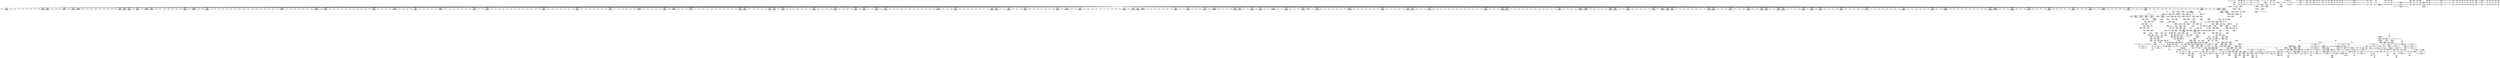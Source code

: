 digraph {
	CE0x53613f0 [shape=record,shape=Mrecord,label="{CE0x53613f0|dentry_has_perm:tmp4|*LoadInst*|security/selinux/hooks.c,1627|*SummSink*}"]
	CE0x5397870 [shape=record,shape=Mrecord,label="{CE0x5397870|inode_has_perm:tobool|security/selinux/hooks.c,1611|*SummSink*}"]
	CE0x5383540 [shape=record,shape=Mrecord,label="{CE0x5383540|12:_i32,_56:_i8*,_:_CRE_869,870_}"]
	CE0x5384840 [shape=record,shape=Mrecord,label="{CE0x5384840|12:_i32,_56:_i8*,_:_CRE_885,886_}"]
	CE0x5355240 [shape=record,shape=Mrecord,label="{CE0x5355240|104:_%struct.inode*,_:_CRE_91,92_}"]
	CE0x53953f0 [shape=record,shape=Mrecord,label="{CE0x53953f0|__validate_creds:if.end|*SummSink*}"]
	CE0x5358700 [shape=record,shape=Mrecord,label="{CE0x5358700|12:_i32,_56:_i8*,_:_CRE_179,180_}"]
	CE0x537bd70 [shape=record,shape=Mrecord,label="{CE0x537bd70|12:_i32,_56:_i8*,_:_CRE_580,581_}"]
	CE0x5391f50 [shape=record,shape=Mrecord,label="{CE0x5391f50|inode_has_perm:tmp17|security/selinux/hooks.c,1617|*SummSource*}"]
	CE0x5397d10 [shape=record,shape=Mrecord,label="{CE0x5397d10|inode_has_perm:lnot|security/selinux/hooks.c,1611|*SummSource*}"]
	CE0x539ac10 [shape=record,shape=Mrecord,label="{CE0x539ac10|GLOBAL:__llvm_gcov_ctr154|Global_var:__llvm_gcov_ctr154|*SummSink*}"]
	CE0x536fa10 [shape=record,shape=Mrecord,label="{CE0x536fa10|12:_i32,_56:_i8*,_:_CRE_245,246_}"]
	CE0x5393bd0 [shape=record,shape=Mrecord,label="{CE0x5393bd0|inode_has_perm:tmp20|security/selinux/hooks.c,1618}"]
	CE0x531c6c0 [shape=record,shape=Mrecord,label="{CE0x531c6c0|get_current:tmp4|./arch/x86/include/asm/current.h,14|*SummSink*}"]
	CE0x5346710 [shape=record,shape=Mrecord,label="{CE0x5346710|inode_has_perm:call4|security/selinux/hooks.c,1617}"]
	CE0x5389560 [shape=record,shape=Mrecord,label="{CE0x5389560|12:_i32,_56:_i8*,_:_CRE_981,982_}"]
	CE0x536cd40 [shape=record,shape=Mrecord,label="{CE0x536cd40|GLOBAL:cred_sid|*Constant*}"]
	CE0x534eaa0 [shape=record,shape=Mrecord,label="{CE0x534eaa0|i32_0|*Constant*}"]
	CE0x5350010 [shape=record,shape=Mrecord,label="{CE0x5350010|i64*_getelementptr_inbounds_(_2_x_i64_,_2_x_i64_*___llvm_gcov_ctr131,_i64_0,_i64_1)|*Constant*|*SummSource*}"]
	CE0x5305980 [shape=record,shape=Mrecord,label="{CE0x5305980|12:_i32,_56:_i8*,_:_CRE_162,163_}"]
	CE0x53719f0 [shape=record,shape=Mrecord,label="{CE0x53719f0|12:_i32,_56:_i8*,_:_CRE_272,273_}"]
	CE0x5318550 [shape=record,shape=Mrecord,label="{CE0x5318550|dentry_has_perm:cred|Function::dentry_has_perm&Arg::cred::|*SummSource*}"]
	CE0x538fcc0 [shape=record,shape=Mrecord,label="{CE0x538fcc0|inode_has_perm:sid3|security/selinux/hooks.c,1617|*SummSink*}"]
	CE0x534dd90 [shape=record,shape=Mrecord,label="{CE0x534dd90|cred_sid:tmp2|*SummSource*}"]
	CE0x5373080 [shape=record,shape=Mrecord,label="{CE0x5373080|12:_i32,_56:_i8*,_:_CRE_291,292_}"]
	CE0x530cb80 [shape=record,shape=Mrecord,label="{CE0x530cb80|i64_3|*Constant*|*SummSource*}"]
	CE0x535bf80 [shape=record,shape=Mrecord,label="{CE0x535bf80|_call_void_mcount()_#3}"]
	CE0x537f620 [shape=record,shape=Mrecord,label="{CE0x537f620|12:_i32,_56:_i8*,_:_CRE_648,656_|*MultipleSource*|*LoadInst*|security/selinux/hooks.c,1627|Function::inode_has_perm&Arg::inode::|security/selinux/hooks.c,1611}"]
	CE0x5308fe0 [shape=record,shape=Mrecord,label="{CE0x5308fe0|inode_has_perm:adp|Function::inode_has_perm&Arg::adp::}"]
	CE0x52f17f0 [shape=record,shape=Mrecord,label="{CE0x52f17f0|%struct.task_struct*_(%struct.task_struct**)*_asm_movq_%gs:$_1:P_,$0_,_r,im,_dirflag_,_fpsr_,_flags_}"]
	CE0x535b180 [shape=record,shape=Mrecord,label="{CE0x535b180|i32_4|*Constant*|*SummSink*}"]
	CE0x5369de0 [shape=record,shape=Mrecord,label="{CE0x5369de0|cred_sid:tmp6|security/selinux/hooks.c,197|*SummSource*}"]
	CE0x536ffd0 [shape=record,shape=Mrecord,label="{CE0x536ffd0|12:_i32,_56:_i8*,_:_CRE_250,251_}"]
	CE0x52fda40 [shape=record,shape=Mrecord,label="{CE0x52fda40|selinux_inode_follow_link:tmp3}"]
	CE0x5302330 [shape=record,shape=Mrecord,label="{CE0x5302330|_call_void_mcount()_#3|*SummSink*}"]
	CE0x5319150 [shape=record,shape=Mrecord,label="{CE0x5319150|dentry_has_perm:dentry|Function::dentry_has_perm&Arg::dentry::}"]
	CE0x52eb8e0 [shape=record,shape=Mrecord,label="{CE0x52eb8e0|selinux_inode_follow_link:tmp11|security/selinux/hooks.c,2812|*SummSink*}"]
	CE0x5372960 [shape=record,shape=Mrecord,label="{CE0x5372960|12:_i32,_56:_i8*,_:_CRE_285,286_}"]
	CE0x52effe0 [shape=record,shape=Mrecord,label="{CE0x52effe0|get_current:tmp4|./arch/x86/include/asm/current.h,14}"]
	CE0x536ab40 [shape=record,shape=Mrecord,label="{CE0x536ab40|12:_i32,_56:_i8*,_:_CRE_144,145_}"]
	CE0x5303150 [shape=record,shape=Mrecord,label="{CE0x5303150|GLOBAL:__llvm_gcov_ctr230|Global_var:__llvm_gcov_ctr230|*SummSource*}"]
	CE0x53540c0 [shape=record,shape=Mrecord,label="{CE0x53540c0|get_current:tmp3|*SummSource*}"]
	CE0x5390730 [shape=record,shape=Mrecord,label="{CE0x5390730|inode_has_perm:tmp13|security/selinux/hooks.c,1614|*SummSource*}"]
	CE0x52fc7c0 [shape=record,shape=Mrecord,label="{CE0x52fc7c0|selinux_inode_follow_link:tmp2}"]
	CE0x5362f80 [shape=record,shape=Mrecord,label="{CE0x5362f80|104:_%struct.inode*,_:_CRE_40,48_|*MultipleSource*|Function::selinux_inode_follow_link&Arg::dentry::|Function::dentry_has_perm&Arg::dentry::|security/selinux/hooks.c,1627}"]
	CE0x5388940 [shape=record,shape=Mrecord,label="{CE0x5388940|12:_i32,_56:_i8*,_:_CRE_960,968_|*MultipleSource*|*LoadInst*|security/selinux/hooks.c,1627|Function::inode_has_perm&Arg::inode::|security/selinux/hooks.c,1611}"]
	CE0x5308ab0 [shape=record,shape=Mrecord,label="{CE0x5308ab0|inode_has_perm:perms|Function::inode_has_perm&Arg::perms::}"]
	CE0x53440f0 [shape=record,shape=Mrecord,label="{CE0x53440f0|_call_void_mcount()_#3|*SummSink*}"]
	CE0x535d6b0 [shape=record,shape=Mrecord,label="{CE0x535d6b0|GLOBAL:__llvm_gcov_ctr155|Global_var:__llvm_gcov_ctr155|*SummSource*}"]
	CE0x53469d0 [shape=record,shape=Mrecord,label="{CE0x53469d0|inode_has_perm:call4|security/selinux/hooks.c,1617|*SummSource*}"]
	CE0x534a370 [shape=record,shape=Mrecord,label="{CE0x534a370|__validate_creds:tmp7|include/linux/cred.h,174|*SummSource*}"]
	CE0x5316370 [shape=record,shape=Mrecord,label="{CE0x5316370|selinux_inode_follow_link:tmp19|security/selinux/hooks.c,2812|*SummSink*}"]
	CE0x5358fd0 [shape=record,shape=Mrecord,label="{CE0x5358fd0|i32_1|*Constant*}"]
	CE0x53996f0 [shape=record,shape=Mrecord,label="{CE0x53996f0|i64_3|*Constant*}"]
	CE0x53560f0 [shape=record,shape=Mrecord,label="{CE0x53560f0|104:_%struct.inode*,_:_CRE_149,150_}"]
	CE0x52fc380 [shape=record,shape=Mrecord,label="{CE0x52fc380|selinux_inode_follow_link:do.body}"]
	CE0x5381660 [shape=record,shape=Mrecord,label="{CE0x5381660|12:_i32,_56:_i8*,_:_CRE_768,776_|*MultipleSource*|*LoadInst*|security/selinux/hooks.c,1627|Function::inode_has_perm&Arg::inode::|security/selinux/hooks.c,1611}"]
	CE0x5313dc0 [shape=record,shape=Mrecord,label="{CE0x5313dc0|i64_0|*Constant*|*SummSource*}"]
	CE0x5366020 [shape=record,shape=Mrecord,label="{CE0x5366020|cred_sid:tmp|*SummSource*}"]
	CE0x5393210 [shape=record,shape=Mrecord,label="{CE0x5393210|i64*_getelementptr_inbounds_(_8_x_i64_,_8_x_i64_*___llvm_gcov_ctr154,_i64_0,_i64_7)|*Constant*|*SummSource*}"]
	CE0x5324b60 [shape=record,shape=Mrecord,label="{CE0x5324b60|i64*_getelementptr_inbounds_(_11_x_i64_,_11_x_i64_*___llvm_gcov_ctr230,_i64_0,_i64_9)|*Constant*}"]
	CE0x535ed10 [shape=record,shape=Mrecord,label="{CE0x535ed10|__validate_creds:file|Function::__validate_creds&Arg::file::|*SummSink*}"]
	CE0x5307220 [shape=record,shape=Mrecord,label="{CE0x5307220|_ret_%struct.task_struct*_%tmp4,_!dbg_!27714|./arch/x86/include/asm/current.h,14}"]
	CE0x537d8c0 [shape=record,shape=Mrecord,label="{CE0x537d8c0|12:_i32,_56:_i8*,_:_CRE_603,604_}"]
	CE0x53454b0 [shape=record,shape=Mrecord,label="{CE0x53454b0|avc_has_perm:ssid|Function::avc_has_perm&Arg::ssid::}"]
	CE0x53992a0 [shape=record,shape=Mrecord,label="{CE0x53992a0|GLOBAL:llvm.expect.i64|*Constant*|*SummSource*}"]
	CE0x531b6b0 [shape=record,shape=Mrecord,label="{CE0x531b6b0|104:_%struct.inode*,_:_CRE_176,177_}"]
	CE0x5396190 [shape=record,shape=Mrecord,label="{CE0x5396190|avc_has_perm:requested|Function::avc_has_perm&Arg::requested::|*SummSource*}"]
	CE0x5386260 [shape=record,shape=Mrecord,label="{CE0x5386260|12:_i32,_56:_i8*,_:_CRE_907,908_}"]
	CE0x531c620 [shape=record,shape=Mrecord,label="{CE0x531c620|get_current:tmp4|./arch/x86/include/asm/current.h,14|*SummSource*}"]
	CE0x5313750 [shape=record,shape=Mrecord,label="{CE0x5313750|selinux_inode_follow_link:tmp10|security/selinux/hooks.c,2812|*SummSink*}"]
	CE0x53411c0 [shape=record,shape=Mrecord,label="{CE0x53411c0|_call_void___invalid_creds(%struct.cred*_%cred,_i8*_%file,_i32_%line)_#10,_!dbg_!27721|include/linux/cred.h,174|*SummSink*}"]
	CE0x53204d0 [shape=record,shape=Mrecord,label="{CE0x53204d0|GLOBAL:__validate_creds|*Constant*|*SummSource*}"]
	CE0x5312e00 [shape=record,shape=Mrecord,label="{CE0x5312e00|i64_4|*Constant*}"]
	CE0x530f760 [shape=record,shape=Mrecord,label="{CE0x530f760|selinux_inode_follow_link:call3|security/selinux/hooks.c,2812|*SummSink*}"]
	CE0x5387690 [shape=record,shape=Mrecord,label="{CE0x5387690|12:_i32,_56:_i8*,_:_CRE_924,925_}"]
	CE0x5384bd0 [shape=record,shape=Mrecord,label="{CE0x5384bd0|12:_i32,_56:_i8*,_:_CRE_888,889_}"]
	CE0x5351ed0 [shape=record,shape=Mrecord,label="{CE0x5351ed0|inode_has_perm:tmp2|*SummSource*}"]
	CE0x5350170 [shape=record,shape=Mrecord,label="{CE0x5350170|i64*_getelementptr_inbounds_(_8_x_i64_,_8_x_i64_*___llvm_gcov_ctr154,_i64_0,_i64_0)|*Constant*|*SummSink*}"]
	CE0x53656f0 [shape=record,shape=Mrecord,label="{CE0x53656f0|__validate_creds:expval|include/linux/cred.h,173|*SummSink*}"]
	CE0x530ba70 [shape=record,shape=Mrecord,label="{CE0x530ba70|selinux_inode_follow_link:tobool|security/selinux/hooks.c,2812|*SummSink*}"]
	CE0x671bad0 [shape=record,shape=Mrecord,label="{CE0x671bad0|selinux_inode_follow_link:if.then|*SummSink*}"]
	CE0x535a6d0 [shape=record,shape=Mrecord,label="{CE0x535a6d0|GLOBAL:creds_are_invalid|*Constant*|*SummSource*}"]
	CE0x5350cb0 [shape=record,shape=Mrecord,label="{CE0x5350cb0|12:_i32,_56:_i8*,_:_CRE_138,139_}"]
	CE0x5307790 [shape=record,shape=Mrecord,label="{CE0x5307790|i32_78|*Constant*|*SummSource*}"]
	CE0x53072c0 [shape=record,shape=Mrecord,label="{CE0x53072c0|_ret_%struct.task_struct*_%tmp4,_!dbg_!27714|./arch/x86/include/asm/current.h,14|*SummSink*}"]
	CE0x52fe510 [shape=record,shape=Mrecord,label="{CE0x52fe510|i64*_getelementptr_inbounds_(_11_x_i64_,_11_x_i64_*___llvm_gcov_ctr230,_i64_0,_i64_8)|*Constant*|*SummSource*}"]
	CE0x5344900 [shape=record,shape=Mrecord,label="{CE0x5344900|i64*_getelementptr_inbounds_(_2_x_i64_,_2_x_i64_*___llvm_gcov_ctr98,_i64_0,_i64_0)|*Constant*|*SummSink*}"]
	CE0x5306010 [shape=record,shape=Mrecord,label="{CE0x5306010|12:_i32,_56:_i8*,_:_CRE_169,170_}"]
	CE0x5315d60 [shape=record,shape=Mrecord,label="{CE0x5315d60|i64*_getelementptr_inbounds_(_11_x_i64_,_11_x_i64_*___llvm_gcov_ctr230,_i64_0,_i64_10)|*Constant*}"]
	CE0x53529e0 [shape=record,shape=Mrecord,label="{CE0x53529e0|__validate_creds:cred|Function::__validate_creds&Arg::cred::|*SummSource*}"]
	CE0x5373a00 [shape=record,shape=Mrecord,label="{CE0x5373a00|12:_i32,_56:_i8*,_:_CRE_299,300_}"]
	CE0x52fbcc0 [shape=record,shape=Mrecord,label="{CE0x52fbcc0|get_current:tmp1}"]
	CE0x533fbb0 [shape=record,shape=Mrecord,label="{CE0x533fbb0|dentry_has_perm:tmp2|*SummSource*}"]
	CE0x5379190 [shape=record,shape=Mrecord,label="{CE0x5379190|12:_i32,_56:_i8*,_:_CRE_528,536_|*MultipleSource*|*LoadInst*|security/selinux/hooks.c,1627|Function::inode_has_perm&Arg::inode::|security/selinux/hooks.c,1611}"]
	CE0x531eef0 [shape=record,shape=Mrecord,label="{CE0x531eef0|inode_has_perm:return|*SummSink*}"]
	CE0x5397b90 [shape=record,shape=Mrecord,label="{CE0x5397b90|inode_has_perm:lnot|security/selinux/hooks.c,1611}"]
	CE0x5375410 [shape=record,shape=Mrecord,label="{CE0x5375410|12:_i32,_56:_i8*,_:_CRE_360,376_|*MultipleSource*|*LoadInst*|security/selinux/hooks.c,1627|Function::inode_has_perm&Arg::inode::|security/selinux/hooks.c,1611}"]
	CE0x533ec40 [shape=record,shape=Mrecord,label="{CE0x533ec40|i64*_getelementptr_inbounds_(_5_x_i64_,_5_x_i64_*___llvm_gcov_ctr155,_i64_0,_i64_3)|*Constant*|*SummSink*}"]
	CE0x531c1f0 [shape=record,shape=Mrecord,label="{CE0x531c1f0|104:_%struct.inode*,_:_CRE_188,189_}"]
	CE0x5366bc0 [shape=record,shape=Mrecord,label="{CE0x5366bc0|cred_sid:sid|security/selinux/hooks.c,197|*SummSink*}"]
	CE0x5358ca0 [shape=record,shape=Mrecord,label="{CE0x5358ca0|12:_i32,_56:_i8*,_:_CRE_185,186_}"]
	CE0x5395cd0 [shape=record,shape=Mrecord,label="{CE0x5395cd0|avc_has_perm:tclass|Function::avc_has_perm&Arg::tclass::|*SummSink*}"]
	CE0x537ecf0 [shape=record,shape=Mrecord,label="{CE0x537ecf0|12:_i32,_56:_i8*,_:_CRE_620,621_}"]
	CE0x53960b0 [shape=record,shape=Mrecord,label="{CE0x53960b0|avc_has_perm:requested|Function::avc_has_perm&Arg::requested::}"]
	CE0x53786d0 [shape=record,shape=Mrecord,label="{CE0x53786d0|12:_i32,_56:_i8*,_:_CRE_500,504_|*MultipleSource*|*LoadInst*|security/selinux/hooks.c,1627|Function::inode_has_perm&Arg::inode::|security/selinux/hooks.c,1611}"]
	CE0x53906c0 [shape=record,shape=Mrecord,label="{CE0x53906c0|inode_has_perm:tmp13|security/selinux/hooks.c,1614}"]
	CE0x531a2c0 [shape=record,shape=Mrecord,label="{CE0x531a2c0|_ret_i32_%call5,_!dbg_!27741|security/selinux/hooks.c,2814|*SummSource*}"]
	CE0x5360d60 [shape=record,shape=Mrecord,label="{CE0x5360d60|104:_%struct.inode*,_:_CRE_315,316_}"]
	CE0x530cb10 [shape=record,shape=Mrecord,label="{CE0x530cb10|i64_3|*Constant*}"]
	CE0x52fc090 [shape=record,shape=Mrecord,label="{CE0x52fc090|i64_2|*Constant*}"]
	CE0x5315860 [shape=record,shape=Mrecord,label="{CE0x5315860|selinux_inode_follow_link:tmp19|security/selinux/hooks.c,2812}"]
	CE0x5308170 [shape=record,shape=Mrecord,label="{CE0x5308170|inode_has_perm:cred|Function::inode_has_perm&Arg::cred::}"]
	CE0x530d700 [shape=record,shape=Mrecord,label="{CE0x530d700|__validate_creds:tmp9|include/linux/cred.h,175}"]
	CE0x5306b10 [shape=record,shape=Mrecord,label="{CE0x5306b10|12:_i32,_56:_i8*,_:_CRE_40,48_|*MultipleSource*|*LoadInst*|security/selinux/hooks.c,1627|Function::inode_has_perm&Arg::inode::|security/selinux/hooks.c,1611}"]
	CE0x5365d10 [shape=record,shape=Mrecord,label="{CE0x5365d10|inode_has_perm:i_flags|security/selinux/hooks.c,1611|*SummSource*}"]
	CE0x5363350 [shape=record,shape=Mrecord,label="{CE0x5363350|104:_%struct.inode*,_:_CRE_48,52_|*MultipleSource*|Function::selinux_inode_follow_link&Arg::dentry::|Function::dentry_has_perm&Arg::dentry::|security/selinux/hooks.c,1627}"]
	CE0x5385da0 [shape=record,shape=Mrecord,label="{CE0x5385da0|12:_i32,_56:_i8*,_:_CRE_903,904_}"]
	CE0x52ffd40 [shape=record,shape=Mrecord,label="{CE0x52ffd40|i32_0|*Constant*}"]
	CE0x5322490 [shape=record,shape=Mrecord,label="{CE0x5322490|i64*_getelementptr_inbounds_(_8_x_i64_,_8_x_i64_*___llvm_gcov_ctr154,_i64_0,_i64_2)|*Constant*|*SummSource*}"]
	CE0x5363a20 [shape=record,shape=Mrecord,label="{CE0x5363a20|i32_22|*Constant*}"]
	CE0x536d560 [shape=record,shape=Mrecord,label="{CE0x536d560|cred_sid:entry|*SummSink*}"]
	CE0x52f81a0 [shape=record,shape=Mrecord,label="{CE0x52f81a0|104:_%struct.inode*,_:_CRE_202,203_}"]
	CE0x531b4d0 [shape=record,shape=Mrecord,label="{CE0x531b4d0|104:_%struct.inode*,_:_CRE_174,175_}"]
	CE0x5373410 [shape=record,shape=Mrecord,label="{CE0x5373410|12:_i32,_56:_i8*,_:_CRE_294,295_}"]
	CE0x531c100 [shape=record,shape=Mrecord,label="{CE0x531c100|104:_%struct.inode*,_:_CRE_187,188_}"]
	CE0x535d060 [shape=record,shape=Mrecord,label="{CE0x535d060|cred_sid:tmp1|*SummSink*}"]
	CE0x537ebc0 [shape=record,shape=Mrecord,label="{CE0x537ebc0|12:_i32,_56:_i8*,_:_CRE_619,620_}"]
	CE0x53845e0 [shape=record,shape=Mrecord,label="{CE0x53845e0|12:_i32,_56:_i8*,_:_CRE_883,884_}"]
	CE0x5308500 [shape=record,shape=Mrecord,label="{CE0x5308500|inode_has_perm:inode|Function::inode_has_perm&Arg::inode::}"]
	CE0x5377d50 [shape=record,shape=Mrecord,label="{CE0x5377d50|12:_i32,_56:_i8*,_:_CRE_482,483_}"]
	CE0x533e990 [shape=record,shape=Mrecord,label="{CE0x533e990|i64*_getelementptr_inbounds_(_5_x_i64_,_5_x_i64_*___llvm_gcov_ctr155,_i64_0,_i64_3)|*Constant*|*SummSource*}"]
	CE0x5321750 [shape=record,shape=Mrecord,label="{CE0x5321750|inode_has_perm:tmp4|security/selinux/hooks.c,1609|*SummSource*}"]
	CE0x5371b20 [shape=record,shape=Mrecord,label="{CE0x5371b20|12:_i32,_56:_i8*,_:_CRE_273,274_}"]
	CE0x5380310 [shape=record,shape=Mrecord,label="{CE0x5380310|12:_i32,_56:_i8*,_:_CRE_688,692_|*MultipleSource*|*LoadInst*|security/selinux/hooks.c,1627|Function::inode_has_perm&Arg::inode::|security/selinux/hooks.c,1611}"]
	CE0x5343960 [shape=record,shape=Mrecord,label="{CE0x5343960|COLLAPSED:_GCMRE___llvm_gcov_ctr153_internal_global_2_x_i64_zeroinitializer:_elem_0:default:}"]
	CE0x537fc80 [shape=record,shape=Mrecord,label="{CE0x537fc80|12:_i32,_56:_i8*,_:_CRE_672,680_|*MultipleSource*|*LoadInst*|security/selinux/hooks.c,1627|Function::inode_has_perm&Arg::inode::|security/selinux/hooks.c,1611}"]
	CE0x52fc8b0 [shape=record,shape=Mrecord,label="{CE0x52fc8b0|selinux_inode_follow_link:land.lhs.true2|*SummSink*}"]
	CE0x53527d0 [shape=record,shape=Mrecord,label="{CE0x53527d0|__validate_creds:cred|Function::__validate_creds&Arg::cred::}"]
	CE0x5381440 [shape=record,shape=Mrecord,label="{CE0x5381440|12:_i32,_56:_i8*,_:_CRE_760,768_|*MultipleSource*|*LoadInst*|security/selinux/hooks.c,1627|Function::inode_has_perm&Arg::inode::|security/selinux/hooks.c,1611}"]
	CE0x5306e20 [shape=record,shape=Mrecord,label="{CE0x5306e20|get_current:entry|*SummSource*}"]
	CE0x539d8d0 [shape=record,shape=Mrecord,label="{CE0x539d8d0|inode_has_perm:tobool|security/selinux/hooks.c,1611}"]
	CE0x5367080 [shape=record,shape=Mrecord,label="{CE0x5367080|0:_i32,_4:_i32,_8:_i32,_12:_i32,_:_CMRE_4,8_|*MultipleSource*|security/selinux/hooks.c,196|*LoadInst*|security/selinux/hooks.c,196|security/selinux/hooks.c,197}"]
	CE0x5304220 [shape=record,shape=Mrecord,label="{CE0x5304220|cred_sid:security|security/selinux/hooks.c,196|*SummSource*}"]
	CE0x5377610 [shape=record,shape=Mrecord,label="{CE0x5377610|12:_i32,_56:_i8*,_:_CRE_475,476_}"]
	CE0x539a2c0 [shape=record,shape=Mrecord,label="{CE0x539a2c0|inode_has_perm:tmp8|security/selinux/hooks.c,1611}"]
	CE0x5376950 [shape=record,shape=Mrecord,label="{CE0x5376950|12:_i32,_56:_i8*,_:_CRE_448,456_|*MultipleSource*|*LoadInst*|security/selinux/hooks.c,1627|Function::inode_has_perm&Arg::inode::|security/selinux/hooks.c,1611}"]
	CE0x530aa70 [shape=record,shape=Mrecord,label="{CE0x530aa70|__validate_creds:if.then|*SummSink*}"]
	CE0x535a080 [shape=record,shape=Mrecord,label="{CE0x535a080|i64*_getelementptr_inbounds_(_8_x_i64_,_8_x_i64_*___llvm_gcov_ctr154,_i64_0,_i64_1)|*Constant*}"]
	CE0x530c4c0 [shape=record,shape=Mrecord,label="{CE0x530c4c0|selinux_inode_follow_link:tmp14|security/selinux/hooks.c,2812}"]
	CE0x5388140 [shape=record,shape=Mrecord,label="{CE0x5388140|12:_i32,_56:_i8*,_:_CRE_933,934_}"]
	CE0x52f05a0 [shape=record,shape=Mrecord,label="{CE0x52f05a0|selinux_inode_follow_link:call|security/selinux/hooks.c,2812|*SummSink*}"]
	CE0x53638b0 [shape=record,shape=Mrecord,label="{CE0x53638b0|104:_%struct.inode*,_:_CRE_80,88_|*MultipleSource*|Function::selinux_inode_follow_link&Arg::dentry::|Function::dentry_has_perm&Arg::dentry::|security/selinux/hooks.c,1627}"]
	CE0x52f63f0 [shape=record,shape=Mrecord,label="{CE0x52f63f0|i64_1|*Constant*|*SummSink*}"]
	CE0x536eb60 [shape=record,shape=Mrecord,label="{CE0x536eb60|12:_i32,_56:_i8*,_:_CRE_208,210_|*MultipleSource*|*LoadInst*|security/selinux/hooks.c,1627|Function::inode_has_perm&Arg::inode::|security/selinux/hooks.c,1611}"]
	CE0x5350f00 [shape=record,shape=Mrecord,label="{CE0x5350f00|12:_i32,_56:_i8*,_:_CRE_140,141_}"]
	CE0x531c010 [shape=record,shape=Mrecord,label="{CE0x531c010|104:_%struct.inode*,_:_CRE_186,187_}"]
	CE0x5392f60 [shape=record,shape=Mrecord,label="{CE0x5392f60|inode_has_perm:retval.0|*SummSink*}"]
	CE0x53216e0 [shape=record,shape=Mrecord,label="{CE0x53216e0|inode_has_perm:tmp4|security/selinux/hooks.c,1609}"]
	CE0x5398760 [shape=record,shape=Mrecord,label="{CE0x5398760|inode_has_perm:lnot.ext|security/selinux/hooks.c,1611}"]
	CE0x5360390 [shape=record,shape=Mrecord,label="{CE0x5360390|104:_%struct.inode*,_:_CRE_305,306_}"]
	CE0x53091f0 [shape=record,shape=Mrecord,label="{CE0x53091f0|inode_has_perm:adp|Function::inode_has_perm&Arg::adp::|*SummSource*}"]
	CE0x5398c00 [shape=record,shape=Mrecord,label="{CE0x5398c00|inode_has_perm:conv|security/selinux/hooks.c,1611|*SummSource*}"]
	CE0x537ea90 [shape=record,shape=Mrecord,label="{CE0x537ea90|12:_i32,_56:_i8*,_:_CRE_618,619_}"]
	CE0x53410e0 [shape=record,shape=Mrecord,label="{CE0x53410e0|_call_void___invalid_creds(%struct.cred*_%cred,_i8*_%file,_i32_%line)_#10,_!dbg_!27721|include/linux/cred.h,174|*SummSource*}"]
	CE0x531a160 [shape=record,shape=Mrecord,label="{CE0x531a160|_ret_i32_%call5,_!dbg_!27741|security/selinux/hooks.c,2814}"]
	CE0x536e3e0 [shape=record,shape=Mrecord,label="{CE0x536e3e0|12:_i32,_56:_i8*,_:_CRE_200,201_}"]
	CE0x53705c0 [shape=record,shape=Mrecord,label="{CE0x53705c0|12:_i32,_56:_i8*,_:_CRE_255,256_}"]
	CE0x52f6cf0 [shape=record,shape=Mrecord,label="{CE0x52f6cf0|get_current:tmp}"]
	CE0x53460b0 [shape=record,shape=Mrecord,label="{CE0x53460b0|inode_has_perm:sclass|security/selinux/hooks.c,1617|*SummSource*}"]
	CE0x5359bb0 [shape=record,shape=Mrecord,label="{CE0x5359bb0|i64*_getelementptr_inbounds_(_8_x_i64_,_8_x_i64_*___llvm_gcov_ctr154,_i64_0,_i64_0)|*Constant*|*SummSource*}"]
	CE0x53629a0 [shape=record,shape=Mrecord,label="{CE0x53629a0|dentry_has_perm:d_inode|security/selinux/hooks.c,1627|*SummSink*}"]
	CE0x53564b0 [shape=record,shape=Mrecord,label="{CE0x53564b0|104:_%struct.inode*,_:_CRE_153,154_}"]
	CE0x53809a0 [shape=record,shape=Mrecord,label="{CE0x53809a0|12:_i32,_56:_i8*,_:_CRE_712,728_|*MultipleSource*|*LoadInst*|security/selinux/hooks.c,1627|Function::inode_has_perm&Arg::inode::|security/selinux/hooks.c,1611}"]
	CE0x5317be0 [shape=record,shape=Mrecord,label="{CE0x5317be0|GLOBAL:dentry_has_perm|*Constant*}"]
	CE0x537b3f0 [shape=record,shape=Mrecord,label="{CE0x537b3f0|12:_i32,_56:_i8*,_:_CRE_572,573_}"]
	CE0x535f960 [shape=record,shape=Mrecord,label="{CE0x535f960|104:_%struct.inode*,_:_CRE_272,280_|*MultipleSource*|Function::selinux_inode_follow_link&Arg::dentry::|Function::dentry_has_perm&Arg::dentry::|security/selinux/hooks.c,1627}"]
	CE0x5341a00 [shape=record,shape=Mrecord,label="{CE0x5341a00|i64*_getelementptr_inbounds_(_5_x_i64_,_5_x_i64_*___llvm_gcov_ctr155,_i64_0,_i64_4)|*Constant*|*SummSink*}"]
	CE0x534e630 [shape=record,shape=Mrecord,label="{CE0x534e630|__validate_creds:lnot.ext|include/linux/cred.h,173|*SummSink*}"]
	CE0x5398da0 [shape=record,shape=Mrecord,label="{CE0x5398da0|GLOBAL:llvm.expect.i64|*Constant*}"]
	CE0x539d2d0 [shape=record,shape=Mrecord,label="{CE0x539d2d0|inode_has_perm:tmp12|security/selinux/hooks.c,1612}"]
	CE0x5320840 [shape=record,shape=Mrecord,label="{CE0x5320840|__validate_creds:tmp|*SummSink*}"]
	CE0x537a0a0 [shape=record,shape=Mrecord,label="{CE0x537a0a0|12:_i32,_56:_i8*,_:_CRE_555,556_}"]
	CE0x5355370 [shape=record,shape=Mrecord,label="{CE0x5355370|104:_%struct.inode*,_:_CRE_93,94_}"]
	CE0x5345c80 [shape=record,shape=Mrecord,label="{CE0x5345c80|avc_has_perm:entry|*SummSink*}"]
	CE0x5322dc0 [shape=record,shape=Mrecord,label="{CE0x5322dc0|inode_has_perm:bb|*SummSource*}"]
	CE0x531ff30 [shape=record,shape=Mrecord,label="{CE0x531ff30|12:_i32,_56:_i8*,_:_CRE_76,80_|*MultipleSource*|*LoadInst*|security/selinux/hooks.c,1627|Function::inode_has_perm&Arg::inode::|security/selinux/hooks.c,1611}"]
	CE0x5351f40 [shape=record,shape=Mrecord,label="{CE0x5351f40|inode_has_perm:tmp2|*SummSink*}"]
	CE0x5366b30 [shape=record,shape=Mrecord,label="{CE0x5366b30|cred_sid:sid|security/selinux/hooks.c,197}"]
	CE0x5371070 [shape=record,shape=Mrecord,label="{CE0x5371070|12:_i32,_56:_i8*,_:_CRE_264,265_}"]
	CE0x537d660 [shape=record,shape=Mrecord,label="{CE0x537d660|12:_i32,_56:_i8*,_:_CRE_601,602_}"]
	CE0x5383170 [shape=record,shape=Mrecord,label="{CE0x5383170|12:_i32,_56:_i8*,_:_CRE_866,867_}"]
	CE0x53054d0 [shape=record,shape=Mrecord,label="{CE0x53054d0|12:_i32,_56:_i8*,_:_CRE_157,158_}"]
	CE0x52ece20 [shape=record,shape=Mrecord,label="{CE0x52ece20|selinux_inode_follow_link:land.lhs.true2|*SummSource*}"]
	CE0x53643d0 [shape=record,shape=Mrecord,label="{CE0x53643d0|cred_sid:tmp|*SummSink*}"]
	CE0x5344df0 [shape=record,shape=Mrecord,label="{CE0x5344df0|dentry_has_perm:tmp3|*SummSource*}"]
	CE0x5312c80 [shape=record,shape=Mrecord,label="{CE0x5312c80|selinux_inode_follow_link:tmp10|security/selinux/hooks.c,2812}"]
	CE0x5378340 [shape=record,shape=Mrecord,label="{CE0x5378340|12:_i32,_56:_i8*,_:_CRE_487,488_}"]
	CE0x5384970 [shape=record,shape=Mrecord,label="{CE0x5384970|12:_i32,_56:_i8*,_:_CRE_886,887_}"]
	CE0x5350450 [shape=record,shape=Mrecord,label="{CE0x5350450|inode_has_perm:tmp|*SummSource*}"]
	CE0x52f8b00 [shape=record,shape=Mrecord,label="{CE0x52f8b00|104:_%struct.inode*,_:_CRE_212,213_}"]
	CE0x5313fc0 [shape=record,shape=Mrecord,label="{CE0x5313fc0|selinux_inode_follow_link:tmp6|security/selinux/hooks.c,2812|*SummSource*}"]
	CE0x5355c90 [shape=record,shape=Mrecord,label="{CE0x5355c90|104:_%struct.inode*,_:_CRE_145,146_}"]
	CE0x5398a00 [shape=record,shape=Mrecord,label="{CE0x5398a00|inode_has_perm:lnot.ext|security/selinux/hooks.c,1611|*SummSink*}"]
	CE0x531ab70 [shape=record,shape=Mrecord,label="{CE0x531ab70|104:_%struct.inode*,_:_CRE_164,165_}"]
	CE0x531b980 [shape=record,shape=Mrecord,label="{CE0x531b980|104:_%struct.inode*,_:_CRE_179,180_}"]
	CE0x5342070 [shape=record,shape=Mrecord,label="{CE0x5342070|dentry_has_perm:call|security/selinux/hooks.c,1632}"]
	CE0x5320df0 [shape=record,shape=Mrecord,label="{CE0x5320df0|inode_has_perm:if.end|*SummSink*}"]
	CE0x539bcb0 [shape=record,shape=Mrecord,label="{CE0x539bcb0|inode_has_perm:tmp9|security/selinux/hooks.c,1611|*SummSink*}"]
	CE0x53240a0 [shape=record,shape=Mrecord,label="{CE0x53240a0|i32_2812|*Constant*}"]
	CE0x65ea340 [shape=record,shape=Mrecord,label="{CE0x65ea340|selinux_inode_follow_link:tmp}"]
	CE0x5379c60 [shape=record,shape=Mrecord,label="{CE0x5379c60|12:_i32,_56:_i8*,_:_CRE_553,554_}"]
	CE0x5394bd0 [shape=record,shape=Mrecord,label="{CE0x5394bd0|__validate_creds:tmp5|include/linux/cred.h,173}"]
	CE0x531be30 [shape=record,shape=Mrecord,label="{CE0x531be30|104:_%struct.inode*,_:_CRE_184,185_}"]
	CE0x5318870 [shape=record,shape=Mrecord,label="{CE0x5318870|selinux_inode_follow_link:dentry|Function::selinux_inode_follow_link&Arg::dentry::}"]
	CE0x52fc100 [shape=record,shape=Mrecord,label="{CE0x52fc100|i64_2|*Constant*|*SummSource*}"]
	CE0x537b060 [shape=record,shape=Mrecord,label="{CE0x537b060|12:_i32,_56:_i8*,_:_CRE_569,570_}"]
	CE0x52f8470 [shape=record,shape=Mrecord,label="{CE0x52f8470|104:_%struct.inode*,_:_CRE_205,206_}"]
	CE0x4b02050 [shape=record,shape=Mrecord,label="{CE0x4b02050|selinux_inode_follow_link:tmp|*SummSource*}"]
	CE0x5321280 [shape=record,shape=Mrecord,label="{CE0x5321280|i64*_getelementptr_inbounds_(_5_x_i64_,_5_x_i64_*___llvm_gcov_ctr155,_i64_0,_i64_0)|*Constant*|*SummSink*}"]
	CE0x5350370 [shape=record,shape=Mrecord,label="{CE0x5350370|inode_has_perm:tmp}"]
	CE0x53974c0 [shape=record,shape=Mrecord,label="{CE0x53974c0|inode_has_perm:and|security/selinux/hooks.c,1611|*SummSink*}"]
	CE0x5369740 [shape=record,shape=Mrecord,label="{CE0x5369740|0:_i32,_4:_i32,_8:_i32,_12:_i32,_:_CMRE_12,16_|*MultipleSource*|security/selinux/hooks.c,196|*LoadInst*|security/selinux/hooks.c,196|security/selinux/hooks.c,197}"]
	CE0x5377c20 [shape=record,shape=Mrecord,label="{CE0x5377c20|12:_i32,_56:_i8*,_:_CRE_481,482_}"]
	CE0x53230c0 [shape=record,shape=Mrecord,label="{CE0x53230c0|i64*_getelementptr_inbounds_(_8_x_i64_,_8_x_i64_*___llvm_gcov_ctr154,_i64_0,_i64_1)|*Constant*|*SummSink*}"]
	CE0x5302de0 [shape=record,shape=Mrecord,label="{CE0x5302de0|_call_void_lockdep_rcu_suspicious(i8*_getelementptr_inbounds_(_25_x_i8_,_25_x_i8_*_.str3,_i32_0,_i32_0),_i32_2812,_i8*_getelementptr_inbounds_(_45_x_i8_,_45_x_i8_*_.str12,_i32_0,_i32_0))_#10,_!dbg_!27729|security/selinux/hooks.c,2812|*SummSource*}"]
	CE0x53565a0 [shape=record,shape=Mrecord,label="{CE0x53565a0|104:_%struct.inode*,_:_CRE_154,155_}"]
	CE0x537e700 [shape=record,shape=Mrecord,label="{CE0x537e700|12:_i32,_56:_i8*,_:_CRE_615,616_}"]
	CE0x531d190 [shape=record,shape=Mrecord,label="{CE0x531d190|i32_1|*Constant*|*SummSink*}"]
	CE0x539c060 [shape=record,shape=Mrecord,label="{CE0x539c060|inode_has_perm:tmp10|security/selinux/hooks.c,1611|*SummSource*}"]
	CE0x5365c40 [shape=record,shape=Mrecord,label="{CE0x5365c40|inode_has_perm:i_flags|security/selinux/hooks.c,1611}"]
	CE0x535fb90 [shape=record,shape=Mrecord,label="{CE0x535fb90|104:_%struct.inode*,_:_CRE_280,288_|*MultipleSource*|Function::selinux_inode_follow_link&Arg::dentry::|Function::dentry_has_perm&Arg::dentry::|security/selinux/hooks.c,1627}"]
	CE0x52f6d60 [shape=record,shape=Mrecord,label="{CE0x52f6d60|COLLAPSED:_GCMRE___llvm_gcov_ctr98_internal_global_2_x_i64_zeroinitializer:_elem_0:default:}"]
	"CONST[source:0(mediator),value:2(dynamic)][purpose:{object}]"
	CE0x531b200 [shape=record,shape=Mrecord,label="{CE0x531b200|104:_%struct.inode*,_:_CRE_171,172_}"]
	CE0x53718c0 [shape=record,shape=Mrecord,label="{CE0x53718c0|12:_i32,_56:_i8*,_:_CRE_271,272_}"]
	CE0x5386e40 [shape=record,shape=Mrecord,label="{CE0x5386e40|12:_i32,_56:_i8*,_:_CRE_917,918_}"]
	CE0x537b8b0 [shape=record,shape=Mrecord,label="{CE0x537b8b0|12:_i32,_56:_i8*,_:_CRE_576,577_}"]
	CE0x531ae40 [shape=record,shape=Mrecord,label="{CE0x531ae40|104:_%struct.inode*,_:_CRE_167,168_}"]
	CE0x5325940 [shape=record,shape=Mrecord,label="{CE0x5325940|selinux_inode_follow_link:land.lhs.true|*SummSink*}"]
	CE0x53042c0 [shape=record,shape=Mrecord,label="{CE0x53042c0|cred_sid:security|security/selinux/hooks.c,196|*SummSink*}"]
	CE0x53164d0 [shape=record,shape=Mrecord,label="{CE0x53164d0|selinux_inode_follow_link:tmp20|security/selinux/hooks.c,2812|*SummSource*}"]
	CE0x531b2f0 [shape=record,shape=Mrecord,label="{CE0x531b2f0|104:_%struct.inode*,_:_CRE_172,173_}"]
	CE0x537cf40 [shape=record,shape=Mrecord,label="{CE0x537cf40|12:_i32,_56:_i8*,_:_CRE_595,596_}"]
	CE0x5362d90 [shape=record,shape=Mrecord,label="{CE0x5362d90|104:_%struct.inode*,_:_CRE_8,12_|*MultipleSource*|Function::selinux_inode_follow_link&Arg::dentry::|Function::dentry_has_perm&Arg::dentry::|security/selinux/hooks.c,1627}"]
	CE0x537a250 [shape=record,shape=Mrecord,label="{CE0x537a250|12:_i32,_56:_i8*,_:_CRE_557,558_}"]
	CE0x533fc90 [shape=record,shape=Mrecord,label="{CE0x533fc90|dentry_has_perm:tmp3}"]
	CE0x531d280 [shape=record,shape=Mrecord,label="{CE0x531d280|i64*_getelementptr_inbounds_(_2_x_i64_,_2_x_i64_*___llvm_gcov_ctr153,_i64_0,_i64_1)|*Constant*}"]
	CE0x5352760 [shape=record,shape=Mrecord,label="{CE0x5352760|__validate_creds:entry|*SummSink*}"]
	CE0x537f2e0 [shape=record,shape=Mrecord,label="{CE0x537f2e0|12:_i32,_56:_i8*,_:_CRE_632,640_|*MultipleSource*|*LoadInst*|security/selinux/hooks.c,1627|Function::inode_has_perm&Arg::inode::|security/selinux/hooks.c,1611}"]
	CE0x5310030 [shape=record,shape=Mrecord,label="{CE0x5310030|i8_1|*Constant*}"]
	CE0x538edd0 [shape=record,shape=Mrecord,label="{CE0x538edd0|inode_has_perm:i_security|security/selinux/hooks.c,1615|*SummSource*}"]
	CE0x53036a0 [shape=record,shape=Mrecord,label="{CE0x53036a0|%struct.task_struct*_(%struct.task_struct**)*_asm_movq_%gs:$_1:P_,$0_,_r,im,_dirflag_,_fpsr_,_flags_|*SummSink*}"]
	CE0x53459c0 [shape=record,shape=Mrecord,label="{CE0x53459c0|avc_has_perm:tsid|Function::avc_has_perm&Arg::tsid::|*SummSource*}"]
	CE0x5356780 [shape=record,shape=Mrecord,label="{CE0x5356780|104:_%struct.inode*,_:_CRE_156,157_}"]
	CE0x531e9b0 [shape=record,shape=Mrecord,label="{CE0x531e9b0|selinux_inode_follow_link:tmp1|*SummSink*}"]
	CE0x536b760 [shape=record,shape=Mrecord,label="{CE0x536b760|__validate_creds:lnot1|include/linux/cred.h,173}"]
	CE0x5379e80 [shape=record,shape=Mrecord,label="{CE0x5379e80|12:_i32,_56:_i8*,_:_CRE_554,555_}"]
	CE0x536b2c0 [shape=record,shape=Mrecord,label="{CE0x536b2c0|12:_i32,_56:_i8*,_:_CRE_152,153_}"]
	CE0x536cbd0 [shape=record,shape=Mrecord,label="{CE0x536cbd0|inode_has_perm:call|security/selinux/hooks.c,1614|*SummSink*}"]
	CE0x5394740 [shape=record,shape=Mrecord,label="{CE0x5394740|__validate_creds:tmp4|include/linux/cred.h,173|*SummSource*}"]
	CE0x5313a60 [shape=record,shape=Mrecord,label="{CE0x5313a60|selinux_inode_follow_link:tmp4|security/selinux/hooks.c,2812|*SummSource*}"]
	CE0x5350f70 [shape=record,shape=Mrecord,label="{CE0x5350f70|12:_i32,_56:_i8*,_:_CRE_141,142_}"]
	CE0x534fd80 [shape=record,shape=Mrecord,label="{CE0x534fd80|i64*_getelementptr_inbounds_(_2_x_i64_,_2_x_i64_*___llvm_gcov_ctr131,_i64_0,_i64_1)|*Constant*}"]
	CE0x5369b00 [shape=record,shape=Mrecord,label="{CE0x5369b00|0:_i32,_4:_i32,_8:_i32,_12:_i32,_:_CMRE_20,24_|*MultipleSource*|security/selinux/hooks.c,196|*LoadInst*|security/selinux/hooks.c,196|security/selinux/hooks.c,197}"]
	CE0x5377e80 [shape=record,shape=Mrecord,label="{CE0x5377e80|12:_i32,_56:_i8*,_:_CRE_483,484_}"]
	CE0x5317750 [shape=record,shape=Mrecord,label="{CE0x5317750|selinux_inode_follow_link:call5|security/selinux/hooks.c,2814|*SummSource*}"]
	CE0x5382d30 [shape=record,shape=Mrecord,label="{CE0x5382d30|12:_i32,_56:_i8*,_:_CRE_864,865_}"]
	CE0x530e760 [shape=record,shape=Mrecord,label="{CE0x530e760|i8_10|*Constant*|*SummSink*}"]
	CE0x5388010 [shape=record,shape=Mrecord,label="{CE0x5388010|12:_i32,_56:_i8*,_:_CRE_932,933_}"]
	CE0x537db20 [shape=record,shape=Mrecord,label="{CE0x537db20|12:_i32,_56:_i8*,_:_CRE_605,606_}"]
	CE0x5308cf0 [shape=record,shape=Mrecord,label="{CE0x5308cf0|inode_has_perm:perms|Function::inode_has_perm&Arg::perms::|*SummSource*}"]
	CE0x5303220 [shape=record,shape=Mrecord,label="{CE0x5303220|selinux_inode_follow_link:tmp5|security/selinux/hooks.c,2812|*SummSource*}"]
	CE0x5353130 [shape=record,shape=Mrecord,label="{CE0x5353130|inode_has_perm:tmp3|*SummSink*}"]
	CE0x534ed40 [shape=record,shape=Mrecord,label="{CE0x534ed40|i64*_getelementptr_inbounds_(_2_x_i64_,_2_x_i64_*___llvm_gcov_ctr131,_i64_0,_i64_1)|*Constant*|*SummSink*}"]
	CE0x539ade0 [shape=record,shape=Mrecord,label="{CE0x539ade0|inode_has_perm:tmp8|security/selinux/hooks.c,1611|*SummSource*}"]
	CE0x536aff0 [shape=record,shape=Mrecord,label="{CE0x536aff0|12:_i32,_56:_i8*,_:_CRE_149,150_}"]
	CE0x537a480 [shape=record,shape=Mrecord,label="{CE0x537a480|12:_i32,_56:_i8*,_:_CRE_559,560_}"]
	CE0x5355a90 [shape=record,shape=Mrecord,label="{CE0x5355a90|104:_%struct.inode*,_:_CRE_144,145_}"]
	CE0x53822f0 [shape=record,shape=Mrecord,label="{CE0x53822f0|12:_i32,_56:_i8*,_:_CRE_824,832_|*MultipleSource*|*LoadInst*|security/selinux/hooks.c,1627|Function::inode_has_perm&Arg::inode::|security/selinux/hooks.c,1611}"]
	CE0x5341cd0 [shape=record,shape=Mrecord,label="{CE0x5341cd0|dentry_has_perm:u|security/selinux/hooks.c,1631|*SummSource*}"]
	CE0x5316ff0 [shape=record,shape=Mrecord,label="{CE0x5316ff0|selinux_inode_follow_link:tmp21|security/selinux/hooks.c,2812}"]
	CE0x536b8e0 [shape=record,shape=Mrecord,label="{CE0x536b8e0|inode_has_perm:tmp12|security/selinux/hooks.c,1612|*SummSink*}"]
	CE0x5320390 [shape=record,shape=Mrecord,label="{CE0x5320390|__validate_creds:tmp3|include/linux/cred.h,173}"]
	CE0x53132b0 [shape=record,shape=Mrecord,label="{CE0x53132b0|selinux_inode_follow_link:tmp9|security/selinux/hooks.c,2812|*SummSink*}"]
	CE0x52fbd30 [shape=record,shape=Mrecord,label="{CE0x52fbd30|get_current:tmp1|*SummSource*}"]
	CE0x537c360 [shape=record,shape=Mrecord,label="{CE0x537c360|12:_i32,_56:_i8*,_:_CRE_585,586_}"]
	CE0x53198c0 [shape=record,shape=Mrecord,label="{CE0x53198c0|dentry_has_perm:av|Function::dentry_has_perm&Arg::av::}"]
	CE0x5310d40 [shape=record,shape=Mrecord,label="{CE0x5310d40|selinux_inode_follow_link:bb|*SummSink*}"]
	CE0x536ae10 [shape=record,shape=Mrecord,label="{CE0x536ae10|12:_i32,_56:_i8*,_:_CRE_147,148_}"]
	CE0x53056b0 [shape=record,shape=Mrecord,label="{CE0x53056b0|12:_i32,_56:_i8*,_:_CRE_159,160_}"]
	CE0x5358bb0 [shape=record,shape=Mrecord,label="{CE0x5358bb0|12:_i32,_56:_i8*,_:_CRE_184,185_}"]
	"CONST[source:0(mediator),value:2(dynamic)][purpose:{subject}][SrcIdx:3]"
	CE0x538ea50 [shape=record,shape=Mrecord,label="{CE0x538ea50|i32_10|*Constant*|*SummSource*}"]
	CE0x534f730 [shape=record,shape=Mrecord,label="{CE0x534f730|__validate_creds:lnot|include/linux/cred.h,173}"]
	CE0x5363060 [shape=record,shape=Mrecord,label="{CE0x5363060|104:_%struct.inode*,_:_CRE_24,40_|*MultipleSource*|Function::selinux_inode_follow_link&Arg::dentry::|Function::dentry_has_perm&Arg::dentry::|security/selinux/hooks.c,1627}"]
	CE0x53927a0 [shape=record,shape=Mrecord,label="{CE0x53927a0|_ret_i32_%retval.0,_!dbg_!27728|security/selinux/avc.c,775|*SummSink*}"]
	CE0x5307be0 [shape=record,shape=Mrecord,label="{CE0x5307be0|selinux_inode_follow_link:cred4|security/selinux/hooks.c,2812|*SummSink*}"]
	CE0x52e6350 [shape=record,shape=Mrecord,label="{CE0x52e6350|i64*_getelementptr_inbounds_(_11_x_i64_,_11_x_i64_*___llvm_gcov_ctr230,_i64_0,_i64_0)|*Constant*|*SummSource*}"]
	CE0x5309e50 [shape=record,shape=Mrecord,label="{CE0x5309e50|inode_has_perm:if.then}"]
	CE0x53191c0 [shape=record,shape=Mrecord,label="{CE0x53191c0|dentry_has_perm:dentry|Function::dentry_has_perm&Arg::dentry::|*SummSource*}"]
	CE0x5305e30 [shape=record,shape=Mrecord,label="{CE0x5305e30|12:_i32,_56:_i8*,_:_CRE_167,168_}"]
	CE0x52fe180 [shape=record,shape=Mrecord,label="{CE0x52fe180|i64*_getelementptr_inbounds_(_11_x_i64_,_11_x_i64_*___llvm_gcov_ctr230,_i64_0,_i64_8)|*Constant*|*SummSink*}"]
	CE0x536e980 [shape=record,shape=Mrecord,label="{CE0x536e980|12:_i32,_56:_i8*,_:_CRE_206,207_}"]
	CE0x537b780 [shape=record,shape=Mrecord,label="{CE0x537b780|12:_i32,_56:_i8*,_:_CRE_575,576_}"]
	CE0x536d8a0 [shape=record,shape=Mrecord,label="{CE0x536d8a0|12:_i32,_56:_i8*,_:_CRE_188,189_}"]
	CE0x5397e80 [shape=record,shape=Mrecord,label="{CE0x5397e80|inode_has_perm:lnot1|security/selinux/hooks.c,1611}"]
	CE0x53438f0 [shape=record,shape=Mrecord,label="{CE0x53438f0|dentry_has_perm:tmp}"]
	CE0x531ed20 [shape=record,shape=Mrecord,label="{CE0x531ed20|inode_has_perm:do.end|*SummSink*}"]
	CE0x5376320 [shape=record,shape=Mrecord,label="{CE0x5376320|12:_i32,_56:_i8*,_:_CRE_424,432_|*MultipleSource*|*LoadInst*|security/selinux/hooks.c,1627|Function::inode_has_perm&Arg::inode::|security/selinux/hooks.c,1611}"]
	CE0x537b2c0 [shape=record,shape=Mrecord,label="{CE0x537b2c0|12:_i32,_56:_i8*,_:_CRE_571,572_}"]
	CE0x5370360 [shape=record,shape=Mrecord,label="{CE0x5370360|12:_i32,_56:_i8*,_:_CRE_253,254_}"]
	CE0x536fea0 [shape=record,shape=Mrecord,label="{CE0x536fea0|12:_i32,_56:_i8*,_:_CRE_249,250_}"]
	CE0x531a580 [shape=record,shape=Mrecord,label="{CE0x531a580|104:_%struct.inode*,_:_CRE_158,159_}"]
	CE0x5371400 [shape=record,shape=Mrecord,label="{CE0x5371400|12:_i32,_56:_i8*,_:_CRE_267,268_}"]
	CE0x530c9d0 [shape=record,shape=Mrecord,label="{CE0x530c9d0|i1_true|*Constant*}"]
	CE0x534d8d0 [shape=record,shape=Mrecord,label="{CE0x534d8d0|i64_1|*Constant*}"]
	CE0x5363630 [shape=record,shape=Mrecord,label="{CE0x5363630|104:_%struct.inode*,_:_CRE_64,72_|*MultipleSource*|Function::selinux_inode_follow_link&Arg::dentry::|Function::dentry_has_perm&Arg::dentry::|security/selinux/hooks.c,1627}"]
	CE0x5350700 [shape=record,shape=Mrecord,label="{CE0x5350700|__validate_creds:lnot1|include/linux/cred.h,173|*SummSink*}"]
	CE0x53870a0 [shape=record,shape=Mrecord,label="{CE0x53870a0|12:_i32,_56:_i8*,_:_CRE_919,920_}"]
	CE0x52f9460 [shape=record,shape=Mrecord,label="{CE0x52f9460|104:_%struct.inode*,_:_CRE_222,223_}"]
	CE0x5392b30 [shape=record,shape=Mrecord,label="{CE0x5392b30|inode_has_perm:retval.0}"]
	CE0x531b110 [shape=record,shape=Mrecord,label="{CE0x531b110|104:_%struct.inode*,_:_CRE_170,171_}"]
	CE0x536f910 [shape=record,shape=Mrecord,label="{CE0x536f910|12:_i32,_56:_i8*,_:_CRE_244,245_}"]
	CE0x52f1ec0 [shape=record,shape=Mrecord,label="{CE0x52f1ec0|_call_void___validate_creds(%struct.cred*_%cred,_i8*_getelementptr_inbounds_(_25_x_i8_,_25_x_i8_*_.str3,_i32_0,_i32_0),_i32_1609)_#10,_!dbg_!27719|security/selinux/hooks.c,1609|*SummSink*}"]
	CE0x537d070 [shape=record,shape=Mrecord,label="{CE0x537d070|12:_i32,_56:_i8*,_:_CRE_596,597_}"]
	CE0x5386720 [shape=record,shape=Mrecord,label="{CE0x5386720|12:_i32,_56:_i8*,_:_CRE_911,912_}"]
	CE0x52f7fc0 [shape=record,shape=Mrecord,label="{CE0x52f7fc0|104:_%struct.inode*,_:_CRE_200,201_}"]
	CE0x5380b90 [shape=record,shape=Mrecord,label="{CE0x5380b90|12:_i32,_56:_i8*,_:_CRE_728,736_|*MultipleSource*|*LoadInst*|security/selinux/hooks.c,1627|Function::inode_has_perm&Arg::inode::|security/selinux/hooks.c,1611}"]
	CE0x5360760 [shape=record,shape=Mrecord,label="{CE0x5360760|104:_%struct.inode*,_:_CRE_308,309_}"]
	"CONST[source:0(mediator),value:2(dynamic)][purpose:{subject}]"
	CE0x5394350 [shape=record,shape=Mrecord,label="{CE0x5394350|__validate_creds:if.end}"]
	CE0x5344320 [shape=record,shape=Mrecord,label="{CE0x5344320|i64*_getelementptr_inbounds_(_2_x_i64_,_2_x_i64_*___llvm_gcov_ctr153,_i64_0,_i64_0)|*Constant*|*SummSource*}"]
	CE0x537c100 [shape=record,shape=Mrecord,label="{CE0x537c100|12:_i32,_56:_i8*,_:_CRE_583,584_}"]
	CE0x5382b10 [shape=record,shape=Mrecord,label="{CE0x5382b10|12:_i32,_56:_i8*,_:_CRE_856,864_|*MultipleSource*|*LoadInst*|security/selinux/hooks.c,1627|Function::inode_has_perm&Arg::inode::|security/selinux/hooks.c,1611}"]
	CE0x5364d30 [shape=record,shape=Mrecord,label="{CE0x5364d30|12:_i32,_56:_i8*,_:_CRE_136,137_}"]
	CE0x530b050 [shape=record,shape=Mrecord,label="{CE0x530b050|selinux_inode_follow_link:do.end|*SummSink*}"]
	CE0x537dfe0 [shape=record,shape=Mrecord,label="{CE0x537dfe0|12:_i32,_56:_i8*,_:_CRE_609,610_}"]
	CE0x533fe70 [shape=record,shape=Mrecord,label="{CE0x533fe70|get_current:tmp2|*SummSink*}"]
	CE0x5322d50 [shape=record,shape=Mrecord,label="{CE0x5322d50|inode_has_perm:bb}"]
	CE0x5319710 [shape=record,shape=Mrecord,label="{CE0x5319710|_ret_i32_%call,_!dbg_!27723|security/selinux/hooks.c,1632}"]
	CE0x5340150 [shape=record,shape=Mrecord,label="{CE0x5340150|i64*_getelementptr_inbounds_(_2_x_i64_,_2_x_i64_*___llvm_gcov_ctr98,_i64_0,_i64_0)|*Constant*|*SummSource*}"]
	CE0x5370820 [shape=record,shape=Mrecord,label="{CE0x5370820|12:_i32,_56:_i8*,_:_CRE_257,258_}"]
	CE0x5373b30 [shape=record,shape=Mrecord,label="{CE0x5373b30|12:_i32,_56:_i8*,_:_CRE_300,301_}"]
	CE0x5321910 [shape=record,shape=Mrecord,label="{CE0x5321910|_call_void_mcount()_#3|*SummSink*}"]
	CE0x536c420 [shape=record,shape=Mrecord,label="{CE0x536c420|inode_has_perm:tmp14|security/selinux/hooks.c,1614}"]
	CE0x5310b00 [shape=record,shape=Mrecord,label="{CE0x5310b00|selinux_inode_follow_link:do.body|*SummSource*}"]
	CE0x5371660 [shape=record,shape=Mrecord,label="{CE0x5371660|12:_i32,_56:_i8*,_:_CRE_269,270_}"]
	CE0x53858e0 [shape=record,shape=Mrecord,label="{CE0x53858e0|12:_i32,_56:_i8*,_:_CRE_899,900_}"]
	CE0x52f1d00 [shape=record,shape=Mrecord,label="{CE0x52f1d00|_call_void___validate_creds(%struct.cred*_%cred,_i8*_getelementptr_inbounds_(_25_x_i8_,_25_x_i8_*_.str3,_i32_0,_i32_0),_i32_1609)_#10,_!dbg_!27719|security/selinux/hooks.c,1609|*SummSource*}"]
	CE0x536e5c0 [shape=record,shape=Mrecord,label="{CE0x536e5c0|12:_i32,_56:_i8*,_:_CRE_202,203_}"]
	CE0x5398f10 [shape=record,shape=Mrecord,label="{CE0x5398f10|i64_0|*Constant*}"]
	CE0x5379a40 [shape=record,shape=Mrecord,label="{CE0x5379a40|12:_i32,_56:_i8*,_:_CRE_552,553_}"]
	CE0x53976f0 [shape=record,shape=Mrecord,label="{CE0x53976f0|inode_has_perm:tobool|security/selinux/hooks.c,1611|*SummSource*}"]
	CE0x5310370 [shape=record,shape=Mrecord,label="{CE0x5310370|i8_1|*Constant*|*SummSource*}"]
	CE0x5342b00 [shape=record,shape=Mrecord,label="{CE0x5342b00|GLOBAL:inode_has_perm|*Constant*|*SummSink*}"]
	CE0x530e4a0 [shape=record,shape=Mrecord,label="{CE0x530e4a0|i8_10|*Constant*}"]
	CE0x53562d0 [shape=record,shape=Mrecord,label="{CE0x53562d0|104:_%struct.inode*,_:_CRE_151,152_}"]
	CE0x534ec10 [shape=record,shape=Mrecord,label="{CE0x534ec10|__validate_creds:line|Function::__validate_creds&Arg::line::|*SummSource*}"]
	CE0x537af30 [shape=record,shape=Mrecord,label="{CE0x537af30|12:_i32,_56:_i8*,_:_CRE_568,569_}"]
	CE0x5365aa0 [shape=record,shape=Mrecord,label="{CE0x5365aa0|inode_has_perm:i_flags|security/selinux/hooks.c,1611|*SummSink*}"]
	CE0x5355fc0 [shape=record,shape=Mrecord,label="{CE0x5355fc0|104:_%struct.inode*,_:_CRE_147,148_}"]
	CE0x536e890 [shape=record,shape=Mrecord,label="{CE0x536e890|12:_i32,_56:_i8*,_:_CRE_205,206_}"]
	CE0x53745e0 [shape=record,shape=Mrecord,label="{CE0x53745e0|12:_i32,_56:_i8*,_:_CRE_309,310_}"]
	CE0x530a050 [shape=record,shape=Mrecord,label="{CE0x530a050|__validate_creds:call|include/linux/cred.h,173|*SummSource*}"]
	CE0x531f0d0 [shape=record,shape=Mrecord,label="{CE0x531f0d0|get_current:tmp|*SummSink*}"]
	CE0x531fb70 [shape=record,shape=Mrecord,label="{CE0x531fb70|12:_i32,_56:_i8*,_:_CRE_64,72_|*MultipleSource*|*LoadInst*|security/selinux/hooks.c,1627|Function::inode_has_perm&Arg::inode::|security/selinux/hooks.c,1611}"]
	CE0x53062d0 [shape=record,shape=Mrecord,label="{CE0x53062d0|GLOBAL:get_current|*Constant*|*SummSink*}"]
	CE0x531c3d0 [shape=record,shape=Mrecord,label="{CE0x531c3d0|104:_%struct.inode*,_:_CRE_190,191_}"]
	CE0x52f8fb0 [shape=record,shape=Mrecord,label="{CE0x52f8fb0|104:_%struct.inode*,_:_CRE_217,218_}"]
	CE0x536b1d0 [shape=record,shape=Mrecord,label="{CE0x536b1d0|12:_i32,_56:_i8*,_:_CRE_151,152_}"]
	CE0x5383a00 [shape=record,shape=Mrecord,label="{CE0x5383a00|12:_i32,_56:_i8*,_:_CRE_873,874_}"]
	CE0x52f8380 [shape=record,shape=Mrecord,label="{CE0x52f8380|104:_%struct.inode*,_:_CRE_204,205_}"]
	CE0x5354560 [shape=record,shape=Mrecord,label="{CE0x5354560|GLOBAL:__validate_creds|*Constant*|*SummSink*}"]
	CE0x5372f50 [shape=record,shape=Mrecord,label="{CE0x5372f50|12:_i32,_56:_i8*,_:_CRE_290,291_}"]
	CE0x5305890 [shape=record,shape=Mrecord,label="{CE0x5305890|12:_i32,_56:_i8*,_:_CRE_161,162_}"]
	CE0x53181a0 [shape=record,shape=Mrecord,label="{CE0x53181a0|GLOBAL:dentry_has_perm|*Constant*|*SummSink*}"]
	CE0x535e220 [shape=record,shape=Mrecord,label="{CE0x535e220|12:_i32,_56:_i8*,_:_CRE_80,88_|*MultipleSource*|*LoadInst*|security/selinux/hooks.c,1627|Function::inode_has_perm&Arg::inode::|security/selinux/hooks.c,1611}"]
	CE0x52fdfc0 [shape=record,shape=Mrecord,label="{CE0x52fdfc0|i1_true|*Constant*|*SummSink*}"]
	CE0x52f8a10 [shape=record,shape=Mrecord,label="{CE0x52f8a10|104:_%struct.inode*,_:_CRE_211,212_}"]
	CE0x5386d10 [shape=record,shape=Mrecord,label="{CE0x5386d10|12:_i32,_56:_i8*,_:_CRE_916,917_}"]
	CE0x537ae00 [shape=record,shape=Mrecord,label="{CE0x537ae00|12:_i32,_56:_i8*,_:_CRE_567,568_}"]
	CE0x537d400 [shape=record,shape=Mrecord,label="{CE0x537d400|12:_i32,_56:_i8*,_:_CRE_599,600_}"]
	CE0x53b19f0 [shape=record,shape=Mrecord,label="{CE0x53b19f0|inode_has_perm:tmp16|security/selinux/hooks.c,1615|*SummSink*}"]
	CE0x52f8ce0 [shape=record,shape=Mrecord,label="{CE0x52f8ce0|104:_%struct.inode*,_:_CRE_214,215_}"]
	CE0x53217c0 [shape=record,shape=Mrecord,label="{CE0x53217c0|inode_has_perm:tmp4|security/selinux/hooks.c,1609|*SummSink*}"]
	CE0x52fbf90 [shape=record,shape=Mrecord,label="{CE0x52fbf90|i64_0|*Constant*}"]
	CE0x53b27a0 [shape=record,shape=Mrecord,label="{CE0x53b27a0|__validate_creds:tmp5|include/linux/cred.h,173|*SummSource*}"]
	CE0x5347000 [shape=record,shape=Mrecord,label="{CE0x5347000|i32_(i32,_i32,_i16,_i32,_%struct.common_audit_data*)*_bitcast_(i32_(i32,_i32,_i16,_i32,_%struct.common_audit_data.495*)*_avc_has_perm_to_i32_(i32,_i32,_i16,_i32,_%struct.common_audit_data*)*)|*Constant*|*SummSink*}"]
	CE0x536e4d0 [shape=record,shape=Mrecord,label="{CE0x536e4d0|12:_i32,_56:_i8*,_:_CRE_201,202_}"]
	CE0x5355e60 [shape=record,shape=Mrecord,label="{CE0x5355e60|104:_%struct.inode*,_:_CRE_146,147_}"]
	CE0x52eb720 [shape=record,shape=Mrecord,label="{CE0x52eb720|selinux_inode_follow_link:tmp11|security/selinux/hooks.c,2812|*SummSource*}"]
	CE0x5380590 [shape=record,shape=Mrecord,label="{CE0x5380590|12:_i32,_56:_i8*,_:_CRE_696,704_|*MultipleSource*|*LoadInst*|security/selinux/hooks.c,1627|Function::inode_has_perm&Arg::inode::|security/selinux/hooks.c,1611}"]
	CE0x5314f60 [shape=record,shape=Mrecord,label="{CE0x5314f60|selinux_inode_follow_link:tmp17|security/selinux/hooks.c,2812|*SummSource*}"]
	CE0x5371eb0 [shape=record,shape=Mrecord,label="{CE0x5371eb0|12:_i32,_56:_i8*,_:_CRE_276,277_}"]
	CE0x537bc40 [shape=record,shape=Mrecord,label="{CE0x537bc40|12:_i32,_56:_i8*,_:_CRE_579,580_}"]
	CE0x534d9b0 [shape=record,shape=Mrecord,label="{CE0x534d9b0|inode_has_perm:tmp1|*SummSource*}"]
	CE0x5306cc0 [shape=record,shape=Mrecord,label="{CE0x5306cc0|get_current:entry}"]
	CE0x52fcd20 [shape=record,shape=Mrecord,label="{CE0x52fcd20|selinux_inode_follow_link:if.end|*SummSource*}"]
	CE0x5374840 [shape=record,shape=Mrecord,label="{CE0x5374840|12:_i32,_56:_i8*,_:_CRE_311,312_}"]
	CE0x535be10 [shape=record,shape=Mrecord,label="{CE0x535be10|cred_sid:tmp3|*SummSource*}"]
	CE0x5302220 [shape=record,shape=Mrecord,label="{CE0x5302220|selinux_inode_follow_link:entry}"]
	CE0x5386ab0 [shape=record,shape=Mrecord,label="{CE0x5386ab0|12:_i32,_56:_i8*,_:_CRE_914,915_}"]
	CE0x5386000 [shape=record,shape=Mrecord,label="{CE0x5386000|12:_i32,_56:_i8*,_:_CRE_905,906_}"]
	CE0x5385090 [shape=record,shape=Mrecord,label="{CE0x5385090|12:_i32,_56:_i8*,_:_CRE_892,893_}"]
	CE0x52f9730 [shape=record,shape=Mrecord,label="{CE0x52f9730|104:_%struct.inode*,_:_CRE_232,240_|*MultipleSource*|Function::selinux_inode_follow_link&Arg::dentry::|Function::dentry_has_perm&Arg::dentry::|security/selinux/hooks.c,1627}"]
	CE0x5340d10 [shape=record,shape=Mrecord,label="{CE0x5340d10|_call_void___invalid_creds(%struct.cred*_%cred,_i8*_%file,_i32_%line)_#10,_!dbg_!27721|include/linux/cred.h,174}"]
	CE0x537deb0 [shape=record,shape=Mrecord,label="{CE0x537deb0|12:_i32,_56:_i8*,_:_CRE_608,609_}"]
	CE0x5356030 [shape=record,shape=Mrecord,label="{CE0x5356030|104:_%struct.inode*,_:_CRE_148,149_}"]
	CE0x5369c70 [shape=record,shape=Mrecord,label="{CE0x5369c70|cred_sid:tmp6|security/selinux/hooks.c,197}"]
	CE0x53173c0 [shape=record,shape=Mrecord,label="{CE0x53173c0|selinux_inode_follow_link:call5|security/selinux/hooks.c,2814}"]
	CE0x53416b0 [shape=record,shape=Mrecord,label="{CE0x53416b0|i64*_getelementptr_inbounds_(_5_x_i64_,_5_x_i64_*___llvm_gcov_ctr155,_i64_0,_i64_4)|*Constant*|*SummSource*}"]
	CE0x5399850 [shape=record,shape=Mrecord,label="{CE0x5399850|inode_has_perm:expval|security/selinux/hooks.c,1611|*SummSink*}"]
	CE0x536f6c0 [shape=record,shape=Mrecord,label="{CE0x536f6c0|12:_i32,_56:_i8*,_:_CRE_242,243_}"]
	CE0x5362450 [shape=record,shape=Mrecord,label="{CE0x5362450|i32_5|*Constant*|*SummSource*}"]
	CE0x52f7a20 [shape=record,shape=Mrecord,label="{CE0x52f7a20|104:_%struct.inode*,_:_CRE_194,195_}"]
	CE0x533f9e0 [shape=record,shape=Mrecord,label="{CE0x533f9e0|i64*_getelementptr_inbounds_(_2_x_i64_,_2_x_i64_*___llvm_gcov_ctr98,_i64_0,_i64_1)|*Constant*|*SummSink*}"]
	CE0x52fa910 [shape=record,shape=Mrecord,label="{CE0x52fa910|i64*_getelementptr_inbounds_(_11_x_i64_,_11_x_i64_*___llvm_gcov_ctr230,_i64_0,_i64_0)|*Constant*}"]
	CE0x52ef980 [shape=record,shape=Mrecord,label="{CE0x52ef980|i64_1|*Constant*}"]
	CE0x53893b0 [shape=record,shape=Mrecord,label="{CE0x53893b0|12:_i32,_56:_i8*,_:_CRE_979,980_}"]
	CE0x5346c70 [shape=record,shape=Mrecord,label="{CE0x5346c70|i32_(i32,_i32,_i16,_i32,_%struct.common_audit_data*)*_bitcast_(i32_(i32,_i32,_i16,_i32,_%struct.common_audit_data.495*)*_avc_has_perm_to_i32_(i32,_i32,_i16,_i32,_%struct.common_audit_data*)*)|*Constant*}"]
	CE0x53078f0 [shape=record,shape=Mrecord,label="{CE0x53078f0|selinux_inode_follow_link:cred4|security/selinux/hooks.c,2812}"]
	CE0x5376b70 [shape=record,shape=Mrecord,label="{CE0x5376b70|12:_i32,_56:_i8*,_:_CRE_456,464_|*MultipleSource*|*LoadInst*|security/selinux/hooks.c,1627|Function::inode_has_perm&Arg::inode::|security/selinux/hooks.c,1611}"]
	CE0x53588e0 [shape=record,shape=Mrecord,label="{CE0x53588e0|12:_i32,_56:_i8*,_:_CRE_181,182_}"]
	CE0x52f9820 [shape=record,shape=Mrecord,label="{CE0x52f9820|104:_%struct.inode*,_:_CRE_240,248_|*MultipleSource*|Function::selinux_inode_follow_link&Arg::dentry::|Function::dentry_has_perm&Arg::dentry::|security/selinux/hooks.c,1627}"]
	CE0x5302d70 [shape=record,shape=Mrecord,label="{CE0x5302d70|_call_void_lockdep_rcu_suspicious(i8*_getelementptr_inbounds_(_25_x_i8_,_25_x_i8_*_.str3,_i32_0,_i32_0),_i32_2812,_i8*_getelementptr_inbounds_(_45_x_i8_,_45_x_i8_*_.str12,_i32_0,_i32_0))_#10,_!dbg_!27729|security/selinux/hooks.c,2812}"]
	CE0x5319e80 [shape=record,shape=Mrecord,label="{CE0x5319e80|_ret_i32_%call,_!dbg_!27723|security/selinux/hooks.c,1632|*SummSink*}"]
	CE0x5372700 [shape=record,shape=Mrecord,label="{CE0x5372700|12:_i32,_56:_i8*,_:_CRE_283,284_}"]
	CE0x5358430 [shape=record,shape=Mrecord,label="{CE0x5358430|12:_i32,_56:_i8*,_:_CRE_176,177_}"]
	CE0x531a7b0 [shape=record,shape=Mrecord,label="{CE0x531a7b0|104:_%struct.inode*,_:_CRE_160,161_}"]
	CE0x536ed40 [shape=record,shape=Mrecord,label="{CE0x536ed40|12:_i32,_56:_i8*,_:_CRE_216,224_|*MultipleSource*|*LoadInst*|security/selinux/hooks.c,1627|Function::inode_has_perm&Arg::inode::|security/selinux/hooks.c,1611}"]
	CE0x52fc590 [shape=record,shape=Mrecord,label="{CE0x52fc590|get_current:tmp1|*SummSink*}"]
	CE0x53737a0 [shape=record,shape=Mrecord,label="{CE0x53737a0|12:_i32,_56:_i8*,_:_CRE_297,298_}"]
	CE0x5313070 [shape=record,shape=Mrecord,label="{CE0x5313070|selinux_inode_follow_link:tmp9|security/selinux/hooks.c,2812}"]
	CE0x53053e0 [shape=record,shape=Mrecord,label="{CE0x53053e0|12:_i32,_56:_i8*,_:_CRE_156,157_}"]
	CE0x5325670 [shape=record,shape=Mrecord,label="{CE0x5325670|i64*_getelementptr_inbounds_(_11_x_i64_,_11_x_i64_*___llvm_gcov_ctr230,_i64_0,_i64_1)|*Constant*}"]
	CE0x5399680 [shape=record,shape=Mrecord,label="{CE0x5399680|inode_has_perm:expval|security/selinux/hooks.c,1611|*SummSource*}"]
	CE0x530dc90 [shape=record,shape=Mrecord,label="{CE0x530dc90|cred_sid:bb}"]
	CE0x5317e60 [shape=record,shape=Mrecord,label="{CE0x5317e60|dentry_has_perm:entry}"]
	CE0x530d280 [shape=record,shape=Mrecord,label="{CE0x530d280|__validate_creds:tmp8|include/linux/cred.h,175|*SummSource*}"]
	CE0x531b020 [shape=record,shape=Mrecord,label="{CE0x531b020|104:_%struct.inode*,_:_CRE_169,170_}"]
	CE0x531af30 [shape=record,shape=Mrecord,label="{CE0x531af30|104:_%struct.inode*,_:_CRE_168,169_}"]
	CE0x536df30 [shape=record,shape=Mrecord,label="{CE0x536df30|12:_i32,_56:_i8*,_:_CRE_195,196_}"]
	CE0x52ec9e0 [shape=record,shape=Mrecord,label="{CE0x52ec9e0|selinux_inode_follow_link:if.then}"]
	CE0x53b2a50 [shape=record,shape=Mrecord,label="{CE0x53b2a50|i64*_getelementptr_inbounds_(_5_x_i64_,_5_x_i64_*___llvm_gcov_ctr155,_i64_0,_i64_3)|*Constant*}"]
	CE0x530a230 [shape=record,shape=Mrecord,label="{CE0x530a230|GLOBAL:creds_are_invalid|*Constant*}"]
	CE0x53552b0 [shape=record,shape=Mrecord,label="{CE0x53552b0|104:_%struct.inode*,_:_CRE_92,93_}"]
	CE0x53627d0 [shape=record,shape=Mrecord,label="{CE0x53627d0|i32_0|*Constant*}"]
	CE0x5313590 [shape=record,shape=Mrecord,label="{CE0x5313590|selinux_inode_follow_link:tmp10|security/selinux/hooks.c,2812|*SummSource*}"]
	CE0x531caf0 [shape=record,shape=Mrecord,label="{CE0x531caf0|get_current:bb|*SummSource*}"]
	CE0x537bea0 [shape=record,shape=Mrecord,label="{CE0x537bea0|12:_i32,_56:_i8*,_:_CRE_581,582_}"]
	CE0x535cff0 [shape=record,shape=Mrecord,label="{CE0x535cff0|cred_sid:tmp1|*SummSource*}"]
	CE0x5386130 [shape=record,shape=Mrecord,label="{CE0x5386130|12:_i32,_56:_i8*,_:_CRE_906,907_}"]
	CE0x536de40 [shape=record,shape=Mrecord,label="{CE0x536de40|12:_i32,_56:_i8*,_:_CRE_194,195_}"]
	CE0x537bfd0 [shape=record,shape=Mrecord,label="{CE0x537bfd0|12:_i32,_56:_i8*,_:_CRE_582,583_}"]
	CE0x531b5c0 [shape=record,shape=Mrecord,label="{CE0x531b5c0|104:_%struct.inode*,_:_CRE_175,176_}"]
	CE0x5388b60 [shape=record,shape=Mrecord,label="{CE0x5388b60|12:_i32,_56:_i8*,_:_CRE_968,976_|*MultipleSource*|*LoadInst*|security/selinux/hooks.c,1627|Function::inode_has_perm&Arg::inode::|security/selinux/hooks.c,1611}"]
	CE0x5321320 [shape=record,shape=Mrecord,label="{CE0x5321320|__validate_creds:tmp}"]
	CE0x535a290 [shape=record,shape=Mrecord,label="{CE0x535a290|inode_has_perm:tmp1|*SummSink*}"]
	CE0x5374bd0 [shape=record,shape=Mrecord,label="{CE0x5374bd0|12:_i32,_56:_i8*,_:_CRE_328,336_|*MultipleSource*|*LoadInst*|security/selinux/hooks.c,1627|Function::inode_has_perm&Arg::inode::|security/selinux/hooks.c,1611}"]
	CE0x5342f10 [shape=record,shape=Mrecord,label="{CE0x5342f10|inode_has_perm:tmp5|security/selinux/hooks.c,1609|*SummSource*}"]
	CE0x539a630 [shape=record,shape=Mrecord,label="{CE0x539a630|inode_has_perm:tmp7|security/selinux/hooks.c,1611|*SummSink*}"]
	CE0x535d530 [shape=record,shape=Mrecord,label="{CE0x535d530|GLOBAL:__llvm_gcov_ctr155|Global_var:__llvm_gcov_ctr155}"]
	CE0x5345700 [shape=record,shape=Mrecord,label="{CE0x5345700|avc_has_perm:ssid|Function::avc_has_perm&Arg::ssid::|*SummSource*}"]
	CE0x52f7cf0 [shape=record,shape=Mrecord,label="{CE0x52f7cf0|104:_%struct.inode*,_:_CRE_197,198_}"]
	CE0x5360b80 [shape=record,shape=Mrecord,label="{CE0x5360b80|104:_%struct.inode*,_:_CRE_313,314_}"]
	CE0x52f1530 [shape=record,shape=Mrecord,label="{CE0x52f1530|GLOBAL:current_task|Global_var:current_task|*SummSource*}"]
	CE0x5355730 [shape=record,shape=Mrecord,label="{CE0x5355730|104:_%struct.inode*,_:_CRE_104,112_|*MultipleSource*|Function::selinux_inode_follow_link&Arg::dentry::|Function::dentry_has_perm&Arg::dentry::|security/selinux/hooks.c,1627}"]
	CE0x5316250 [shape=record,shape=Mrecord,label="{CE0x5316250|i64*_getelementptr_inbounds_(_11_x_i64_,_11_x_i64_*___llvm_gcov_ctr230,_i64_0,_i64_10)|*Constant*|*SummSource*}"]
	CE0x53706f0 [shape=record,shape=Mrecord,label="{CE0x53706f0|12:_i32,_56:_i8*,_:_CRE_256,257_}"]
	CE0x5346b00 [shape=record,shape=Mrecord,label="{CE0x5346b00|inode_has_perm:call4|security/selinux/hooks.c,1617|*SummSink*}"]
	CE0x5319a50 [shape=record,shape=Mrecord,label="{CE0x5319a50|dentry_has_perm:av|Function::dentry_has_perm&Arg::av::|*SummSource*}"]
	CE0x536d640 [shape=record,shape=Mrecord,label="{CE0x536d640|cred_sid:cred|Function::cred_sid&Arg::cred::}"]
	CE0x5384aa0 [shape=record,shape=Mrecord,label="{CE0x5384aa0|12:_i32,_56:_i8*,_:_CRE_887,888_}"]
	CE0x5305f20 [shape=record,shape=Mrecord,label="{CE0x5305f20|12:_i32,_56:_i8*,_:_CRE_168,169_}"]
	CE0x538e5f0 [shape=record,shape=Mrecord,label="{CE0x538e5f0|_ret_i32_%tmp6,_!dbg_!27716|security/selinux/hooks.c,197}"]
	CE0x535a550 [shape=record,shape=Mrecord,label="{CE0x535a550|GLOBAL:creds_are_invalid|*Constant*|*SummSink*}"]
	CE0x5319d10 [shape=record,shape=Mrecord,label="{CE0x5319d10|_ret_i32_%call,_!dbg_!27723|security/selinux/hooks.c,1632|*SummSource*}"]
	CE0x5389d00 [shape=record,shape=Mrecord,label="{CE0x5389d00|12:_i32,_56:_i8*,_:_CRE_1000,1008_|*MultipleSource*|*LoadInst*|security/selinux/hooks.c,1627|Function::inode_has_perm&Arg::inode::|security/selinux/hooks.c,1611}"]
	CE0x5396300 [shape=record,shape=Mrecord,label="{CE0x5396300|avc_has_perm:requested|Function::avc_has_perm&Arg::requested::|*SummSink*}"]
	CE0x5374970 [shape=record,shape=Mrecord,label="{CE0x5374970|12:_i32,_56:_i8*,_:_CRE_312,320_|*MultipleSource*|*LoadInst*|security/selinux/hooks.c,1627|Function::inode_has_perm&Arg::inode::|security/selinux/hooks.c,1611}"]
	CE0x531c780 [shape=record,shape=Mrecord,label="{CE0x531c780|GLOBAL:current_task|Global_var:current_task}"]
	CE0x53420e0 [shape=record,shape=Mrecord,label="{CE0x53420e0|dentry_has_perm:dentry1|security/selinux/hooks.c,1631}"]
	CE0x5363cf0 [shape=record,shape=Mrecord,label="{CE0x5363cf0|cred_sid:tmp4|*LoadInst*|security/selinux/hooks.c,196}"]
	CE0x53838d0 [shape=record,shape=Mrecord,label="{CE0x53838d0|12:_i32,_56:_i8*,_:_CRE_872,873_}"]
	CE0x534e500 [shape=record,shape=Mrecord,label="{CE0x534e500|__validate_creds:lnot.ext|include/linux/cred.h,173|*SummSource*}"]
	CE0x5380de0 [shape=record,shape=Mrecord,label="{CE0x5380de0|12:_i32,_56:_i8*,_:_CRE_736,740_|*MultipleSource*|*LoadInst*|security/selinux/hooks.c,1627|Function::inode_has_perm&Arg::inode::|security/selinux/hooks.c,1611}"]
	CE0x52eba60 [shape=record,shape=Mrecord,label="{CE0x52eba60|selinux_inode_follow_link:tmp12|security/selinux/hooks.c,2812}"]
	CE0x533fd90 [shape=record,shape=Mrecord,label="{CE0x533fd90|i64*_getelementptr_inbounds_(_2_x_i64_,_2_x_i64_*___llvm_gcov_ctr153,_i64_0,_i64_1)|*Constant*|*SummSource*}"]
	CE0x537e240 [shape=record,shape=Mrecord,label="{CE0x537e240|12:_i32,_56:_i8*,_:_CRE_611,612_}"]
	CE0x52f9280 [shape=record,shape=Mrecord,label="{CE0x52f9280|104:_%struct.inode*,_:_CRE_220,221_}"]
	CE0x52f9550 [shape=record,shape=Mrecord,label="{CE0x52f9550|104:_%struct.inode*,_:_CRE_223,224_}"]
	CE0x538f940 [shape=record,shape=Mrecord,label="{CE0x538f940|inode_has_perm:tmp16|security/selinux/hooks.c,1615|*SummSource*}"]
	CE0x53851c0 [shape=record,shape=Mrecord,label="{CE0x53851c0|12:_i32,_56:_i8*,_:_CRE_893,894_}"]
	CE0x5355460 [shape=record,shape=Mrecord,label="{CE0x5355460|104:_%struct.inode*,_:_CRE_94,95_}"]
	CE0x5386f70 [shape=record,shape=Mrecord,label="{CE0x5386f70|12:_i32,_56:_i8*,_:_CRE_918,919_}"]
	CE0x5352250 [shape=record,shape=Mrecord,label="{CE0x5352250|inode_has_perm:tmp3}"]
	CE0x535bb50 [shape=record,shape=Mrecord,label="{CE0x535bb50|i64*_getelementptr_inbounds_(_8_x_i64_,_8_x_i64_*___llvm_gcov_ctr154,_i64_0,_i64_2)|*Constant*}"]
	CE0x5359970 [shape=record,shape=Mrecord,label="{CE0x5359970|inode_has_perm:do.body|*SummSink*}"]
	CE0x531fd50 [shape=record,shape=Mrecord,label="{CE0x531fd50|12:_i32,_56:_i8*,_:_CRE_72,76_|*MultipleSource*|*LoadInst*|security/selinux/hooks.c,1627|Function::inode_has_perm&Arg::inode::|security/selinux/hooks.c,1611}"]
	CE0x538e7c0 [shape=record,shape=Mrecord,label="{CE0x538e7c0|_ret_i32_%tmp6,_!dbg_!27716|security/selinux/hooks.c,197|*SummSource*}"]
	CE0x5359270 [shape=record,shape=Mrecord,label="{CE0x5359270|i32_1|*Constant*|*SummSource*}"]
	CE0x53711a0 [shape=record,shape=Mrecord,label="{CE0x53711a0|12:_i32,_56:_i8*,_:_CRE_265,266_}"]
	CE0x538fbf0 [shape=record,shape=Mrecord,label="{CE0x538fbf0|inode_has_perm:sid3|security/selinux/hooks.c,1617|*SummSource*}"]
	CE0x52f0500 [shape=record,shape=Mrecord,label="{CE0x52f0500|selinux_inode_follow_link:call|security/selinux/hooks.c,2812|*SummSource*}"]
	CE0x5360c70 [shape=record,shape=Mrecord,label="{CE0x5360c70|104:_%struct.inode*,_:_CRE_314,315_}"]
	CE0x5321170 [shape=record,shape=Mrecord,label="{CE0x5321170|i64*_getelementptr_inbounds_(_5_x_i64_,_5_x_i64_*___llvm_gcov_ctr155,_i64_0,_i64_0)|*Constant*|*SummSource*}"]
	CE0x52f90a0 [shape=record,shape=Mrecord,label="{CE0x52f90a0|104:_%struct.inode*,_:_CRE_218,219_}"]
	CE0x5399c10 [shape=record,shape=Mrecord,label="{CE0x5399c10|inode_has_perm:tobool2|security/selinux/hooks.c,1611}"]
	CE0x5316a60 [shape=record,shape=Mrecord,label="{CE0x5316a60|selinux_inode_follow_link:tmp16|security/selinux/hooks.c,2812}"]
	CE0x536e7a0 [shape=record,shape=Mrecord,label="{CE0x536e7a0|12:_i32,_56:_i8*,_:_CRE_204,205_}"]
	CE0x53785a0 [shape=record,shape=Mrecord,label="{CE0x53785a0|12:_i32,_56:_i8*,_:_CRE_496,500_|*MultipleSource*|*LoadInst*|security/selinux/hooks.c,1627|Function::inode_has_perm&Arg::inode::|security/selinux/hooks.c,1611}"]
	CE0x5372bc0 [shape=record,shape=Mrecord,label="{CE0x5372bc0|12:_i32,_56:_i8*,_:_CRE_287,288_}"]
	CE0x530f260 [shape=record,shape=Mrecord,label="{CE0x530f260|selinux_inode_follow_link:call3|security/selinux/hooks.c,2812}"]
	CE0x52f3740 [shape=record,shape=Mrecord,label="{CE0x52f3740|__validate_creds:tobool|include/linux/cred.h,173}"]
	CE0x538e550 [shape=record,shape=Mrecord,label="{CE0x538e550|cred_sid:cred|Function::cred_sid&Arg::cred::|*SummSink*}"]
	CE0x5314fd0 [shape=record,shape=Mrecord,label="{CE0x5314fd0|selinux_inode_follow_link:tmp17|security/selinux/hooks.c,2812|*SummSink*}"]
	CE0x53852f0 [shape=record,shape=Mrecord,label="{CE0x53852f0|12:_i32,_56:_i8*,_:_CRE_894,895_}"]
	CE0x5386980 [shape=record,shape=Mrecord,label="{CE0x5386980|12:_i32,_56:_i8*,_:_CRE_913,914_}"]
	CE0x5355110 [shape=record,shape=Mrecord,label="{CE0x5355110|104:_%struct.inode*,_:_CRE_90,91_}"]
	CE0x5389af0 [shape=record,shape=Mrecord,label="{CE0x5389af0|12:_i32,_56:_i8*,_:_CRE_992,1000_|*MultipleSource*|*LoadInst*|security/selinux/hooks.c,1627|Function::inode_has_perm&Arg::inode::|security/selinux/hooks.c,1611}"]
	CE0x53712d0 [shape=record,shape=Mrecord,label="{CE0x53712d0|12:_i32,_56:_i8*,_:_CRE_266,267_}"]
	CE0x5378d50 [shape=record,shape=Mrecord,label="{CE0x5378d50|12:_i32,_56:_i8*,_:_CRE_512,520_|*MultipleSource*|*LoadInst*|security/selinux/hooks.c,1627|Function::inode_has_perm&Arg::inode::|security/selinux/hooks.c,1611}"]
	CE0x53779c0 [shape=record,shape=Mrecord,label="{CE0x53779c0|12:_i32,_56:_i8*,_:_CRE_479,480_}"]
	CE0x5372e20 [shape=record,shape=Mrecord,label="{CE0x5372e20|12:_i32,_56:_i8*,_:_CRE_289,290_}"]
	CE0x539c300 [shape=record,shape=Mrecord,label="{CE0x539c300|i64*_getelementptr_inbounds_(_8_x_i64_,_8_x_i64_*___llvm_gcov_ctr154,_i64_0,_i64_5)|*Constant*}"]
	CE0x5346190 [shape=record,shape=Mrecord,label="{CE0x5346190|inode_has_perm:sclass|security/selinux/hooks.c,1617|*SummSink*}"]
	CE0x5378b30 [shape=record,shape=Mrecord,label="{CE0x5378b30|12:_i32,_56:_i8*,_:_CRE_508,512_|*MultipleSource*|*LoadInst*|security/selinux/hooks.c,1627|Function::inode_has_perm&Arg::inode::|security/selinux/hooks.c,1611}"]
	CE0x536d0f0 [shape=record,shape=Mrecord,label="{CE0x536d0f0|GLOBAL:cred_sid|*Constant*|*SummSource*}"]
	CE0x539c6a0 [shape=record,shape=Mrecord,label="{CE0x539c6a0|i64*_getelementptr_inbounds_(_8_x_i64_,_8_x_i64_*___llvm_gcov_ctr154,_i64_0,_i64_5)|*Constant*|*SummSource*}"]
	CE0x52f43b0 [shape=record,shape=Mrecord,label="{CE0x52f43b0|dentry_has_perm:bb|*SummSink*}"]
	CE0x5360f40 [shape=record,shape=Mrecord,label="{CE0x5360f40|104:_%struct.inode*,_:_CRE_317,318_}"]
	CE0x5342450 [shape=record,shape=Mrecord,label="{CE0x5342450|dentry_has_perm:call|security/selinux/hooks.c,1632|*SummSource*}"]
	CE0x5364b50 [shape=record,shape=Mrecord,label="{CE0x5364b50|12:_i32,_56:_i8*,_:_CRE_128,136_|*MultipleSource*|*LoadInst*|security/selinux/hooks.c,1627|Function::inode_has_perm&Arg::inode::|security/selinux/hooks.c,1611}"]
	CE0x5350ad0 [shape=record,shape=Mrecord,label="{CE0x5350ad0|12:_i32,_56:_i8*,_:_CRE_137,138_}"]
	CE0x5373ff0 [shape=record,shape=Mrecord,label="{CE0x5373ff0|12:_i32,_56:_i8*,_:_CRE_304,305_}"]
	CE0x5350e90 [shape=record,shape=Mrecord,label="{CE0x5350e90|12:_i32,_56:_i8*,_:_CRE_139,140_}"]
	CE0x5389660 [shape=record,shape=Mrecord,label="{CE0x5389660|12:_i32,_56:_i8*,_:_CRE_982,983_}"]
	CE0x531a3f0 [shape=record,shape=Mrecord,label="{CE0x531a3f0|_ret_i32_%call5,_!dbg_!27741|security/selinux/hooks.c,2814|*SummSink*}"]
	CE0x5355550 [shape=record,shape=Mrecord,label="{CE0x5355550|104:_%struct.inode*,_:_CRE_95,96_}"]
	CE0x53218a0 [shape=record,shape=Mrecord,label="{CE0x53218a0|_call_void_mcount()_#3|*SummSource*}"]
	CE0x53179a0 [shape=record,shape=Mrecord,label="{CE0x53179a0|selinux_inode_follow_link:call5|security/selinux/hooks.c,2814|*SummSink*}"]
	CE0x531b7a0 [shape=record,shape=Mrecord,label="{CE0x531b7a0|104:_%struct.inode*,_:_CRE_177,178_}"]
	CE0x5370e10 [shape=record,shape=Mrecord,label="{CE0x5370e10|12:_i32,_56:_i8*,_:_CRE_262,263_}"]
	CE0x52fd6e0 [shape=record,shape=Mrecord,label="{CE0x52fd6e0|i64_5|*Constant*|*SummSource*}"]
	CE0x53883a0 [shape=record,shape=Mrecord,label="{CE0x53883a0|12:_i32,_56:_i8*,_:_CRE_935,936_}"]
	CE0x534b630 [shape=record,shape=Mrecord,label="{CE0x534b630|28:_i32,_32:_i16,_:_CRE_32,34_|*MultipleSource*|*LoadInst*|security/selinux/hooks.c,1615|security/selinux/hooks.c,1615|security/selinux/hooks.c,1617}"]
	CE0x531f460 [shape=record,shape=Mrecord,label="{CE0x531f460|_call_void_mcount()_#3}"]
	CE0x537ca80 [shape=record,shape=Mrecord,label="{CE0x537ca80|12:_i32,_56:_i8*,_:_CRE_591,592_}"]
	CE0x531edb0 [shape=record,shape=Mrecord,label="{CE0x531edb0|inode_has_perm:return}"]
	CE0x53878f0 [shape=record,shape=Mrecord,label="{CE0x53878f0|12:_i32,_56:_i8*,_:_CRE_926,927_}"]
	CE0x539ce70 [shape=record,shape=Mrecord,label="{CE0x539ce70|inode_has_perm:tmp11|security/selinux/hooks.c,1612|*SummSink*}"]
	CE0x5373d90 [shape=record,shape=Mrecord,label="{CE0x5373d90|12:_i32,_56:_i8*,_:_CRE_302,303_}"]
	CE0x53589d0 [shape=record,shape=Mrecord,label="{CE0x53589d0|12:_i32,_56:_i8*,_:_CRE_182,183_}"]
	CE0x5352500 [shape=record,shape=Mrecord,label="{CE0x5352500|i64_2|*Constant*}"]
	CE0x52f9640 [shape=record,shape=Mrecord,label="{CE0x52f9640|104:_%struct.inode*,_:_CRE_224,232_|*MultipleSource*|Function::selinux_inode_follow_link&Arg::dentry::|Function::dentry_has_perm&Arg::dentry::|security/selinux/hooks.c,1627}"]
	CE0x5307b10 [shape=record,shape=Mrecord,label="{CE0x5307b10|selinux_inode_follow_link:cred4|security/selinux/hooks.c,2812|*SummSource*}"]
	CE0x52f9190 [shape=record,shape=Mrecord,label="{CE0x52f9190|104:_%struct.inode*,_:_CRE_219,220_}"]
	CE0x5309780 [shape=record,shape=Mrecord,label="{CE0x5309780|_ret_i32_%retval.0,_!dbg_!27739|security/selinux/hooks.c,1618|*SummSink*}"]
	CE0x53425f0 [shape=record,shape=Mrecord,label="{CE0x53425f0|GLOBAL:inode_has_perm|*Constant*}"]
	CE0x5383b30 [shape=record,shape=Mrecord,label="{CE0x5383b30|12:_i32,_56:_i8*,_:_CRE_874,875_}"]
	CE0x5363d60 [shape=record,shape=Mrecord,label="{CE0x5363d60|cred_sid:security|security/selinux/hooks.c,196}"]
	CE0x536db70 [shape=record,shape=Mrecord,label="{CE0x536db70|12:_i32,_56:_i8*,_:_CRE_191,192_}"]
	CE0x5381eb0 [shape=record,shape=Mrecord,label="{CE0x5381eb0|12:_i32,_56:_i8*,_:_CRE_808,816_|*MultipleSource*|*LoadInst*|security/selinux/hooks.c,1627|Function::inode_has_perm&Arg::inode::|security/selinux/hooks.c,1611}"]
	CE0x53208d0 [shape=record,shape=Mrecord,label="{CE0x53208d0|i64_1|*Constant*}"]
	CE0x5308910 [shape=record,shape=Mrecord,label="{CE0x5308910|inode_has_perm:inode|Function::inode_has_perm&Arg::inode::|*SummSink*}"]
	CE0x52f8290 [shape=record,shape=Mrecord,label="{CE0x52f8290|104:_%struct.inode*,_:_CRE_203,204_}"]
	CE0x5308090 [shape=record,shape=Mrecord,label="{CE0x5308090|inode_has_perm:entry|*SummSink*}"]
	CE0x5398330 [shape=record,shape=Mrecord,label="{CE0x5398330|inode_has_perm:lnot1|security/selinux/hooks.c,1611|*SummSink*}"]
	CE0x5382f50 [shape=record,shape=Mrecord,label="{CE0x5382f50|12:_i32,_56:_i8*,_:_CRE_865,866_}"]
	CE0x5383c60 [shape=record,shape=Mrecord,label="{CE0x5383c60|12:_i32,_56:_i8*,_:_CRE_875,876_}"]
	CE0x53503e0 [shape=record,shape=Mrecord,label="{CE0x53503e0|COLLAPSED:_GCMRE___llvm_gcov_ctr154_internal_global_8_x_i64_zeroinitializer:_elem_0:default:}"]
	CE0x53771d0 [shape=record,shape=Mrecord,label="{CE0x53771d0|12:_i32,_56:_i8*,_:_CRE_473,474_}"]
	CE0x5340370 [shape=record,shape=Mrecord,label="{CE0x5340370|dentry_has_perm:type|security/selinux/hooks.c,1630}"]
	CE0x535aac0 [shape=record,shape=Mrecord,label="{CE0x535aac0|i32_1609|*Constant*}"]
	CE0x538a170 [shape=record,shape=Mrecord,label="{CE0x538a170|inode_has_perm:tmp6|*LoadInst*|security/selinux/hooks.c,1611|*SummSource*}"]
	CE0x5358250 [shape=record,shape=Mrecord,label="{CE0x5358250|12:_i32,_56:_i8*,_:_CRE_174,175_}"]
	CE0x5312e70 [shape=record,shape=Mrecord,label="{CE0x5312e70|i64_4|*Constant*|*SummSource*}"]
	CE0x53625b0 [shape=record,shape=Mrecord,label="{CE0x53625b0|dentry_has_perm:d_inode|security/selinux/hooks.c,1627}"]
	CE0x5346ed0 [shape=record,shape=Mrecord,label="{CE0x5346ed0|i32_(i32,_i32,_i16,_i32,_%struct.common_audit_data*)*_bitcast_(i32_(i32,_i32,_i16,_i32,_%struct.common_audit_data.495*)*_avc_has_perm_to_i32_(i32,_i32,_i16,_i32,_%struct.common_audit_data*)*)|*Constant*|*SummSource*}"]
	CE0x539b0d0 [shape=record,shape=Mrecord,label="{CE0x539b0d0|inode_has_perm:tmp9|security/selinux/hooks.c,1611|*SummSource*}"]
	CE0x534dd20 [shape=record,shape=Mrecord,label="{CE0x534dd20|cred_sid:tmp2}"]
	"CONST[source:1(input),value:2(dynamic)][purpose:{object}][SrcIdx:0]"
	CE0x5387a20 [shape=record,shape=Mrecord,label="{CE0x5387a20|12:_i32,_56:_i8*,_:_CRE_927,928_}"]
	CE0x5377fb0 [shape=record,shape=Mrecord,label="{CE0x5377fb0|12:_i32,_56:_i8*,_:_CRE_484,485_}"]
	CE0x5374380 [shape=record,shape=Mrecord,label="{CE0x5374380|12:_i32,_56:_i8*,_:_CRE_307,308_}"]
	CE0x5375ee0 [shape=record,shape=Mrecord,label="{CE0x5375ee0|12:_i32,_56:_i8*,_:_CRE_408,416_|*MultipleSource*|*LoadInst*|security/selinux/hooks.c,1627|Function::inode_has_perm&Arg::inode::|security/selinux/hooks.c,1611}"]
	CE0x5376510 [shape=record,shape=Mrecord,label="{CE0x5376510|12:_i32,_56:_i8*,_:_CRE_432,440_|*MultipleSource*|*LoadInst*|security/selinux/hooks.c,1627|Function::inode_has_perm&Arg::inode::|security/selinux/hooks.c,1611}"]
	CE0x5309340 [shape=record,shape=Mrecord,label="{CE0x5309340|inode_has_perm:adp|Function::inode_has_perm&Arg::adp::|*SummSink*}"]
	CE0x5308380 [shape=record,shape=Mrecord,label="{CE0x5308380|inode_has_perm:cred|Function::inode_has_perm&Arg::cred::|*SummSource*}"]
	CE0x5384250 [shape=record,shape=Mrecord,label="{CE0x5384250|12:_i32,_56:_i8*,_:_CRE_880,881_}"]
	CE0x5385a10 [shape=record,shape=Mrecord,label="{CE0x5385a10|12:_i32,_56:_i8*,_:_CRE_900,901_}"]
	CE0x5318440 [shape=record,shape=Mrecord,label="{CE0x5318440|dentry_has_perm:cred|Function::dentry_has_perm&Arg::cred::}"]
	CE0x5381aa0 [shape=record,shape=Mrecord,label="{CE0x5381aa0|12:_i32,_56:_i8*,_:_CRE_792,800_|*MultipleSource*|*LoadInst*|security/selinux/hooks.c,1627|Function::inode_has_perm&Arg::inode::|security/selinux/hooks.c,1611}"]
	CE0x53168e0 [shape=record,shape=Mrecord,label="{CE0x53168e0|selinux_inode_follow_link:tmp15|security/selinux/hooks.c,2812|*SummSink*}"]
	CE0x5357f80 [shape=record,shape=Mrecord,label="{CE0x5357f80|12:_i32,_56:_i8*,_:_CRE_171,172_}"]
	CE0x53944c0 [shape=record,shape=Mrecord,label="{CE0x53944c0|__validate_creds:if.end|*SummSource*}"]
	CE0x5359d80 [shape=record,shape=Mrecord,label="{CE0x5359d80|dentry_has_perm:tmp|*SummSink*}"]
	CE0x531c990 [shape=record,shape=Mrecord,label="{CE0x531c990|get_current:bb}"]
	CE0x536d800 [shape=record,shape=Mrecord,label="{CE0x536d800|cred_sid:cred|Function::cred_sid&Arg::cred::|*SummSource*}"]
	CE0x5320d50 [shape=record,shape=Mrecord,label="{CE0x5320d50|inode_has_perm:if.end|*SummSource*}"]
	CE0x5346850 [shape=record,shape=Mrecord,label="{CE0x5346850|avc_has_perm:entry|*SummSource*}"]
	CE0x536e200 [shape=record,shape=Mrecord,label="{CE0x536e200|12:_i32,_56:_i8*,_:_CRE_198,199_}"]
	CE0x5321390 [shape=record,shape=Mrecord,label="{CE0x5321390|COLLAPSED:_GCMRE___llvm_gcov_ctr155_internal_global_5_x_i64_zeroinitializer:_elem_0:default:}"]
	CE0x537a940 [shape=record,shape=Mrecord,label="{CE0x537a940|12:_i32,_56:_i8*,_:_CRE_563,564_}"]
	CE0x53131d0 [shape=record,shape=Mrecord,label="{CE0x53131d0|selinux_inode_follow_link:tmp9|security/selinux/hooks.c,2812|*SummSource*}"]
	CE0x5321ce0 [shape=record,shape=Mrecord,label="{CE0x5321ce0|GLOBAL:__validate_creds|*Constant*}"]
	CE0x534d530 [shape=record,shape=Mrecord,label="{CE0x534d530|i1_true|*Constant*}"]
	CE0x5376730 [shape=record,shape=Mrecord,label="{CE0x5376730|12:_i32,_56:_i8*,_:_CRE_440,448_|*MultipleSource*|*LoadInst*|security/selinux/hooks.c,1627|Function::inode_has_perm&Arg::inode::|security/selinux/hooks.c,1611}"]
	CE0x52ff3d0 [shape=record,shape=Mrecord,label="{CE0x52ff3d0|i64_0|*Constant*|*SummSink*}"]
	CE0x531ac60 [shape=record,shape=Mrecord,label="{CE0x531ac60|104:_%struct.inode*,_:_CRE_165,166_}"]
	CE0x536f2a0 [shape=record,shape=Mrecord,label="{CE0x536f2a0|12:_i32,_56:_i8*,_:_CRE_240,241_}"]
	CE0x5383390 [shape=record,shape=Mrecord,label="{CE0x5383390|12:_i32,_56:_i8*,_:_CRE_867,868_}"]
	CE0x53777c0 [shape=record,shape=Mrecord,label="{CE0x53777c0|12:_i32,_56:_i8*,_:_CRE_477,478_}"]
	CE0x5391d50 [shape=record,shape=Mrecord,label="{CE0x5391d50|inode_has_perm:tmp17|security/selinux/hooks.c,1617}"]
	CE0x52f1c90 [shape=record,shape=Mrecord,label="{CE0x52f1c90|_call_void___validate_creds(%struct.cred*_%cred,_i8*_getelementptr_inbounds_(_25_x_i8_,_25_x_i8_*_.str3,_i32_0,_i32_0),_i32_1609)_#10,_!dbg_!27719|security/selinux/hooks.c,1609}"]
	"CONST[source:0(mediator),value:0(static)][purpose:{operation}][SrcIdx:1]"
	CE0x5383670 [shape=record,shape=Mrecord,label="{CE0x5383670|12:_i32,_56:_i8*,_:_CRE_870,871_}"]
	CE0x52fe7a0 [shape=record,shape=Mrecord,label="{CE0x52fe7a0|GLOBAL:__llvm_gcov_ctr230|Global_var:__llvm_gcov_ctr230|*SummSink*}"]
	CE0x5386be0 [shape=record,shape=Mrecord,label="{CE0x5386be0|12:_i32,_56:_i8*,_:_CRE_915,916_}"]
	CE0x5370f40 [shape=record,shape=Mrecord,label="{CE0x5370f40|12:_i32,_56:_i8*,_:_CRE_263,264_}"]
	CE0x531ec00 [shape=record,shape=Mrecord,label="{CE0x531ec00|inode_has_perm:bb|*SummSink*}"]
	CE0x535b730 [shape=record,shape=Mrecord,label="{CE0x535b730|i64_0|*Constant*}"]
	CE0x5382920 [shape=record,shape=Mrecord,label="{CE0x5382920|12:_i32,_56:_i8*,_:_CRE_848,856_|*MultipleSource*|*LoadInst*|security/selinux/hooks.c,1627|Function::inode_has_perm&Arg::inode::|security/selinux/hooks.c,1611}"]
	CE0x5323800 [shape=record,shape=Mrecord,label="{CE0x5323800|GLOBAL:lockdep_rcu_suspicious|*Constant*}"]
	CE0x5305b60 [shape=record,shape=Mrecord,label="{CE0x5305b60|12:_i32,_56:_i8*,_:_CRE_164,165_}"]
	CE0x5320fd0 [shape=record,shape=Mrecord,label="{CE0x5320fd0|inode_has_perm:do.body|*SummSource*}"]
	CE0x5363770 [shape=record,shape=Mrecord,label="{CE0x5363770|104:_%struct.inode*,_:_CRE_72,80_|*MultipleSource*|Function::selinux_inode_follow_link&Arg::dentry::|Function::dentry_has_perm&Arg::dentry::|security/selinux/hooks.c,1627}"]
	CE0x52f38e0 [shape=record,shape=Mrecord,label="{CE0x52f38e0|__validate_creds:tmp2|include/linux/cred.h,173}"]
	CE0x538eb80 [shape=record,shape=Mrecord,label="{CE0x538eb80|i32_10|*Constant*}"]
	CE0x531a990 [shape=record,shape=Mrecord,label="{CE0x531a990|104:_%struct.inode*,_:_CRE_162,163_}"]
	CE0x5353ff0 [shape=record,shape=Mrecord,label="{CE0x5353ff0|inode_has_perm:if.then|*SummSink*}"]
	CE0x5304680 [shape=record,shape=Mrecord,label="{CE0x5304680|cred_sid:tmp4|*LoadInst*|security/selinux/hooks.c,196|*SummSource*}"]
	CE0x5310e40 [shape=record,shape=Mrecord,label="{CE0x5310e40|selinux_inode_follow_link:if.end}"]
	CE0x537cbb0 [shape=record,shape=Mrecord,label="{CE0x537cbb0|12:_i32,_56:_i8*,_:_CRE_592,593_}"]
	CE0x53793b0 [shape=record,shape=Mrecord,label="{CE0x53793b0|12:_i32,_56:_i8*,_:_CRE_536,540_|*MultipleSource*|*LoadInst*|security/selinux/hooks.c,1627|Function::inode_has_perm&Arg::inode::|security/selinux/hooks.c,1611}"]
	CE0x53871d0 [shape=record,shape=Mrecord,label="{CE0x53871d0|12:_i32,_56:_i8*,_:_CRE_920,921_}"]
	CE0x53193b0 [shape=record,shape=Mrecord,label="{CE0x53193b0|i32_2|*Constant*|*SummSource*}"]
	CE0x531bc50 [shape=record,shape=Mrecord,label="{CE0x531bc50|104:_%struct.inode*,_:_CRE_182,183_}"]
	CE0x537d2d0 [shape=record,shape=Mrecord,label="{CE0x537d2d0|12:_i32,_56:_i8*,_:_CRE_598,599_}"]
	CE0x536ad20 [shape=record,shape=Mrecord,label="{CE0x536ad20|12:_i32,_56:_i8*,_:_CRE_146,147_}"]
	CE0x5302e50 [shape=record,shape=Mrecord,label="{CE0x5302e50|_call_void_lockdep_rcu_suspicious(i8*_getelementptr_inbounds_(_25_x_i8_,_25_x_i8_*_.str3,_i32_0,_i32_0),_i32_2812,_i8*_getelementptr_inbounds_(_45_x_i8_,_45_x_i8_*_.str12,_i32_0,_i32_0))_#10,_!dbg_!27729|security/selinux/hooks.c,2812|*SummSink*}"]
	CE0x53857b0 [shape=record,shape=Mrecord,label="{CE0x53857b0|12:_i32,_56:_i8*,_:_CRE_898,899_}"]
	CE0x537c6f0 [shape=record,shape=Mrecord,label="{CE0x537c6f0|12:_i32,_56:_i8*,_:_CRE_588,589_}"]
	CE0x5378210 [shape=record,shape=Mrecord,label="{CE0x5378210|12:_i32,_56:_i8*,_:_CRE_486,487_}"]
	CE0x530c6c0 [shape=record,shape=Mrecord,label="{CE0x530c6c0|selinux_inode_follow_link:tmp14|security/selinux/hooks.c,2812|*SummSource*}"]
	CE0x5388270 [shape=record,shape=Mrecord,label="{CE0x5388270|12:_i32,_56:_i8*,_:_CRE_934,935_}"]
	CE0x539a430 [shape=record,shape=Mrecord,label="{CE0x539a430|inode_has_perm:tmp7|security/selinux/hooks.c,1611|*SummSource*}"]
	CE0x537aa70 [shape=record,shape=Mrecord,label="{CE0x537aa70|12:_i32,_56:_i8*,_:_CRE_564,565_}"]
	CE0x5389190 [shape=record,shape=Mrecord,label="{CE0x5389190|12:_i32,_56:_i8*,_:_CRE_978,979_}"]
	CE0x53652f0 [shape=record,shape=Mrecord,label="{CE0x53652f0|12:_i32,_56:_i8*,_:_CRE_4,8_|*MultipleSource*|*LoadInst*|security/selinux/hooks.c,1627|Function::inode_has_perm&Arg::inode::|security/selinux/hooks.c,1611}"]
	CE0x52fa520 [shape=record,shape=Mrecord,label="{CE0x52fa520|selinux_inode_follow_link:tmp7|security/selinux/hooks.c,2812|*SummSource*}"]
	CE0x5318760 [shape=record,shape=Mrecord,label="{CE0x5318760|dentry_has_perm:cred|Function::dentry_has_perm&Arg::cred::|*SummSink*}"]
	CE0x52ef640 [shape=record,shape=Mrecord,label="{CE0x52ef640|i8*_getelementptr_inbounds_(_45_x_i8_,_45_x_i8_*_.str12,_i32_0,_i32_0)|*Constant*|*SummSource*}"]
	CE0x534a1f0 [shape=record,shape=Mrecord,label="{CE0x534a1f0|__validate_creds:tmp7|include/linux/cred.h,174}"]
	CE0x535b480 [shape=record,shape=Mrecord,label="{CE0x535b480|__validate_creds:conv|include/linux/cred.h,173|*SummSink*}"]
	CE0x53457a0 [shape=record,shape=Mrecord,label="{CE0x53457a0|avc_has_perm:ssid|Function::avc_has_perm&Arg::ssid::|*SummSink*}"]
	CE0x531bf20 [shape=record,shape=Mrecord,label="{CE0x531bf20|104:_%struct.inode*,_:_CRE_185,186_}"]
	CE0x5388600 [shape=record,shape=Mrecord,label="{CE0x5388600|12:_i32,_56:_i8*,_:_CRE_944,952_|*MultipleSource*|*LoadInst*|security/selinux/hooks.c,1627|Function::inode_has_perm&Arg::inode::|security/selinux/hooks.c,1611}"]
	CE0x538f7d0 [shape=record,shape=Mrecord,label="{CE0x538f7d0|inode_has_perm:tmp16|security/selinux/hooks.c,1615}"]
	CE0x52eff40 [shape=record,shape=Mrecord,label="{CE0x52eff40|_call_void_mcount()_#3|*SummSink*}"]
	CE0x535bcc0 [shape=record,shape=Mrecord,label="{CE0x535bcc0|cred_sid:tmp3}"]
	CE0x530d880 [shape=record,shape=Mrecord,label="{CE0x530d880|__validate_creds:tmp9|include/linux/cred.h,175|*SummSource*}"]
	CE0x5378f70 [shape=record,shape=Mrecord,label="{CE0x5378f70|12:_i32,_56:_i8*,_:_CRE_520,528_|*MultipleSource*|*LoadInst*|security/selinux/hooks.c,1627|Function::inode_has_perm&Arg::inode::|security/selinux/hooks.c,1611}"]
	CE0x5359a80 [shape=record,shape=Mrecord,label="{CE0x5359a80|i64*_getelementptr_inbounds_(_8_x_i64_,_8_x_i64_*___llvm_gcov_ctr154,_i64_0,_i64_0)|*Constant*}"]
	CE0x5393740 [shape=record,shape=Mrecord,label="{CE0x5393740|inode_has_perm:tmp19|security/selinux/hooks.c,1618|*SummSink*}"]
	CE0x53950c0 [shape=record,shape=Mrecord,label="{CE0x53950c0|__validate_creds:tmp|*SummSource*}"]
	CE0x5362e00 [shape=record,shape=Mrecord,label="{CE0x5362e00|104:_%struct.inode*,_:_CRE_16,24_|*MultipleSource*|Function::selinux_inode_follow_link&Arg::dentry::|Function::dentry_has_perm&Arg::dentry::|security/selinux/hooks.c,1627}"]
	CE0x536b3b0 [shape=record,shape=Mrecord,label="{CE0x536b3b0|12:_i32,_56:_i8*,_:_CRE_153,154_}"]
	CE0x5307030 [shape=record,shape=Mrecord,label="{CE0x5307030|_ret_%struct.task_struct*_%tmp4,_!dbg_!27714|./arch/x86/include/asm/current.h,14|*SummSource*}"]
	CE0x5399d90 [shape=record,shape=Mrecord,label="{CE0x5399d90|inode_has_perm:tobool2|security/selinux/hooks.c,1611|*SummSource*}"]
	CE0x53725d0 [shape=record,shape=Mrecord,label="{CE0x53725d0|12:_i32,_56:_i8*,_:_CRE_282,283_}"]
	CE0x531ee50 [shape=record,shape=Mrecord,label="{CE0x531ee50|inode_has_perm:return|*SummSource*}"]
	CE0x5301cb0 [shape=record,shape=Mrecord,label="{CE0x5301cb0|GLOBAL:selinux_inode_follow_link.__warned|Global_var:selinux_inode_follow_link.__warned|*SummSource*}"]
	CE0x53780e0 [shape=record,shape=Mrecord,label="{CE0x53780e0|12:_i32,_56:_i8*,_:_CRE_485,486_}"]
	CE0x5325500 [shape=record,shape=Mrecord,label="{CE0x5325500|dentry_has_perm:tmp2}"]
	CE0x53773f0 [shape=record,shape=Mrecord,label="{CE0x53773f0|12:_i32,_56:_i8*,_:_CRE_474,475_}"]
	CE0x52f7c00 [shape=record,shape=Mrecord,label="{CE0x52f7c00|104:_%struct.inode*,_:_CRE_196,197_}"]
	CE0x53732e0 [shape=record,shape=Mrecord,label="{CE0x53732e0|12:_i32,_56:_i8*,_:_CRE_293,294_}"]
	CE0x5358ac0 [shape=record,shape=Mrecord,label="{CE0x5358ac0|12:_i32,_56:_i8*,_:_CRE_183,184_}"]
	CE0x531f140 [shape=record,shape=Mrecord,label="{CE0x531f140|i64_1|*Constant*}"]
	CE0x5303dc0 [shape=record,shape=Mrecord,label="{CE0x5303dc0|dentry_has_perm:ad|security/selinux/hooks.c, 1628}"]
	CE0x535e610 [shape=record,shape=Mrecord,label="{CE0x535e610|12:_i32,_56:_i8*,_:_CRE_96,104_|*MultipleSource*|*LoadInst*|security/selinux/hooks.c,1627|Function::inode_has_perm&Arg::inode::|security/selinux/hooks.c,1611}"]
	CE0x53979e0 [shape=record,shape=Mrecord,label="{CE0x53979e0|i1_true|*Constant*}"]
	CE0x539c190 [shape=record,shape=Mrecord,label="{CE0x539c190|inode_has_perm:tmp10|security/selinux/hooks.c,1611|*SummSink*}"]
	CE0x5389460 [shape=record,shape=Mrecord,label="{CE0x5389460|12:_i32,_56:_i8*,_:_CRE_980,981_}"]
	CE0x5322f40 [shape=record,shape=Mrecord,label="{CE0x5322f40|i64*_getelementptr_inbounds_(_8_x_i64_,_8_x_i64_*___llvm_gcov_ctr154,_i64_0,_i64_1)|*Constant*|*SummSource*}"]
	CE0x52efe70 [shape=record,shape=Mrecord,label="{CE0x52efe70|_call_void_mcount()_#3|*SummSource*}"]
	CE0x536a000 [shape=record,shape=Mrecord,label="{CE0x536a000|cred_sid:tmp6|security/selinux/hooks.c,197|*SummSink*}"]
	CE0x5377af0 [shape=record,shape=Mrecord,label="{CE0x5377af0|12:_i32,_56:_i8*,_:_CRE_480,481_}"]
	CE0x536d220 [shape=record,shape=Mrecord,label="{CE0x536d220|GLOBAL:cred_sid|*Constant*|*SummSink*}"]
	CE0x53797f0 [shape=record,shape=Mrecord,label="{CE0x53797f0|12:_i32,_56:_i8*,_:_CRE_544,552_|*MultipleSource*|*LoadInst*|security/selinux/hooks.c,1627|Function::inode_has_perm&Arg::inode::|security/selinux/hooks.c,1611}"]
	CE0x5392980 [shape=record,shape=Mrecord,label="{CE0x5392980|i64*_getelementptr_inbounds_(_8_x_i64_,_8_x_i64_*___llvm_gcov_ctr154,_i64_0,_i64_7)|*Constant*}"]
	CE0x53441b0 [shape=record,shape=Mrecord,label="{CE0x53441b0|i32_0|*Constant*}"]
	CE0x5317240 [shape=record,shape=Mrecord,label="{CE0x5317240|selinux_inode_follow_link:tmp21|security/selinux/hooks.c,2812|*SummSource*}"]
	CE0x537e4a0 [shape=record,shape=Mrecord,label="{CE0x537e4a0|12:_i32,_56:_i8*,_:_CRE_613,614_}"]
	CE0x5384f60 [shape=record,shape=Mrecord,label="{CE0x5384f60|12:_i32,_56:_i8*,_:_CRE_891,892_}"]
	CE0x52f9370 [shape=record,shape=Mrecord,label="{CE0x52f9370|104:_%struct.inode*,_:_CRE_221,222_}"]
	CE0x5394220 [shape=record,shape=Mrecord,label="{CE0x5394220|__validate_creds:bb|*SummSink*}"]
	CE0x53807b0 [shape=record,shape=Mrecord,label="{CE0x53807b0|12:_i32,_56:_i8*,_:_CRE_704,712_|*MultipleSource*|*LoadInst*|security/selinux/hooks.c,1627|Function::inode_has_perm&Arg::inode::|security/selinux/hooks.c,1611}"]
	CE0x52fab50 [shape=record,shape=Mrecord,label="{CE0x52fab50|i64*_getelementptr_inbounds_(_11_x_i64_,_11_x_i64_*___llvm_gcov_ctr230,_i64_0,_i64_1)|*Constant*|*SummSink*}"]
	CE0x5307670 [shape=record,shape=Mrecord,label="{CE0x5307670|i32_78|*Constant*}"]
	CE0x5319340 [shape=record,shape=Mrecord,label="{CE0x5319340|dentry_has_perm:dentry|Function::dentry_has_perm&Arg::dentry::|*SummSink*}"]
	CE0x5361120 [shape=record,shape=Mrecord,label="{CE0x5361120|104:_%struct.inode*,_:_CRE_319,320_}"]
	CE0x535fd90 [shape=record,shape=Mrecord,label="{CE0x535fd90|104:_%struct.inode*,_:_CRE_288,296_|*MultipleSource*|Function::selinux_inode_follow_link&Arg::dentry::|Function::dentry_has_perm&Arg::dentry::|security/selinux/hooks.c,1627}"]
	CE0x53422e0 [shape=record,shape=Mrecord,label="{CE0x53422e0|dentry_has_perm:dentry1|security/selinux/hooks.c,1631|*SummSink*}"]
	CE0x53008c0 [shape=record,shape=Mrecord,label="{CE0x53008c0|selinux_inode_follow_link:tmp8|security/selinux/hooks.c,2812|*SummSink*}"]
	CE0x53055c0 [shape=record,shape=Mrecord,label="{CE0x53055c0|12:_i32,_56:_i8*,_:_CRE_158,159_}"]
	CE0x5370bb0 [shape=record,shape=Mrecord,label="{CE0x5370bb0|12:_i32,_56:_i8*,_:_CRE_260,261_}"]
	CE0x53b2020 [shape=record,shape=Mrecord,label="{CE0x53b2020|i32_3|*Constant*|*SummSource*}"]
	CE0x5389f20 [shape=record,shape=Mrecord,label="{CE0x5389f20|inode_has_perm:tmp6|*LoadInst*|security/selinux/hooks.c,1611}"]
	CE0x5370a80 [shape=record,shape=Mrecord,label="{CE0x5370a80|12:_i32,_56:_i8*,_:_CRE_259,260_}"]
	CE0x536e110 [shape=record,shape=Mrecord,label="{CE0x536e110|12:_i32,_56:_i8*,_:_CRE_197,198_}"]
	CE0x535d7e0 [shape=record,shape=Mrecord,label="{CE0x535d7e0|GLOBAL:__llvm_gcov_ctr155|Global_var:__llvm_gcov_ctr155|*SummSink*}"]
	CE0x53884d0 [shape=record,shape=Mrecord,label="{CE0x53884d0|12:_i32,_56:_i8*,_:_CRE_936,944_|*MultipleSource*|*LoadInst*|security/selinux/hooks.c,1627|Function::inode_has_perm&Arg::inode::|security/selinux/hooks.c,1611}"]
	CE0x52f3180 [shape=record,shape=Mrecord,label="{CE0x52f3180|_call_void_mcount()_#3}"]
	CE0x5340460 [shape=record,shape=Mrecord,label="{CE0x5340460|dentry_has_perm:type|security/selinux/hooks.c,1630|*SummSource*}"]
	CE0x539a970 [shape=record,shape=Mrecord,label="{CE0x539a970|GLOBAL:__llvm_gcov_ctr154|Global_var:__llvm_gcov_ctr154}"]
	CE0x536f0c0 [shape=record,shape=Mrecord,label="{CE0x536f0c0|12:_i32,_56:_i8*,_:_CRE_232,236_|*MultipleSource*|*LoadInst*|security/selinux/hooks.c,1627|Function::inode_has_perm&Arg::inode::|security/selinux/hooks.c,1611}"]
	CE0x5373670 [shape=record,shape=Mrecord,label="{CE0x5373670|12:_i32,_56:_i8*,_:_CRE_296,297_}"]
	CE0x52fd390 [shape=record,shape=Mrecord,label="{CE0x52fd390|selinux_inode_follow_link:tobool1|security/selinux/hooks.c,2812|*SummSink*}"]
	CE0x5346270 [shape=record,shape=Mrecord,label="{CE0x5346270|inode_has_perm:tmp18|security/selinux/hooks.c,1617}"]
	CE0x537ef50 [shape=record,shape=Mrecord,label="{CE0x537ef50|12:_i32,_56:_i8*,_:_CRE_622,623_}"]
	CE0x5374aa0 [shape=record,shape=Mrecord,label="{CE0x5374aa0|12:_i32,_56:_i8*,_:_CRE_320,328_|*MultipleSource*|*LoadInst*|security/selinux/hooks.c,1627|Function::inode_has_perm&Arg::inode::|security/selinux/hooks.c,1611}"]
	CE0x5384d00 [shape=record,shape=Mrecord,label="{CE0x5384d00|12:_i32,_56:_i8*,_:_CRE_889,890_}"]
	CE0x53899c0 [shape=record,shape=Mrecord,label="{CE0x53899c0|12:_i32,_56:_i8*,_:_CRE_988,992_|*MultipleSource*|*LoadInst*|security/selinux/hooks.c,1627|Function::inode_has_perm&Arg::inode::|security/selinux/hooks.c,1611}"]
	CE0x4b01fe0 [shape=record,shape=Mrecord,label="{CE0x4b01fe0|COLLAPSED:_GCMRE___llvm_gcov_ctr230_internal_global_11_x_i64_zeroinitializer:_elem_0:default:}"]
	CE0x536af00 [shape=record,shape=Mrecord,label="{CE0x536af00|12:_i32,_56:_i8*,_:_CRE_148,149_}"]
	CE0x52fde00 [shape=record,shape=Mrecord,label="{CE0x52fde00|i1_true|*Constant*|*SummSource*}"]
	CE0x5393d50 [shape=record,shape=Mrecord,label="{CE0x5393d50|inode_has_perm:tmp20|security/selinux/hooks.c,1618|*SummSource*}"]
	CE0x535ef50 [shape=record,shape=Mrecord,label="{CE0x535ef50|i32_1609|*Constant*|*SummSource*}"]
	CE0x53219f0 [shape=record,shape=Mrecord,label="{CE0x53219f0|__validate_creds:call|include/linux/cred.h,173}"]
	CE0x53844b0 [shape=record,shape=Mrecord,label="{CE0x53844b0|12:_i32,_56:_i8*,_:_CRE_882,883_}"]
	CE0x5355820 [shape=record,shape=Mrecord,label="{CE0x5355820|104:_%struct.inode*,_:_CRE_112,144_|*MultipleSource*|Function::selinux_inode_follow_link&Arg::dentry::|Function::dentry_has_perm&Arg::dentry::|security/selinux/hooks.c,1627}"]
	CE0x5352630 [shape=record,shape=Mrecord,label="{CE0x5352630|__validate_creds:expval|include/linux/cred.h,173}"]
	CE0x5317560 [shape=record,shape=Mrecord,label="{CE0x5317560|selinux_inode_follow_link:tmp21|security/selinux/hooks.c,2812|*SummSink*}"]
	CE0x5323ae0 [shape=record,shape=Mrecord,label="{CE0x5323ae0|GLOBAL:lockdep_rcu_suspicious|*Constant*|*SummSink*}"]
	CE0x537a5b0 [shape=record,shape=Mrecord,label="{CE0x537a5b0|12:_i32,_56:_i8*,_:_CRE_560,561_}"]
	CE0x536e6b0 [shape=record,shape=Mrecord,label="{CE0x536e6b0|12:_i32,_56:_i8*,_:_CRE_203,204_}"]
	CE0x539a120 [shape=record,shape=Mrecord,label="{CE0x539a120|i64_4|*Constant*}"]
	CE0x537fa60 [shape=record,shape=Mrecord,label="{CE0x537fa60|12:_i32,_56:_i8*,_:_CRE_664,672_|*MultipleSource*|*LoadInst*|security/selinux/hooks.c,1627|Function::inode_has_perm&Arg::inode::|security/selinux/hooks.c,1611}"]
	CE0x52eb440 [shape=record,shape=Mrecord,label="{CE0x52eb440|selinux_inode_follow_link:tmp11|security/selinux/hooks.c,2812}"]
	CE0x531cfe0 [shape=record,shape=Mrecord,label="{CE0x531cfe0|__validate_creds:tmp4|include/linux/cred.h,173}"]
	CE0x53b9050 [shape=record,shape=Mrecord,label="{CE0x53b9050|i64*_getelementptr_inbounds_(_2_x_i64_,_2_x_i64_*___llvm_gcov_ctr131,_i64_0,_i64_0)|*Constant*}"]
	CE0x5367010 [shape=record,shape=Mrecord,label="{CE0x5367010|0:_i32,_4:_i32,_8:_i32,_12:_i32,_:_CMRE_0,4_|*MultipleSource*|security/selinux/hooks.c,196|*LoadInst*|security/selinux/hooks.c,196|security/selinux/hooks.c,197}"]
	CE0x539d690 [shape=record,shape=Mrecord,label="{CE0x539d690|i32_512|*Constant*|*SummSource*}"]
	CE0x5316e40 [shape=record,shape=Mrecord,label="{CE0x5316e40|selinux_inode_follow_link:tmp16|security/selinux/hooks.c,2812|*SummSink*}"]
	CE0x52fa6e0 [shape=record,shape=Mrecord,label="{CE0x52fa6e0|selinux_inode_follow_link:tmp7|security/selinux/hooks.c,2812|*SummSink*}"]
	CE0x538f210 [shape=record,shape=Mrecord,label="{CE0x538f210|inode_has_perm:i_security|security/selinux/hooks.c,1615}"]
	CE0x537d530 [shape=record,shape=Mrecord,label="{CE0x537d530|12:_i32,_56:_i8*,_:_CRE_600,601_}"]
	CE0x5388d80 [shape=record,shape=Mrecord,label="{CE0x5388d80|12:_i32,_56:_i8*,_:_CRE_976,977_}"]
	CE0x5342d90 [shape=record,shape=Mrecord,label="{CE0x5342d90|inode_has_perm:tmp5|security/selinux/hooks.c,1609}"]
	CE0x530bbe0 [shape=record,shape=Mrecord,label="{CE0x530bbe0|selinux_inode_follow_link:tobool|security/selinux/hooks.c,2812|*SummSource*}"]
	CE0x5307720 [shape=record,shape=Mrecord,label="{CE0x5307720|i32_78|*Constant*|*SummSink*}"]
	CE0x52fce20 [shape=record,shape=Mrecord,label="{CE0x52fce20|i64*_getelementptr_inbounds_(_2_x_i64_,_2_x_i64_*___llvm_gcov_ctr98,_i64_0,_i64_1)|*Constant*}"]
	CE0x52f8dd0 [shape=record,shape=Mrecord,label="{CE0x52f8dd0|104:_%struct.inode*,_:_CRE_215,216_}"]
	CE0x537f840 [shape=record,shape=Mrecord,label="{CE0x537f840|12:_i32,_56:_i8*,_:_CRE_656,664_|*MultipleSource*|*LoadInst*|security/selinux/hooks.c,1627|Function::inode_has_perm&Arg::inode::|security/selinux/hooks.c,1611}"]
	CE0x5342c70 [shape=record,shape=Mrecord,label="{CE0x5342c70|inode_has_perm:entry}"]
	CE0x534fc70 [shape=record,shape=Mrecord,label="{CE0x534fc70|_ret_void,_!dbg_!27722|include/linux/cred.h,175|*SummSource*}"]
	CE0x539be20 [shape=record,shape=Mrecord,label="{CE0x539be20|inode_has_perm:tmp10|security/selinux/hooks.c,1611}"]
	CE0x530c850 [shape=record,shape=Mrecord,label="{CE0x530c850|selinux_inode_follow_link:tmp14|security/selinux/hooks.c,2812|*SummSink*}"]
	CE0x531f990 [shape=record,shape=Mrecord,label="{CE0x531f990|12:_i32,_56:_i8*,_:_CRE_56,64_|*MultipleSource*|*LoadInst*|security/selinux/hooks.c,1627|Function::inode_has_perm&Arg::inode::|security/selinux/hooks.c,1611}"]
	CE0x5303e30 [shape=record,shape=Mrecord,label="{CE0x5303e30|dentry_has_perm:ad|security/selinux/hooks.c, 1628|*SummSource*}"]
	CE0x52fe8a0 [shape=record,shape=Mrecord,label="{CE0x52fe8a0|selinux_inode_follow_link:tmp5|security/selinux/hooks.c,2812}"]
	CE0x533fe00 [shape=record,shape=Mrecord,label="{CE0x533fe00|get_current:tmp2|*SummSource*}"]
	CE0x537d790 [shape=record,shape=Mrecord,label="{CE0x537d790|12:_i32,_56:_i8*,_:_CRE_602,603_}"]
	CE0x53820d0 [shape=record,shape=Mrecord,label="{CE0x53820d0|12:_i32,_56:_i8*,_:_CRE_816,824_|*MultipleSource*|*LoadInst*|security/selinux/hooks.c,1627|Function::inode_has_perm&Arg::inode::|security/selinux/hooks.c,1611}"]
	CE0x538f650 [shape=record,shape=Mrecord,label="{CE0x538f650|inode_has_perm:tmp15|*LoadInst*|security/selinux/hooks.c,1615|*SummSource*}"]
	CE0x5306100 [shape=record,shape=Mrecord,label="{CE0x5306100|12:_i32,_56:_i8*,_:_CRE_170,171_}"]
	CE0x537c490 [shape=record,shape=Mrecord,label="{CE0x537c490|12:_i32,_56:_i8*,_:_CRE_586,587_}"]
	CE0x530d9b0 [shape=record,shape=Mrecord,label="{CE0x530d9b0|__validate_creds:tmp9|include/linux/cred.h,175|*SummSink*}"]
	CE0x5309650 [shape=record,shape=Mrecord,label="{CE0x5309650|_ret_i32_%retval.0,_!dbg_!27739|security/selinux/hooks.c,1618|*SummSource*}"]
	CE0x534a4a0 [shape=record,shape=Mrecord,label="{CE0x534a4a0|__validate_creds:tmp7|include/linux/cred.h,174|*SummSink*}"]
	CE0x5385b40 [shape=record,shape=Mrecord,label="{CE0x5385b40|12:_i32,_56:_i8*,_:_CRE_901,902_}"]
	CE0x5383ec0 [shape=record,shape=Mrecord,label="{CE0x5383ec0|12:_i32,_56:_i8*,_:_CRE_877,878_}"]
	CE0x536f8a0 [shape=record,shape=Mrecord,label="{CE0x536f8a0|12:_i32,_56:_i8*,_:_CRE_243,244_}"]
	CE0x535a850 [shape=record,shape=Mrecord,label="{CE0x535a850|__validate_creds:file|Function::__validate_creds&Arg::file::}"]
	CE0x5372a90 [shape=record,shape=Mrecord,label="{CE0x5372a90|12:_i32,_56:_i8*,_:_CRE_286,287_}"]
	CE0x530c2d0 [shape=record,shape=Mrecord,label="{CE0x530c2d0|selinux_inode_follow_link:tmp13|security/selinux/hooks.c,2812|*SummSource*}"]
	CE0x5390220 [shape=record,shape=Mrecord,label="{CE0x5390220|inode_has_perm:sclass|security/selinux/hooks.c,1617}"]
	CE0x530bb10 [shape=record,shape=Mrecord,label="{CE0x530bb10|selinux_inode_follow_link:tobool|security/selinux/hooks.c,2812}"]
	CE0x5309920 [shape=record,shape=Mrecord,label="{CE0x5309920|inode_has_perm:if.then|*SummSource*}"]
	CE0x5324240 [shape=record,shape=Mrecord,label="{CE0x5324240|i32_2812|*Constant*|*SummSource*}"]
	CE0x5385ed0 [shape=record,shape=Mrecord,label="{CE0x5385ed0|12:_i32,_56:_i8*,_:_CRE_904,905_}"]
	CE0x53b2920 [shape=record,shape=Mrecord,label="{CE0x53b2920|__validate_creds:tmp5|include/linux/cred.h,173|*SummSink*}"]
	CE0x535f760 [shape=record,shape=Mrecord,label="{CE0x535f760|104:_%struct.inode*,_:_CRE_264,272_|*MultipleSource*|Function::selinux_inode_follow_link&Arg::dentry::|Function::dentry_has_perm&Arg::dentry::|security/selinux/hooks.c,1627}"]
	CE0x5374120 [shape=record,shape=Mrecord,label="{CE0x5374120|12:_i32,_56:_i8*,_:_CRE_305,306_}"]
	CE0x538e920 [shape=record,shape=Mrecord,label="{CE0x538e920|_ret_i32_%tmp6,_!dbg_!27716|security/selinux/hooks.c,197|*SummSink*}"]
	CE0x5305a70 [shape=record,shape=Mrecord,label="{CE0x5305a70|12:_i32,_56:_i8*,_:_CRE_163,164_}"]
	CE0x536bc50 [shape=record,shape=Mrecord,label="{CE0x536bc50|i64*_getelementptr_inbounds_(_8_x_i64_,_8_x_i64_*___llvm_gcov_ctr154,_i64_0,_i64_6)|*Constant*}"]
	CE0x536caa0 [shape=record,shape=Mrecord,label="{CE0x536caa0|inode_has_perm:call|security/selinux/hooks.c,1614|*SummSource*}"]
	CE0x5313b30 [shape=record,shape=Mrecord,label="{CE0x5313b30|selinux_inode_follow_link:tmp4|security/selinux/hooks.c,2812|*SummSink*}"]
	CE0x5318020 [shape=record,shape=Mrecord,label="{CE0x5318020|GLOBAL:dentry_has_perm|*Constant*|*SummSource*}"]
	CE0x537acd0 [shape=record,shape=Mrecord,label="{CE0x537acd0|12:_i32,_56:_i8*,_:_CRE_566,567_}"]
	CE0x531e830 [shape=record,shape=Mrecord,label="{CE0x531e830|selinux_inode_follow_link:tmp8|security/selinux/hooks.c,2812}"]
	CE0x5300850 [shape=record,shape=Mrecord,label="{CE0x5300850|selinux_inode_follow_link:tobool1|security/selinux/hooks.c,2812}"]
	CE0x5372110 [shape=record,shape=Mrecord,label="{CE0x5372110|12:_i32,_56:_i8*,_:_CRE_278,279_}"]
	CE0x5365fb0 [shape=record,shape=Mrecord,label="{CE0x5365fb0|COLLAPSED:_GCMRE___llvm_gcov_ctr131_internal_global_2_x_i64_zeroinitializer:_elem_0:default:}"]
	CE0x53431a0 [shape=record,shape=Mrecord,label="{CE0x53431a0|i64*_getelementptr_inbounds_(_2_x_i64_,_2_x_i64_*___llvm_gcov_ctr153,_i64_0,_i64_0)|*Constant*}"]
	CE0x5353240 [shape=record,shape=Mrecord,label="{CE0x5353240|_call_void_mcount()_#3}"]
	CE0x5383d90 [shape=record,shape=Mrecord,label="{CE0x5383d90|12:_i32,_56:_i8*,_:_CRE_876,877_}"]
	CE0x531c4c0 [shape=record,shape=Mrecord,label="{CE0x531c4c0|104:_%struct.inode*,_:_CRE_191,192_}"]
	CE0x530e600 [shape=record,shape=Mrecord,label="{CE0x530e600|i8_10|*Constant*|*SummSource*}"]
	CE0x5385680 [shape=record,shape=Mrecord,label="{CE0x5385680|12:_i32,_56:_i8*,_:_CRE_897,898_}"]
	CE0x53624c0 [shape=record,shape=Mrecord,label="{CE0x53624c0|i32_5|*Constant*|*SummSink*}"]
	CE0x5374de0 [shape=record,shape=Mrecord,label="{CE0x5374de0|12:_i32,_56:_i8*,_:_CRE_336,344_|*MultipleSource*|*LoadInst*|security/selinux/hooks.c,1627|Function::inode_has_perm&Arg::inode::|security/selinux/hooks.c,1611}"]
	CE0x5395e40 [shape=record,shape=Mrecord,label="{CE0x5395e40|_ret_i32_%retval.0,_!dbg_!27728|security/selinux/avc.c,775}"]
	CE0x52fd900 [shape=record,shape=Mrecord,label="{CE0x52fd900|selinux_inode_follow_link:tmp2|*SummSink*}"]
	CE0x5351030 [shape=record,shape=Mrecord,label="{CE0x5351030|12:_i32,_56:_i8*,_:_CRE_142,143_}"]
	CE0x52ee4d0 [shape=record,shape=Mrecord,label="{CE0x52ee4d0|i64*_getelementptr_inbounds_(_11_x_i64_,_11_x_i64_*___llvm_gcov_ctr230,_i64_0,_i64_6)|*Constant*|*SummSink*}"]
	CE0x5318b10 [shape=record,shape=Mrecord,label="{CE0x5318b10|selinux_inode_follow_link:dentry|Function::selinux_inode_follow_link&Arg::dentry::|*SummSource*}"]
	CE0x53738d0 [shape=record,shape=Mrecord,label="{CE0x53738d0|12:_i32,_56:_i8*,_:_CRE_298,299_}"]
	CE0x531ecb0 [shape=record,shape=Mrecord,label="{CE0x531ecb0|inode_has_perm:do.end|*SummSource*}"]
	CE0x52f8bf0 [shape=record,shape=Mrecord,label="{CE0x52f8bf0|104:_%struct.inode*,_:_CRE_213,214_}"]
	CE0x5354f10 [shape=record,shape=Mrecord,label="{CE0x5354f10|104:_%struct.inode*,_:_CRE_89,90_}"]
	CE0x5320210 [shape=record,shape=Mrecord,label="{CE0x5320210|__validate_creds:tmp2|include/linux/cred.h,173|*SummSource*}"]
	CE0x536fd70 [shape=record,shape=Mrecord,label="{CE0x536fd70|12:_i32,_56:_i8*,_:_CRE_248,249_}"]
	CE0x5399f00 [shape=record,shape=Mrecord,label="{CE0x5399f00|inode_has_perm:tobool2|security/selinux/hooks.c,1611|*SummSink*}"]
	CE0x5393660 [shape=record,shape=Mrecord,label="{CE0x5393660|inode_has_perm:tmp19|security/selinux/hooks.c,1618}"]
	CE0x5341c60 [shape=record,shape=Mrecord,label="{CE0x5341c60|dentry_has_perm:u|security/selinux/hooks.c,1631}"]
	CE0x535e400 [shape=record,shape=Mrecord,label="{CE0x535e400|12:_i32,_56:_i8*,_:_CRE_88,96_|*MultipleSource*|*LoadInst*|security/selinux/hooks.c,1627|Function::inode_has_perm&Arg::inode::|security/selinux/hooks.c,1611}"]
	CE0x530fc70 [shape=record,shape=Mrecord,label="{CE0x530fc70|GLOBAL:get_current|*Constant*|*SummSource*}"]
	CE0x5340e40 [shape=record,shape=Mrecord,label="{CE0x5340e40|i64*_getelementptr_inbounds_(_5_x_i64_,_5_x_i64_*___llvm_gcov_ctr155,_i64_0,_i64_4)|*Constant*}"]
	CE0x5399410 [shape=record,shape=Mrecord,label="{CE0x5399410|GLOBAL:llvm.expect.i64|*Constant*|*SummSink*}"]
	CE0x535a940 [shape=record,shape=Mrecord,label="{CE0x535a940|__validate_creds:file|Function::__validate_creds&Arg::file::|*SummSource*}"]
	CE0x53232b0 [shape=record,shape=Mrecord,label="{CE0x53232b0|inode_has_perm:tmp2}"]
	CE0x5366d20 [shape=record,shape=Mrecord,label="{CE0x5366d20|cred_sid:sid|security/selinux/hooks.c,197|*SummSource*}"]
	CE0x53800f0 [shape=record,shape=Mrecord,label="{CE0x53800f0|12:_i32,_56:_i8*,_:_CRE_684,688_|*MultipleSource*|*LoadInst*|security/selinux/hooks.c,1627|Function::inode_has_perm&Arg::inode::|security/selinux/hooks.c,1611}"]
	CE0x5360590 [shape=record,shape=Mrecord,label="{CE0x5360590|104:_%struct.inode*,_:_CRE_306,307_}"]
	CE0x53057a0 [shape=record,shape=Mrecord,label="{CE0x53057a0|12:_i32,_56:_i8*,_:_CRE_160,161_}"]
	CE0x5372830 [shape=record,shape=Mrecord,label="{CE0x5372830|12:_i32,_56:_i8*,_:_CRE_284,285_}"]
	CE0x5375880 [shape=record,shape=Mrecord,label="{CE0x5375880|12:_i32,_56:_i8*,_:_CRE_384,388_|*MultipleSource*|*LoadInst*|security/selinux/hooks.c,1627|Function::inode_has_perm&Arg::inode::|security/selinux/hooks.c,1611}"]
	CE0x53508d0 [shape=record,shape=Mrecord,label="{CE0x53508d0|__validate_creds:lnot.ext|include/linux/cred.h,173}"]
	CE0x52ecd50 [shape=record,shape=Mrecord,label="{CE0x52ecd50|selinux_inode_follow_link:land.lhs.true2}"]
	CE0x53083f0 [shape=record,shape=Mrecord,label="{CE0x53083f0|inode_has_perm:cred|Function::inode_has_perm&Arg::cred::|*SummSink*}"]
	CE0x5369990 [shape=record,shape=Mrecord,label="{CE0x5369990|0:_i32,_4:_i32,_8:_i32,_12:_i32,_:_CMRE_16,20_|*MultipleSource*|security/selinux/hooks.c,196|*LoadInst*|security/selinux/hooks.c,196|security/selinux/hooks.c,197}"]
	CE0x53516b0 [shape=record,shape=Mrecord,label="{CE0x53516b0|__validate_creds:cred|Function::__validate_creds&Arg::cred::|*SummSink*}"]
	CE0x52f37b0 [shape=record,shape=Mrecord,label="{CE0x52f37b0|__validate_creds:tobool|include/linux/cred.h,173|*SummSource*}"]
	CE0x5301f50 [shape=record,shape=Mrecord,label="{CE0x5301f50|GLOBAL:selinux_inode_follow_link.__warned|Global_var:selinux_inode_follow_link.__warned}"]
	CE0x5384e30 [shape=record,shape=Mrecord,label="{CE0x5384e30|12:_i32,_56:_i8*,_:_CRE_890,891_}"]
	CE0x5315510 [shape=record,shape=Mrecord,label="{CE0x5315510|selinux_inode_follow_link:tmp18|security/selinux/hooks.c,2812|*SummSource*}"]
	CE0x53257a0 [shape=record,shape=Mrecord,label="{CE0x53257a0|selinux_inode_follow_link:tmp1}"]
	CE0x53864c0 [shape=record,shape=Mrecord,label="{CE0x53864c0|12:_i32,_56:_i8*,_:_CRE_909,910_}"]
	CE0x538faf0 [shape=record,shape=Mrecord,label="{CE0x538faf0|inode_has_perm:sid3|security/selinux/hooks.c,1617}"]
	CE0x5303290 [shape=record,shape=Mrecord,label="{CE0x5303290|selinux_inode_follow_link:tmp5|security/selinux/hooks.c,2812|*SummSink*}"]
	CE0x5387560 [shape=record,shape=Mrecord,label="{CE0x5387560|12:_i32,_56:_i8*,_:_CRE_923,924_}"]
	CE0x5387ee0 [shape=record,shape=Mrecord,label="{CE0x5387ee0|12:_i32,_56:_i8*,_:_CRE_931,932_}"]
	CE0x53248e0 [shape=record,shape=Mrecord,label="{CE0x53248e0|i8*_getelementptr_inbounds_(_45_x_i8_,_45_x_i8_*_.str12,_i32_0,_i32_0)|*Constant*}"]
	CE0x5358340 [shape=record,shape=Mrecord,label="{CE0x5358340|12:_i32,_56:_i8*,_:_CRE_175,176_}"]
	CE0x53877c0 [shape=record,shape=Mrecord,label="{CE0x53877c0|12:_i32,_56:_i8*,_:_CRE_925,926_}"]
	CE0x537e960 [shape=record,shape=Mrecord,label="{CE0x537e960|12:_i32,_56:_i8*,_:_CRE_617,618_}"]
	CE0x5354190 [shape=record,shape=Mrecord,label="{CE0x5354190|get_current:tmp3|*SummSink*}"]
	CE0x5389760 [shape=record,shape=Mrecord,label="{CE0x5389760|12:_i32,_56:_i8*,_:_CRE_983,984_}"]
	CE0x53563c0 [shape=record,shape=Mrecord,label="{CE0x53563c0|104:_%struct.inode*,_:_CRE_152,153_}"]
	CE0x537c950 [shape=record,shape=Mrecord,label="{CE0x537c950|12:_i32,_56:_i8*,_:_CRE_590,591_}"]
	CE0x5374250 [shape=record,shape=Mrecord,label="{CE0x5374250|12:_i32,_56:_i8*,_:_CRE_306,307_}"]
	CE0x5300070 [shape=record,shape=Mrecord,label="{CE0x5300070|i32_0|*Constant*|*SummSink*}"]
	CE0x5360e50 [shape=record,shape=Mrecord,label="{CE0x5360e50|104:_%struct.inode*,_:_CRE_316,317_}"]
	CE0x536ac30 [shape=record,shape=Mrecord,label="{CE0x536ac30|12:_i32,_56:_i8*,_:_CRE_145,146_}"]
	CE0x5341150 [shape=record,shape=Mrecord,label="{CE0x5341150|GLOBAL:__invalid_creds|*Constant*|*SummSource*}"]
	CE0x5346470 [shape=record,shape=Mrecord,label="{CE0x5346470|inode_has_perm:tmp18|security/selinux/hooks.c,1617|*SummSource*}"]
	CE0x5308e40 [shape=record,shape=Mrecord,label="{CE0x5308e40|inode_has_perm:perms|Function::inode_has_perm&Arg::perms::|*SummSink*}"]
	CE0x531f890 [shape=record,shape=Mrecord,label="{CE0x531f890|12:_i32,_56:_i8*,_:_CRE_48,56_|*MultipleSource*|*LoadInst*|security/selinux/hooks.c,1627|Function::inode_has_perm&Arg::inode::|security/selinux/hooks.c,1611}"]
	CE0x53226a0 [shape=record,shape=Mrecord,label="{CE0x53226a0|i64*_getelementptr_inbounds_(_8_x_i64_,_8_x_i64_*___llvm_gcov_ctr154,_i64_0,_i64_2)|*Constant*|*SummSink*}"]
	CE0x536fc40 [shape=record,shape=Mrecord,label="{CE0x536fc40|12:_i32,_56:_i8*,_:_CRE_247,248_}"]
	CE0x52f7930 [shape=record,shape=Mrecord,label="{CE0x52f7930|104:_%struct.inode*,_:_CRE_193,194_}"]
	CE0x537c820 [shape=record,shape=Mrecord,label="{CE0x537c820|12:_i32,_56:_i8*,_:_CRE_589,590_}"]
	CE0x531ced0 [shape=record,shape=Mrecord,label="{CE0x531ced0|__validate_creds:tmp3|include/linux/cred.h,173|*SummSink*}"]
	CE0x534fa60 [shape=record,shape=Mrecord,label="{CE0x534fa60|_ret_void,_!dbg_!27722|include/linux/cred.h,175}"]
	CE0x5382730 [shape=record,shape=Mrecord,label="{CE0x5382730|12:_i32,_56:_i8*,_:_CRE_840,848_|*MultipleSource*|*LoadInst*|security/selinux/hooks.c,1627|Function::inode_has_perm&Arg::inode::|security/selinux/hooks.c,1611}"]
	CE0x5302110 [shape=record,shape=Mrecord,label="{CE0x5302110|GLOBAL:selinux_inode_follow_link.__warned|Global_var:selinux_inode_follow_link.__warned|*SummSink*}"]
	CE0x53424c0 [shape=record,shape=Mrecord,label="{CE0x53424c0|dentry_has_perm:call|security/selinux/hooks.c,1632|*SummSink*}"]
	CE0x5365b10 [shape=record,shape=Mrecord,label="{CE0x5365b10|12:_i32,_56:_i8*,_:_CRE_0,2_|*MultipleSource*|*LoadInst*|security/selinux/hooks.c,1627|Function::inode_has_perm&Arg::inode::|security/selinux/hooks.c,1611}"]
	CE0x5362a10 [shape=record,shape=Mrecord,label="{CE0x5362a10|dentry_has_perm:d_inode|security/selinux/hooks.c,1627|*SummSource*}"]
	CE0x5341450 [shape=record,shape=Mrecord,label="{CE0x5341450|GLOBAL:__invalid_creds|*Constant*|*SummSink*}"]
	CE0x53837a0 [shape=record,shape=Mrecord,label="{CE0x53837a0|12:_i32,_56:_i8*,_:_CRE_871,872_}"]
	CE0x52f16e0 [shape=record,shape=Mrecord,label="{CE0x52f16e0|GLOBAL:current_task|Global_var:current_task|*SummSink*}"]
	CE0x53052f0 [shape=record,shape=Mrecord,label="{CE0x53052f0|12:_i32,_56:_i8*,_:_CRE_155,156_}"]
	CE0x5387300 [shape=record,shape=Mrecord,label="{CE0x5387300|12:_i32,_56:_i8*,_:_CRE_921,922_}"]
	CE0x5363b00 [shape=record,shape=Mrecord,label="{CE0x5363b00|i32_22|*Constant*|*SummSink*}"]
	CE0x5320c50 [shape=record,shape=Mrecord,label="{CE0x5320c50|inode_has_perm:if.end}"]
	CE0x53571c0 [shape=record,shape=Mrecord,label="{CE0x53571c0|get_current:tmp|*SummSource*}"]
	CE0x5358070 [shape=record,shape=Mrecord,label="{CE0x5358070|12:_i32,_56:_i8*,_:_CRE_172,173_}"]
	CE0x53106f0 [shape=record,shape=Mrecord,label="{CE0x53106f0|i8*_getelementptr_inbounds_(_25_x_i8_,_25_x_i8_*_.str3,_i32_0,_i32_0)|*Constant*}"]
	CE0x53606f0 [shape=record,shape=Mrecord,label="{CE0x53606f0|104:_%struct.inode*,_:_CRE_307,308_}"]
	CE0x539af60 [shape=record,shape=Mrecord,label="{CE0x539af60|inode_has_perm:tmp9|security/selinux/hooks.c,1611}"]
	CE0x535b260 [shape=record,shape=Mrecord,label="{CE0x535b260|i32_4|*Constant*|*SummSource*}"]
	CE0x53163e0 [shape=record,shape=Mrecord,label="{CE0x53163e0|selinux_inode_follow_link:tmp20|security/selinux/hooks.c,2812}"]
	CE0x53724a0 [shape=record,shape=Mrecord,label="{CE0x53724a0|12:_i32,_56:_i8*,_:_CRE_281,282_}"]
	CE0x5361210 [shape=record,shape=Mrecord,label="{CE0x5361210|dentry_has_perm:tmp4|*LoadInst*|security/selinux/hooks.c,1627}"]
	CE0x5320020 [shape=record,shape=Mrecord,label="{CE0x5320020|__validate_creds:tobool|include/linux/cred.h,173|*SummSink*}"]
	CE0x53561e0 [shape=record,shape=Mrecord,label="{CE0x53561e0|104:_%struct.inode*,_:_CRE_150,151_}"]
	CE0x5358160 [shape=record,shape=Mrecord,label="{CE0x5358160|12:_i32,_56:_i8*,_:_CRE_173,174_}"]
	CE0x53669d0 [shape=record,shape=Mrecord,label="{CE0x53669d0|i64*_getelementptr_inbounds_(_2_x_i64_,_2_x_i64_*___llvm_gcov_ctr131,_i64_0,_i64_0)|*Constant*|*SummSink*}"]
	CE0x5304800 [shape=record,shape=Mrecord,label="{CE0x5304800|cred_sid:tmp4|*LoadInst*|security/selinux/hooks.c,196|*SummSink*}"]
	CE0x537a150 [shape=record,shape=Mrecord,label="{CE0x537a150|12:_i32,_56:_i8*,_:_CRE_556,557_}"]
	CE0x5372240 [shape=record,shape=Mrecord,label="{CE0x5372240|12:_i32,_56:_i8*,_:_CRE_279,280_}"]
	CE0x5372370 [shape=record,shape=Mrecord,label="{CE0x5372370|12:_i32,_56:_i8*,_:_CRE_280,281_}"]
	CE0x53087a0 [shape=record,shape=Mrecord,label="{CE0x53087a0|inode_has_perm:inode|Function::inode_has_perm&Arg::inode::|*SummSource*}"]
	CE0x534de00 [shape=record,shape=Mrecord,label="{CE0x534de00|cred_sid:tmp2|*SummSink*}"]
	CE0x534d6a0 [shape=record,shape=Mrecord,label="{CE0x534d6a0|__validate_creds:lnot|include/linux/cred.h,173|*SummSource*}"]
	CE0x5305c50 [shape=record,shape=Mrecord,label="{CE0x5305c50|12:_i32,_56:_i8*,_:_CRE_165,166_}"]
	CE0x5381880 [shape=record,shape=Mrecord,label="{CE0x5381880|12:_i32,_56:_i8*,_:_CRE_776,792_|*MultipleSource*|*LoadInst*|security/selinux/hooks.c,1627|Function::inode_has_perm&Arg::inode::|security/selinux/hooks.c,1611}"]
	CE0x535b590 [shape=record,shape=Mrecord,label="{CE0x535b590|GLOBAL:llvm.expect.i64|*Constant*}"]
	CE0x52ecb00 [shape=record,shape=Mrecord,label="{CE0x52ecb00|selinux_inode_follow_link:if.then|*SummSource*}"]
	CE0x5319ff0 [shape=record,shape=Mrecord,label="{CE0x5319ff0|i64*_getelementptr_inbounds_(_2_x_i64_,_2_x_i64_*___llvm_gcov_ctr98,_i64_0,_i64_0)|*Constant*}"]
	CE0x536d4b0 [shape=record,shape=Mrecord,label="{CE0x536d4b0|cred_sid:entry|*SummSource*}"]
	CE0x5392150 [shape=record,shape=Mrecord,label="{CE0x5392150|inode_has_perm:tmp17|security/selinux/hooks.c,1617|*SummSink*}"]
	CE0x537e830 [shape=record,shape=Mrecord,label="{CE0x537e830|12:_i32,_56:_i8*,_:_CRE_616,617_}"]
	CE0x5304b20 [shape=record,shape=Mrecord,label="{CE0x5304b20|cred_sid:tmp5|security/selinux/hooks.c,196|*SummSource*}"]
	CE0x65ea260 [shape=record,shape=Mrecord,label="{CE0x65ea260|i64*_getelementptr_inbounds_(_11_x_i64_,_11_x_i64_*___llvm_gcov_ctr230,_i64_0,_i64_0)|*Constant*|*SummSink*}"]
	CE0x537a350 [shape=record,shape=Mrecord,label="{CE0x537a350|12:_i32,_56:_i8*,_:_CRE_558,559_}"]
	CE0x5300e40 [shape=record,shape=Mrecord,label="{CE0x5300e40|i64*_getelementptr_inbounds_(_11_x_i64_,_11_x_i64_*___llvm_gcov_ctr230,_i64_0,_i64_1)|*Constant*|*SummSource*}"]
	CE0x5343080 [shape=record,shape=Mrecord,label="{CE0x5343080|inode_has_perm:tmp5|security/selinux/hooks.c,1609|*SummSink*}"]
	CE0x52fd970 [shape=record,shape=Mrecord,label="{CE0x52fd970|selinux_inode_follow_link:tmp2|*SummSource*}"]
	CE0x536ca30 [shape=record,shape=Mrecord,label="{CE0x536ca30|inode_has_perm:call|security/selinux/hooks.c,1614}"]
	CE0x52ecbd0 [shape=record,shape=Mrecord,label="{CE0x52ecbd0|selinux_inode_follow_link:if.end|*SummSink*}"]
	CE0x536fb10 [shape=record,shape=Mrecord,label="{CE0x536fb10|12:_i32,_56:_i8*,_:_CRE_246,247_}"]
	CE0x537aba0 [shape=record,shape=Mrecord,label="{CE0x537aba0|12:_i32,_56:_i8*,_:_CRE_565,566_}"]
	CE0x52f9a60 [shape=record,shape=Mrecord,label="{CE0x52f9a60|104:_%struct.inode*,_:_CRE_248,256_|*MultipleSource*|Function::selinux_inode_follow_link&Arg::dentry::|Function::dentry_has_perm&Arg::dentry::|security/selinux/hooks.c,1627}"]
	CE0x5355640 [shape=record,shape=Mrecord,label="{CE0x5355640|104:_%struct.inode*,_:_CRE_96,104_|*MultipleSource*|Function::selinux_inode_follow_link&Arg::dentry::|Function::dentry_has_perm&Arg::dentry::|security/selinux/hooks.c,1627}"]
	CE0x5392490 [shape=record,shape=Mrecord,label="{CE0x5392490|avc_has_perm:auditdata|Function::avc_has_perm&Arg::auditdata::|*SummSink*}"]
	CE0x535b940 [shape=record,shape=Mrecord,label="{CE0x535b940|_call_void_mcount()_#3|*SummSource*}"]
	CE0x5383440 [shape=record,shape=Mrecord,label="{CE0x5383440|12:_i32,_56:_i8*,_:_CRE_868,869_}"]
	CE0x5308000 [shape=record,shape=Mrecord,label="{CE0x5308000|inode_has_perm:entry|*SummSource*}"]
	CE0x5359330 [shape=record,shape=Mrecord,label="{CE0x5359330|i64*_getelementptr_inbounds_(_2_x_i64_,_2_x_i64_*___llvm_gcov_ctr98,_i64_0,_i64_1)|*Constant*|*SummSource*}"]
	CE0x5373ec0 [shape=record,shape=Mrecord,label="{CE0x5373ec0|12:_i32,_56:_i8*,_:_CRE_303,304_}"]
	CE0x52efcf0 [shape=record,shape=Mrecord,label="{CE0x52efcf0|i64*_getelementptr_inbounds_(_2_x_i64_,_2_x_i64_*___llvm_gcov_ctr153,_i64_0,_i64_1)|*Constant*|*SummSink*}"]
	CE0x534b500 [shape=record,shape=Mrecord,label="{CE0x534b500|28:_i32,_32:_i16,_:_CRE_28,32_|*MultipleSource*|*LoadInst*|security/selinux/hooks.c,1615|security/selinux/hooks.c,1615|security/selinux/hooks.c,1617}"]
	CE0x5351120 [shape=record,shape=Mrecord,label="{CE0x5351120|12:_i32,_56:_i8*,_:_CRE_143,144_}"]
	CE0x535cc80 [shape=record,shape=Mrecord,label="{CE0x535cc80|_ret_void,_!dbg_!27722|include/linux/cred.h,175|*SummSink*}"]
	CE0x5312f40 [shape=record,shape=Mrecord,label="{CE0x5312f40|i64_4|*Constant*|*SummSink*}"]
	CE0x534a780 [shape=record,shape=Mrecord,label="{CE0x534a780|GLOBAL:__invalid_creds|*Constant*}"]
	CE0x52fd260 [shape=record,shape=Mrecord,label="{CE0x52fd260|selinux_inode_follow_link:tobool1|security/selinux/hooks.c,2812|*SummSource*}"]
	CE0x5371fe0 [shape=record,shape=Mrecord,label="{CE0x5371fe0|12:_i32,_56:_i8*,_:_CRE_277,278_}"]
	CE0x536e020 [shape=record,shape=Mrecord,label="{CE0x536e020|12:_i32,_56:_i8*,_:_CRE_196,197_}"]
	CE0x5306a10 [shape=record,shape=Mrecord,label="{CE0x5306a10|12:_i32,_56:_i8*,_:_CRE_32,40_|*MultipleSource*|*LoadInst*|security/selinux/hooks.c,1627|Function::inode_has_perm&Arg::inode::|security/selinux/hooks.c,1611}"]
	CE0x530c340 [shape=record,shape=Mrecord,label="{CE0x530c340|selinux_inode_follow_link:tmp13|security/selinux/hooks.c,2812|*SummSink*}"]
	CE0x5375cc0 [shape=record,shape=Mrecord,label="{CE0x5375cc0|12:_i32,_56:_i8*,_:_CRE_400,408_|*MultipleSource*|*LoadInst*|security/selinux/hooks.c,1627|Function::inode_has_perm&Arg::inode::|security/selinux/hooks.c,1611}"]
	CE0x537c230 [shape=record,shape=Mrecord,label="{CE0x537c230|12:_i32,_56:_i8*,_:_CRE_584,585_}"]
	CE0x5363c20 [shape=record,shape=Mrecord,label="{CE0x5363c20|i32_22|*Constant*|*SummSource*}"]
	CE0x534f2c0 [shape=record,shape=Mrecord,label="{CE0x534f2c0|inode_has_perm:tmp|*SummSink*}"]
	CE0x531a8a0 [shape=record,shape=Mrecord,label="{CE0x531a8a0|104:_%struct.inode*,_:_CRE_161,162_}"]
	CE0x5375000 [shape=record,shape=Mrecord,label="{CE0x5375000|12:_i32,_56:_i8*,_:_CRE_344,352_|*MultipleSource*|*LoadInst*|security/selinux/hooks.c,1627|Function::inode_has_perm&Arg::inode::|security/selinux/hooks.c,1611}"]
	CE0x531f670 [shape=record,shape=Mrecord,label="{CE0x531f670|__validate_creds:tmp1|*SummSink*}"]
	CE0x531c2e0 [shape=record,shape=Mrecord,label="{CE0x531c2e0|104:_%struct.inode*,_:_CRE_189,190_}"]
	CE0x537f080 [shape=record,shape=Mrecord,label="{CE0x537f080|12:_i32,_56:_i8*,_:_CRE_623,624_}"]
	CE0x52f8560 [shape=record,shape=Mrecord,label="{CE0x52f8560|104:_%struct.inode*,_:_CRE_206,207_}"]
	CE0x53183d0 [shape=record,shape=Mrecord,label="{CE0x53183d0|dentry_has_perm:entry|*SummSink*}"]
	CE0x53587f0 [shape=record,shape=Mrecord,label="{CE0x53587f0|12:_i32,_56:_i8*,_:_CRE_180,181_}"]
	CE0x5320660 [shape=record,shape=Mrecord,label="{CE0x5320660|__validate_creds:entry}"]
	CE0x534d940 [shape=record,shape=Mrecord,label="{CE0x534d940|inode_has_perm:tmp1}"]
	CE0x531bb60 [shape=record,shape=Mrecord,label="{CE0x531bb60|104:_%struct.inode*,_:_CRE_181,182_}"]
	CE0x5378470 [shape=record,shape=Mrecord,label="{CE0x5378470|12:_i32,_56:_i8*,_:_CRE_488,496_|*MultipleSource*|*LoadInst*|security/selinux/hooks.c,1627|Function::inode_has_perm&Arg::inode::|security/selinux/hooks.c,1611}"]
	CE0x5392610 [shape=record,shape=Mrecord,label="{CE0x5392610|_ret_i32_%retval.0,_!dbg_!27728|security/selinux/avc.c,775|*SummSource*}"]
	CE0x5353ee0 [shape=record,shape=Mrecord,label="{CE0x5353ee0|__validate_creds:bb}"]
	CE0x53023f0 [shape=record,shape=Mrecord,label="{CE0x53023f0|i32_5|*Constant*}"]
	CE0x5340640 [shape=record,shape=Mrecord,label="{CE0x5340640|dentry_has_perm:type|security/selinux/hooks.c,1630|*SummSink*}"]
	CE0x535ce10 [shape=record,shape=Mrecord,label="{CE0x535ce10|i32_4|*Constant*}"]
	CE0x5358e80 [shape=record,shape=Mrecord,label="{CE0x5358e80|12:_i32,_56:_i8*,_:_CRE_187,188_}"]
	CE0x53634f0 [shape=record,shape=Mrecord,label="{CE0x53634f0|104:_%struct.inode*,_:_CRE_56,64_|*MultipleSource*|Function::selinux_inode_follow_link&Arg::dentry::|Function::dentry_has_perm&Arg::dentry::|security/selinux/hooks.c,1627}"]
	CE0x5325100 [shape=record,shape=Mrecord,label="{CE0x5325100|dentry_has_perm:bb|*SummSource*}"]
	CE0x52fbe30 [shape=record,shape=Mrecord,label="{CE0x52fbe30|i64_3|*Constant*|*SummSink*}"]
	CE0x534e710 [shape=record,shape=Mrecord,label="{CE0x534e710|__validate_creds:conv|include/linux/cred.h,173|*SummSource*}"]
	CE0x53655f0 [shape=record,shape=Mrecord,label="{CE0x53655f0|12:_i32,_56:_i8*,_:_CRE_8,12_|*MultipleSource*|*LoadInst*|security/selinux/hooks.c,1627|Function::inode_has_perm&Arg::inode::|security/selinux/hooks.c,1611}"]
	CE0x5306780 [shape=record,shape=Mrecord,label="{CE0x5306780|12:_i32,_56:_i8*,_:_CRE_16,24_|*MultipleSource*|*LoadInst*|security/selinux/hooks.c,1627|Function::inode_has_perm&Arg::inode::|security/selinux/hooks.c,1611}"]
	CE0x5358610 [shape=record,shape=Mrecord,label="{CE0x5358610|12:_i32,_56:_i8*,_:_CRE_178,179_}"]
	CE0x5310530 [shape=record,shape=Mrecord,label="{CE0x5310530|i8_1|*Constant*|*SummSink*}"]
	CE0x52fcdb0 [shape=record,shape=Mrecord,label="{CE0x52fcdb0|selinux_inode_follow_link:entry|*SummSink*}"]
	CE0x5388f70 [shape=record,shape=Mrecord,label="{CE0x5388f70|12:_i32,_56:_i8*,_:_CRE_977,978_}"]
	CE0x531eff0 [shape=record,shape=Mrecord,label="{CE0x531eff0|selinux_inode_follow_link:do.end|*SummSource*}"]
	CE0x53778c0 [shape=record,shape=Mrecord,label="{CE0x53778c0|12:_i32,_56:_i8*,_:_CRE_478,479_}"]
	CE0x5305d40 [shape=record,shape=Mrecord,label="{CE0x5305d40|12:_i32,_56:_i8*,_:_CRE_166,167_}"]
	CE0x52f8650 [shape=record,shape=Mrecord,label="{CE0x52f8650|104:_%struct.inode*,_:_CRE_207,208_}"]
	CE0x52f8830 [shape=record,shape=Mrecord,label="{CE0x52f8830|104:_%struct.inode*,_:_CRE_209,210_}"]
	CE0x536d990 [shape=record,shape=Mrecord,label="{CE0x536d990|12:_i32,_56:_i8*,_:_CRE_189,190_}"]
	CE0x5341b60 [shape=record,shape=Mrecord,label="{CE0x5341b60|__validate_creds:tmp8|include/linux/cred.h,175}"]
	CE0x5385550 [shape=record,shape=Mrecord,label="{CE0x5385550|12:_i32,_56:_i8*,_:_CRE_896,897_}"]
	CE0x53649a0 [shape=record,shape=Mrecord,label="{CE0x53649a0|12:_i32,_56:_i8*,_:_CRE_120,128_|*MultipleSource*|*LoadInst*|security/selinux/hooks.c,1627|Function::inode_has_perm&Arg::inode::|security/selinux/hooks.c,1611}"]
	CE0x539c940 [shape=record,shape=Mrecord,label="{CE0x539c940|i64*_getelementptr_inbounds_(_8_x_i64_,_8_x_i64_*___llvm_gcov_ctr154,_i64_0,_i64_5)|*Constant*|*SummSink*}"]
	CE0x5375220 [shape=record,shape=Mrecord,label="{CE0x5375220|12:_i32,_56:_i8*,_:_CRE_352,360_|*MultipleSource*|*LoadInst*|security/selinux/hooks.c,1627|Function::inode_has_perm&Arg::inode::|security/selinux/hooks.c,1611}"]
	CE0x5318300 [shape=record,shape=Mrecord,label="{CE0x5318300|dentry_has_perm:entry|*SummSource*}"]
	CE0x531bd40 [shape=record,shape=Mrecord,label="{CE0x531bd40|104:_%struct.inode*,_:_CRE_183,184_}"]
	CE0x533ef90 [shape=record,shape=Mrecord,label="{CE0x533ef90|__validate_creds:tmp6|include/linux/cred.h,174}"]
	CE0x53776c0 [shape=record,shape=Mrecord,label="{CE0x53776c0|12:_i32,_56:_i8*,_:_CRE_476,477_}"]
	CE0x53609a0 [shape=record,shape=Mrecord,label="{CE0x53609a0|104:_%struct.inode*,_:_CRE_311,312_}"]
	CE0x5389890 [shape=record,shape=Mrecord,label="{CE0x5389890|12:_i32,_56:_i8*,_:_CRE_984,988_|*MultipleSource*|*LoadInst*|security/selinux/hooks.c,1627|Function::inode_has_perm&Arg::inode::|security/selinux/hooks.c,1611}"]
	CE0x536bcc0 [shape=record,shape=Mrecord,label="{CE0x536bcc0|i64*_getelementptr_inbounds_(_8_x_i64_,_8_x_i64_*___llvm_gcov_ctr154,_i64_0,_i64_6)|*Constant*|*SummSource*}"]
	CE0x53608e0 [shape=record,shape=Mrecord,label="{CE0x53608e0|104:_%struct.inode*,_:_CRE_310,311_}"]
	CE0x53657c0 [shape=record,shape=Mrecord,label="{CE0x53657c0|__validate_creds:expval|include/linux/cred.h,173|*SummSource*}"]
	CE0x5306620 [shape=record,shape=Mrecord,label="{CE0x5306620|12:_i32,_56:_i8*,_:_CRE_12,16_|*MultipleSource*|*LoadInst*|security/selinux/hooks.c,1627|Function::inode_has_perm&Arg::inode::|security/selinux/hooks.c,1611}"]
	CE0x52f7de0 [shape=record,shape=Mrecord,label="{CE0x52f7de0|104:_%struct.inode*,_:_CRE_198,199_}"]
	CE0x52fd4a0 [shape=record,shape=Mrecord,label="{CE0x52fd4a0|i64_5|*Constant*}"]
	CE0x52f3240 [shape=record,shape=Mrecord,label="{CE0x52f3240|_call_void_mcount()_#3|*SummSource*}"]
	CE0x530a120 [shape=record,shape=Mrecord,label="{CE0x530a120|__validate_creds:call|include/linux/cred.h,173|*SummSink*}"]
	CE0x5356e10 [shape=record,shape=Mrecord,label="{CE0x5356e10|i64*_getelementptr_inbounds_(_2_x_i64_,_2_x_i64_*___llvm_gcov_ctr153,_i64_0,_i64_0)|*Constant*|*SummSink*}"]
	CE0x531b890 [shape=record,shape=Mrecord,label="{CE0x531b890|104:_%struct.inode*,_:_CRE_178,179_}"]
	CE0x52fa3a0 [shape=record,shape=Mrecord,label="{CE0x52fa3a0|selinux_inode_follow_link:tmp7|security/selinux/hooks.c,2812}"]
	CE0x5388730 [shape=record,shape=Mrecord,label="{CE0x5388730|12:_i32,_56:_i8*,_:_CRE_952,960_|*MultipleSource*|*LoadInst*|security/selinux/hooks.c,1627|Function::inode_has_perm&Arg::inode::|security/selinux/hooks.c,1611}"]
	CE0x531aa80 [shape=record,shape=Mrecord,label="{CE0x531aa80|104:_%struct.inode*,_:_CRE_163,164_}"]
	CE0x533f070 [shape=record,shape=Mrecord,label="{CE0x533f070|__validate_creds:tmp6|include/linux/cred.h,174|*SummSink*}"]
	CE0x5354a30 [shape=record,shape=Mrecord,label="{CE0x5354a30|dentry_has_perm:tmp1|*SummSource*}"]
	CE0x5366a70 [shape=record,shape=Mrecord,label="{CE0x5366a70|cred_sid:tmp}"]
	CE0x538f100 [shape=record,shape=Mrecord,label="{CE0x538f100|inode_has_perm:tmp15|*LoadInst*|security/selinux/hooks.c,1615}"]
	CE0x53907a0 [shape=record,shape=Mrecord,label="{CE0x53907a0|inode_has_perm:tmp13|security/selinux/hooks.c,1614|*SummSink*}"]
	CE0x5360190 [shape=record,shape=Mrecord,label="{CE0x5360190|104:_%struct.inode*,_:_CRE_304,305_}"]
	CE0x53b8590 [shape=record,shape=Mrecord,label="{CE0x53b8590|cred_sid:bb|*SummSource*}"]
	CE0x5381c90 [shape=record,shape=Mrecord,label="{CE0x5381c90|12:_i32,_56:_i8*,_:_CRE_800,804_|*MultipleSource*|*LoadInst*|security/selinux/hooks.c,1627|Function::inode_has_perm&Arg::inode::|security/selinux/hooks.c,1611}"]
	CE0x5376100 [shape=record,shape=Mrecord,label="{CE0x5376100|12:_i32,_56:_i8*,_:_CRE_416,424_|*MultipleSource*|*LoadInst*|security/selinux/hooks.c,1627|Function::inode_has_perm&Arg::inode::|security/selinux/hooks.c,1611}"]
	CE0x5395a00 [shape=record,shape=Mrecord,label="{CE0x5395a00|avc_has_perm:tclass|Function::avc_has_perm&Arg::tclass::}"]
	CE0x5316800 [shape=record,shape=Mrecord,label="{CE0x5316800|selinux_inode_follow_link:tmp15|security/selinux/hooks.c,2812}"]
	CE0x53b8f20 [shape=record,shape=Mrecord,label="{CE0x53b8f20|cred_sid:bb|*SummSink*}"]
	CE0x537b190 [shape=record,shape=Mrecord,label="{CE0x537b190|12:_i32,_56:_i8*,_:_CRE_570,571_}"]
	CE0x537d1a0 [shape=record,shape=Mrecord,label="{CE0x537d1a0|12:_i32,_56:_i8*,_:_CRE_597,598_}"]
	CE0x5315260 [shape=record,shape=Mrecord,label="{CE0x5315260|selinux_inode_follow_link:tmp18|security/selinux/hooks.c,2812}"]
	CE0x536eee0 [shape=record,shape=Mrecord,label="{CE0x536eee0|12:_i32,_56:_i8*,_:_CRE_224,232_|*MultipleSource*|*LoadInst*|security/selinux/hooks.c,1627|Function::inode_has_perm&Arg::inode::|security/selinux/hooks.c,1611}"]
	CE0x53795a0 [shape=record,shape=Mrecord,label="{CE0x53795a0|12:_i32,_56:_i8*,_:_CRE_540,544_|*MultipleSource*|*LoadInst*|security/selinux/hooks.c,1627|Function::inode_has_perm&Arg::inode::|security/selinux/hooks.c,1611}"]
	CE0x5370100 [shape=record,shape=Mrecord,label="{CE0x5370100|12:_i32,_56:_i8*,_:_CRE_251,252_}"]
	CE0x5370950 [shape=record,shape=Mrecord,label="{CE0x5370950|12:_i32,_56:_i8*,_:_CRE_258,259_}"]
	CE0x52fb050 [shape=record,shape=Mrecord,label="{CE0x52fb050|i64*_getelementptr_inbounds_(_11_x_i64_,_11_x_i64_*___llvm_gcov_ctr230,_i64_0,_i64_6)|*Constant*}"]
	CE0x5372cf0 [shape=record,shape=Mrecord,label="{CE0x5372cf0|12:_i32,_56:_i8*,_:_CRE_288,289_}"]
	CE0x536b480 [shape=record,shape=Mrecord,label="{CE0x536b480|__validate_creds:lnot|include/linux/cred.h,173|*SummSink*}"]
	CE0x5354aa0 [shape=record,shape=Mrecord,label="{CE0x5354aa0|dentry_has_perm:tmp1|*SummSink*}"]
	CE0x531e8e0 [shape=record,shape=Mrecord,label="{CE0x531e8e0|selinux_inode_follow_link:tmp8|security/selinux/hooks.c,2812|*SummSource*}"]
	CE0x5384380 [shape=record,shape=Mrecord,label="{CE0x5384380|12:_i32,_56:_i8*,_:_CRE_881,882_}"]
	CE0x5345860 [shape=record,shape=Mrecord,label="{CE0x5345860|avc_has_perm:tsid|Function::avc_has_perm&Arg::tsid::}"]
	CE0x535e7c0 [shape=record,shape=Mrecord,label="{CE0x535e7c0|12:_i32,_56:_i8*,_:_CRE_104,112_|*MultipleSource*|*LoadInst*|security/selinux/hooks.c,1627|Function::inode_has_perm&Arg::inode::|security/selinux/hooks.c,1611}"]
	CE0x530d2f0 [shape=record,shape=Mrecord,label="{CE0x530d2f0|__validate_creds:tmp8|include/linux/cred.h,175|*SummSink*}"]
	CE0x537ee20 [shape=record,shape=Mrecord,label="{CE0x537ee20|12:_i32,_56:_i8*,_:_CRE_621,622_}"]
	CE0x534ecb0 [shape=record,shape=Mrecord,label="{CE0x534ecb0|__validate_creds:line|Function::__validate_creds&Arg::line::|*SummSink*}"]
	CE0x53229a0 [shape=record,shape=Mrecord,label="{CE0x53229a0|__validate_creds:tmp2|include/linux/cred.h,173|*SummSink*}"]
	CE0x539cd90 [shape=record,shape=Mrecord,label="{CE0x539cd90|inode_has_perm:tmp11|security/selinux/hooks.c,1612}"]
	CE0x536ec50 [shape=record,shape=Mrecord,label="{CE0x536ec50|12:_i32,_56:_i8*,_:_CRE_212,216_|*MultipleSource*|*LoadInst*|security/selinux/hooks.c,1627|Function::inode_has_perm&Arg::inode::|security/selinux/hooks.c,1611}"]
	CE0x5387b50 [shape=record,shape=Mrecord,label="{CE0x5387b50|12:_i32,_56:_i8*,_:_CRE_928,929_}"]
	CE0x539d400 [shape=record,shape=Mrecord,label="{CE0x539d400|inode_has_perm:tmp12|security/selinux/hooks.c,1612|*SummSource*}"]
	CE0x5353090 [shape=record,shape=Mrecord,label="{CE0x5353090|inode_has_perm:tmp3|*SummSource*}"]
	CE0x53040b0 [shape=record,shape=Mrecord,label="{CE0x53040b0|dentry_has_perm:ad|security/selinux/hooks.c, 1628|*SummSink*}"]
	CE0x5314470 [shape=record,shape=Mrecord,label="{CE0x5314470|selinux_inode_follow_link:land.lhs.true}"]
	CE0x53145a0 [shape=record,shape=Mrecord,label="{CE0x53145a0|selinux_inode_follow_link:bb}"]
	CE0x5361300 [shape=record,shape=Mrecord,label="{CE0x5361300|dentry_has_perm:tmp4|*LoadInst*|security/selinux/hooks.c,1627|*SummSource*}"]
	CE0x5304930 [shape=record,shape=Mrecord,label="{CE0x5304930|cred_sid:tmp5|security/selinux/hooks.c,196}"]
	CE0x53984a0 [shape=record,shape=Mrecord,label="{CE0x53984a0|inode_has_perm:conv|security/selinux/hooks.c,1611}"]
	CE0x534d4c0 [shape=record,shape=Mrecord,label="{CE0x534d4c0|COLLAPSED:_CMRE:_elem_0:default:}"]
	CE0x5375aa0 [shape=record,shape=Mrecord,label="{CE0x5375aa0|12:_i32,_56:_i8*,_:_CRE_392,400_|*MultipleSource*|*LoadInst*|security/selinux/hooks.c,1627|Function::inode_has_perm&Arg::inode::|security/selinux/hooks.c,1611}"]
	CE0x5347170 [shape=record,shape=Mrecord,label="{CE0x5347170|avc_has_perm:entry}"]
	CE0x53209b0 [shape=record,shape=Mrecord,label="{CE0x53209b0|__validate_creds:tmp1|*SummSource*}"]
	CE0x5321040 [shape=record,shape=Mrecord,label="{CE0x5321040|__validate_creds:if.then|*SummSource*}"]
	CE0x52fc1a0 [shape=record,shape=Mrecord,label="{CE0x52fc1a0|i64_2|*Constant*|*SummSink*}"]
	CE0x53465a0 [shape=record,shape=Mrecord,label="{CE0x53465a0|inode_has_perm:tmp18|security/selinux/hooks.c,1617|*SummSink*}"]
	CE0x531a6c0 [shape=record,shape=Mrecord,label="{CE0x531a6c0|104:_%struct.inode*,_:_CRE_159,160_}"]
	CE0x536b6f0 [shape=record,shape=Mrecord,label="{CE0x536b6f0|__validate_creds:conv|include/linux/cred.h,173}"]
	CE0x531e750 [shape=record,shape=Mrecord,label="{CE0x531e750|0:_i8,_:_GCMR_selinux_inode_follow_link.__warned_internal_global_i8_0,_section_.data.unlikely_,_align_1:_elem_0:default:}"]
	CE0x5393390 [shape=record,shape=Mrecord,label="{CE0x5393390|i64*_getelementptr_inbounds_(_8_x_i64_,_8_x_i64_*___llvm_gcov_ctr154,_i64_0,_i64_7)|*Constant*|*SummSink*}"]
	"CONST[source:2(external),value:2(dynamic)][purpose:{subject}][SrcIdx:2]"
	CE0x5371d80 [shape=record,shape=Mrecord,label="{CE0x5371d80|12:_i32,_56:_i8*,_:_CRE_275,276_}"]
	CE0x5398890 [shape=record,shape=Mrecord,label="{CE0x5398890|inode_has_perm:lnot.ext|security/selinux/hooks.c,1611|*SummSource*}"]
	CE0x52fcb50 [shape=record,shape=Mrecord,label="{CE0x52fcb50|selinux_inode_follow_link:do.end}"]
	CE0x536b0e0 [shape=record,shape=Mrecord,label="{CE0x536b0e0|12:_i32,_56:_i8*,_:_CRE_150,151_}"]
	CE0x52fa240 [shape=record,shape=Mrecord,label="{CE0x52fa240|selinux_inode_follow_link:tmp6|security/selinux/hooks.c,2812|*SummSink*}"]
	CE0x5354d40 [shape=record,shape=Mrecord,label="{CE0x5354d40|104:_%struct.inode*,_:_CRE_88,89_}"]
	CE0x5307960 [shape=record,shape=Mrecord,label="{CE0x5307960|COLLAPSED:_GCMRE_current_task_external_global_%struct.task_struct*:_elem_0::|security/selinux/hooks.c,2812}"]
	CE0x5394aa0 [shape=record,shape=Mrecord,label="{CE0x5394aa0|__validate_creds:tmp4|include/linux/cred.h,173|*SummSink*}"]
	CE0x5345af0 [shape=record,shape=Mrecord,label="{CE0x5345af0|avc_has_perm:tsid|Function::avc_has_perm&Arg::tsid::|*SummSink*}"]
	CE0x536c6c0 [shape=record,shape=Mrecord,label="{CE0x536c6c0|inode_has_perm:tmp14|security/selinux/hooks.c,1614|*SummSink*}"]
	CE0x53995b0 [shape=record,shape=Mrecord,label="{CE0x53995b0|inode_has_perm:expval|security/selinux/hooks.c,1611}"]
	CE0x533f000 [shape=record,shape=Mrecord,label="{CE0x533f000|__validate_creds:tmp6|include/linux/cred.h,174|*SummSource*}"]
	CE0x5316300 [shape=record,shape=Mrecord,label="{CE0x5316300|i64*_getelementptr_inbounds_(_11_x_i64_,_11_x_i64_*___llvm_gcov_ctr230,_i64_0,_i64_10)|*Constant*|*SummSink*}"]
	CE0x537f410 [shape=record,shape=Mrecord,label="{CE0x537f410|12:_i32,_56:_i8*,_:_CRE_640,648_|*MultipleSource*|*LoadInst*|security/selinux/hooks.c,1627|Function::inode_has_perm&Arg::inode::|security/selinux/hooks.c,1611}"]
	CE0x53549c0 [shape=record,shape=Mrecord,label="{CE0x53549c0|dentry_has_perm:tmp1}"]
	CE0x52f7340 [shape=record,shape=Mrecord,label="{CE0x52f7340|get_current:tmp2}"]
	CE0x5398020 [shape=record,shape=Mrecord,label="{CE0x5398020|inode_has_perm:lnot|security/selinux/hooks.c,1611|*SummSink*}"]
	CE0x5392d30 [shape=record,shape=Mrecord,label="{CE0x5392d30|inode_has_perm:retval.0|*SummSource*}"]
	CE0x52f8740 [shape=record,shape=Mrecord,label="{CE0x52f8740|104:_%struct.inode*,_:_CRE_208,209_}"]
	CE0x5393ec0 [shape=record,shape=Mrecord,label="{CE0x5393ec0|inode_has_perm:tmp20|security/selinux/hooks.c,1618|*SummSink*}"]
	CE0x5387c80 [shape=record,shape=Mrecord,label="{CE0x5387c80|12:_i32,_56:_i8*,_:_CRE_929,930_}"]
	CE0x52f80b0 [shape=record,shape=Mrecord,label="{CE0x52f80b0|104:_%struct.inode*,_:_CRE_201,202_}"]
	CE0x53671a0 [shape=record,shape=Mrecord,label="{CE0x53671a0|0:_i32,_4:_i32,_8:_i32,_12:_i32,_:_CMRE_8,12_|*MultipleSource*|security/selinux/hooks.c,196|*LoadInst*|security/selinux/hooks.c,196|security/selinux/hooks.c,197}"]
	CE0x4b02160 [shape=record,shape=Mrecord,label="{CE0x4b02160|selinux_inode_follow_link:tmp|*SummSink*}"]
	CE0x531ad50 [shape=record,shape=Mrecord,label="{CE0x531ad50|104:_%struct.inode*,_:_CRE_166,167_}"]
	CE0x5384120 [shape=record,shape=Mrecord,label="{CE0x5384120|12:_i32,_56:_i8*,_:_CRE_879,880_}"]
	CE0x5364790 [shape=record,shape=Mrecord,label="{CE0x5364790|12:_i32,_56:_i8*,_:_CRE_112,120_|*MultipleSource*|*LoadInst*|security/selinux/hooks.c,1627|Function::inode_has_perm&Arg::inode::|security/selinux/hooks.c,1611}"]
	CE0x5374710 [shape=record,shape=Mrecord,label="{CE0x5374710|12:_i32,_56:_i8*,_:_CRE_310,311_}"]
	CE0x5371c50 [shape=record,shape=Mrecord,label="{CE0x5371c50|12:_i32,_56:_i8*,_:_CRE_274,275_}"]
	CE0x536f480 [shape=record,shape=Mrecord,label="{CE0x536f480|12:_i32,_56:_i8*,_:_CRE_241,242_}"]
	CE0x5360820 [shape=record,shape=Mrecord,label="{CE0x5360820|104:_%struct.inode*,_:_CRE_309,310_}"]
	CE0x53956b0 [shape=record,shape=Mrecord,label="{CE0x53956b0|__validate_creds:if.then}"]
	CE0x5385420 [shape=record,shape=Mrecord,label="{CE0x5385420|12:_i32,_56:_i8*,_:_CRE_895,896_}"]
	CE0x537b520 [shape=record,shape=Mrecord,label="{CE0x537b520|12:_i32,_56:_i8*,_:_CRE_573,574_}"]
	CE0x5398200 [shape=record,shape=Mrecord,label="{CE0x5398200|inode_has_perm:lnot1|security/selinux/hooks.c,1611|*SummSource*}"]
	CE0x531cc60 [shape=record,shape=Mrecord,label="{CE0x531cc60|get_current:bb|*SummSink*}"]
	CE0x536c550 [shape=record,shape=Mrecord,label="{CE0x536c550|inode_has_perm:tmp14|security/selinux/hooks.c,1614|*SummSource*}"]
	CE0x5325810 [shape=record,shape=Mrecord,label="{CE0x5325810|selinux_inode_follow_link:tmp1|*SummSource*}"]
	CE0x52fae90 [shape=record,shape=Mrecord,label="{CE0x52fae90|selinux_inode_follow_link:tmp12|security/selinux/hooks.c,2812|*SummSink*}"]
	CE0x5361030 [shape=record,shape=Mrecord,label="{CE0x5361030|104:_%struct.inode*,_:_CRE_318,319_}"]
	CE0x537a810 [shape=record,shape=Mrecord,label="{CE0x537a810|12:_i32,_56:_i8*,_:_CRE_562,563_}"]
	CE0x5382510 [shape=record,shape=Mrecord,label="{CE0x5382510|12:_i32,_56:_i8*,_:_CRE_832,840_|*MultipleSource*|*LoadInst*|security/selinux/hooks.c,1627|Function::inode_has_perm&Arg::inode::|security/selinux/hooks.c,1611}"]
	CE0x5384710 [shape=record,shape=Mrecord,label="{CE0x5384710|12:_i32,_56:_i8*,_:_CRE_884,885_}"]
	CE0x5323d20 [shape=record,shape=Mrecord,label="{CE0x5323d20|i8*_getelementptr_inbounds_(_25_x_i8_,_25_x_i8_*_.str3,_i32_0,_i32_0)|*Constant*|*SummSink*}"]
	CE0x53022c0 [shape=record,shape=Mrecord,label="{CE0x53022c0|_call_void_mcount()_#3|*SummSource*}"]
	CE0x52f8ec0 [shape=record,shape=Mrecord,label="{CE0x52f8ec0|104:_%struct.inode*,_:_CRE_216,217_}"]
	CE0x5360a90 [shape=record,shape=Mrecord,label="{CE0x5360a90|104:_%struct.inode*,_:_CRE_312,313_}"]
	CE0x537cce0 [shape=record,shape=Mrecord,label="{CE0x537cce0|12:_i32,_56:_i8*,_:_CRE_593,594_}"]
	CE0x537ce10 [shape=record,shape=Mrecord,label="{CE0x537ce10|12:_i32,_56:_i8*,_:_CRE_594,595_}"]
	CE0x53731b0 [shape=record,shape=Mrecord,label="{CE0x53731b0|12:_i32,_56:_i8*,_:_CRE_292,293_}"]
	CE0x53068e0 [shape=record,shape=Mrecord,label="{CE0x53068e0|12:_i32,_56:_i8*,_:_CRE_24,32_|*MultipleSource*|*LoadInst*|security/selinux/hooks.c,1627|Function::inode_has_perm&Arg::inode::|security/selinux/hooks.c,1611}"]
	CE0x536dd50 [shape=record,shape=Mrecord,label="{CE0x536dd50|12:_i32,_56:_i8*,_:_CRE_193,194_}"]
	CE0x5383ff0 [shape=record,shape=Mrecord,label="{CE0x5383ff0|12:_i32,_56:_i8*,_:_CRE_878,879_}"]
	CE0x530ea60 [shape=record,shape=Mrecord,label="{CE0x530ea60|selinux_inode_follow_link:tmp17|security/selinux/hooks.c,2812}"]
	CE0x52ecc90 [shape=record,shape=Mrecord,label="{CE0x52ecc90|selinux_inode_follow_link:land.lhs.true|*SummSource*}"]
	CE0x5362840 [shape=record,shape=Mrecord,label="{CE0x5362840|104:_%struct.inode*,_:_CRE_0,4_|*MultipleSource*|Function::selinux_inode_follow_link&Arg::dentry::|Function::dentry_has_perm&Arg::dentry::|security/selinux/hooks.c,1627}"]
	CE0x5397450 [shape=record,shape=Mrecord,label="{CE0x5397450|inode_has_perm:and|security/selinux/hooks.c,1611|*SummSource*}"]
	CE0x5313960 [shape=record,shape=Mrecord,label="{CE0x5313960|selinux_inode_follow_link:tmp4|security/selinux/hooks.c,2812}"]
	CE0x5385c70 [shape=record,shape=Mrecord,label="{CE0x5385c70|12:_i32,_56:_i8*,_:_CRE_902,903_}"]
	CE0x5342760 [shape=record,shape=Mrecord,label="{CE0x5342760|GLOBAL:inode_has_perm|*Constant*|*SummSource*}"]
	CE0x53936d0 [shape=record,shape=Mrecord,label="{CE0x53936d0|inode_has_perm:tmp19|security/selinux/hooks.c,1618|*SummSource*}"]
	CE0x53243d0 [shape=record,shape=Mrecord,label="{CE0x53243d0|i32_2812|*Constant*|*SummSink*}"]
	CE0x537dc50 [shape=record,shape=Mrecord,label="{CE0x537dc50|12:_i32,_56:_i8*,_:_CRE_606,607_}"]
	CE0x537b650 [shape=record,shape=Mrecord,label="{CE0x537b650|12:_i32,_56:_i8*,_:_CRE_574,575_}"]
	CE0x53148d0 [shape=record,shape=Mrecord,label="{CE0x53148d0|dentry_has_perm:u|security/selinux/hooks.c,1631|*SummSink*}"]
	CE0x537bb10 [shape=record,shape=Mrecord,label="{CE0x537bb10|12:_i32,_56:_i8*,_:_CRE_578,579_}"]
	CE0x5316cb0 [shape=record,shape=Mrecord,label="{CE0x5316cb0|selinux_inode_follow_link:tmp16|security/selinux/hooks.c,2812|*SummSource*}"]
	CE0x52fefc0 [shape=record,shape=Mrecord,label="{CE0x52fefc0|_call_void_mcount()_#3|*SummSink*}"]
	CE0x53439d0 [shape=record,shape=Mrecord,label="{CE0x53439d0|dentry_has_perm:tmp|*SummSource*}"]
	CE0x533fc20 [shape=record,shape=Mrecord,label="{CE0x533fc20|dentry_has_perm:tmp2|*SummSink*}"]
	CE0x537d9f0 [shape=record,shape=Mrecord,label="{CE0x537d9f0|12:_i32,_56:_i8*,_:_CRE_604,605_}"]
	CE0x5320940 [shape=record,shape=Mrecord,label="{CE0x5320940|__validate_creds:tmp1}"]
	CE0x53941b0 [shape=record,shape=Mrecord,label="{CE0x53941b0|__validate_creds:bb|*SummSource*}"]
	CE0x5306f20 [shape=record,shape=Mrecord,label="{CE0x5306f20|get_current:entry|*SummSink*}"]
	CE0x535cf80 [shape=record,shape=Mrecord,label="{CE0x535cf80|cred_sid:tmp1}"]
	CE0x5323c40 [shape=record,shape=Mrecord,label="{CE0x5323c40|i8*_getelementptr_inbounds_(_25_x_i8_,_25_x_i8_*_.str3,_i32_0,_i32_0)|*Constant*|*SummSource*}"]
	CE0x53744b0 [shape=record,shape=Mrecord,label="{CE0x53744b0|12:_i32,_56:_i8*,_:_CRE_308,309_}"]
	CE0x5376fb0 [shape=record,shape=Mrecord,label="{CE0x5376fb0|12:_i32,_56:_i8*,_:_CRE_472,473_}"]
	CE0x530f5a0 [shape=record,shape=Mrecord,label="{CE0x530f5a0|selinux_inode_follow_link:call3|security/selinux/hooks.c,2812|*SummSource*}"]
	CE0x5387db0 [shape=record,shape=Mrecord,label="{CE0x5387db0|12:_i32,_56:_i8*,_:_CRE_930,931_}"]
	CE0x530e9f0 [shape=record,shape=Mrecord,label="{CE0x530e9f0|i64*_getelementptr_inbounds_(_11_x_i64_,_11_x_i64_*___llvm_gcov_ctr230,_i64_0,_i64_9)|*Constant*|*SummSink*}"]
	CE0x5373c60 [shape=record,shape=Mrecord,label="{CE0x5373c60|12:_i32,_56:_i8*,_:_CRE_301,302_}"]
	CE0x5324e10 [shape=record,shape=Mrecord,label="{CE0x5324e10|dentry_has_perm:bb}"]
	CE0x5322e30 [shape=record,shape=Mrecord,label="{CE0x5322e30|inode_has_perm:do.end}"]
	CE0x52f7870 [shape=record,shape=Mrecord,label="{CE0x52f7870|104:_%struct.inode*,_:_CRE_192,193_}"]
	CE0x5344ec0 [shape=record,shape=Mrecord,label="{CE0x5344ec0|dentry_has_perm:tmp3|*SummSink*}"]
	CE0x5365280 [shape=record,shape=Mrecord,label="{CE0x5365280|12:_i32,_56:_i8*,_:_CRE_2,4_|*MultipleSource*|*LoadInst*|security/selinux/hooks.c,1627|Function::inode_has_perm&Arg::inode::|security/selinux/hooks.c,1611}"]
	CE0x5310bf0 [shape=record,shape=Mrecord,label="{CE0x5310bf0|selinux_inode_follow_link:do.body|*SummSink*}"]
	CE0x5366870 [shape=record,shape=Mrecord,label="{CE0x5366870|i64*_getelementptr_inbounds_(_2_x_i64_,_2_x_i64_*___llvm_gcov_ctr131,_i64_0,_i64_0)|*Constant*|*SummSource*}"]
	CE0x52f9c60 [shape=record,shape=Mrecord,label="{CE0x52f9c60|104:_%struct.inode*,_:_CRE_256,264_|*MultipleSource*|Function::selinux_inode_follow_link&Arg::dentry::|Function::dentry_has_perm&Arg::dentry::|security/selinux/hooks.c,1627}"]
	CE0x530ed30 [shape=record,shape=Mrecord,label="{CE0x530ed30|selinux_inode_follow_link:tmp20|security/selinux/hooks.c,2812|*SummSink*}"]
	CE0x536ea70 [shape=record,shape=Mrecord,label="{CE0x536ea70|12:_i32,_56:_i8*,_:_CRE_207,208_}"]
	CE0x5395ba0 [shape=record,shape=Mrecord,label="{CE0x5395ba0|avc_has_perm:tclass|Function::avc_has_perm&Arg::tclass::|*SummSource*}"]
	CE0x537e370 [shape=record,shape=Mrecord,label="{CE0x537e370|12:_i32,_56:_i8*,_:_CRE_612,613_}"]
	CE0x5344fd0 [shape=record,shape=Mrecord,label="{CE0x5344fd0|_call_void_mcount()_#3}"]
	CE0x53195c0 [shape=record,shape=Mrecord,label="{CE0x53195c0|i32_2|*Constant*|*SummSink*}"]
	CE0x5304c30 [shape=record,shape=Mrecord,label="{CE0x5304c30|cred_sid:tmp5|security/selinux/hooks.c,196|*SummSink*}"]
	CE0x5365450 [shape=record,shape=Mrecord,label="{CE0x5365450|i32_512|*Constant*}"]
	CE0x536da80 [shape=record,shape=Mrecord,label="{CE0x536da80|12:_i32,_56:_i8*,_:_CRE_190,191_}"]
	CE0x5376d90 [shape=record,shape=Mrecord,label="{CE0x5376d90|12:_i32,_56:_i8*,_:_CRE_464,472_|*MultipleSource*|*LoadInst*|security/selinux/hooks.c,1627|Function::inode_has_perm&Arg::inode::|security/selinux/hooks.c,1611}"]
	CE0x52f8920 [shape=record,shape=Mrecord,label="{CE0x52f8920|104:_%struct.inode*,_:_CRE_210,211_}"]
	CE0x539ce00 [shape=record,shape=Mrecord,label="{CE0x539ce00|inode_has_perm:tmp11|security/selinux/hooks.c,1612|*SummSource*}"]
	CE0x53865f0 [shape=record,shape=Mrecord,label="{CE0x53865f0|12:_i32,_56:_i8*,_:_CRE_910,911_}"]
	CE0x537a6e0 [shape=record,shape=Mrecord,label="{CE0x537a6e0|12:_i32,_56:_i8*,_:_CRE_561,562_}"]
	CE0x53094b0 [shape=record,shape=Mrecord,label="{CE0x53094b0|_ret_i32_%retval.0,_!dbg_!27739|security/selinux/hooks.c,1618}"]
	CE0x5319b20 [shape=record,shape=Mrecord,label="{CE0x5319b20|dentry_has_perm:av|Function::dentry_has_perm&Arg::av::|*SummSink*}"]
	CE0x53b2190 [shape=record,shape=Mrecord,label="{CE0x53b2190|i32_3|*Constant*|*SummSink*}"]
	CE0x534e910 [shape=record,shape=Mrecord,label="{CE0x534e910|i32_1609|*Constant*|*SummSink*}"]
	CE0x530ab00 [shape=record,shape=Mrecord,label="{CE0x530ab00|i64*_getelementptr_inbounds_(_5_x_i64_,_5_x_i64_*___llvm_gcov_ctr155,_i64_0,_i64_0)|*Constant*}"]
	CE0x5304d70 [shape=record,shape=Mrecord,label="{CE0x5304d70|i32_1|*Constant*}"]
	CE0x53788e0 [shape=record,shape=Mrecord,label="{CE0x53788e0|12:_i32,_56:_i8*,_:_CRE_504,508_|*MultipleSource*|*LoadInst*|security/selinux/hooks.c,1627|Function::inode_has_perm&Arg::inode::|security/selinux/hooks.c,1611}"]
	CE0x536e2f0 [shape=record,shape=Mrecord,label="{CE0x536e2f0|12:_i32,_56:_i8*,_:_CRE_199,200_}"]
	CE0x537dd80 [shape=record,shape=Mrecord,label="{CE0x537dd80|12:_i32,_56:_i8*,_:_CRE_607,608_}"]
	CE0x539aaa0 [shape=record,shape=Mrecord,label="{CE0x539aaa0|GLOBAL:__llvm_gcov_ctr154|Global_var:__llvm_gcov_ctr154|*SummSource*}"]
	CE0x536d390 [shape=record,shape=Mrecord,label="{CE0x536d390|cred_sid:entry}"]
	CE0x5370490 [shape=record,shape=Mrecord,label="{CE0x5370490|12:_i32,_56:_i8*,_:_CRE_254,255_}"]
	CE0x5386390 [shape=record,shape=Mrecord,label="{CE0x5386390|12:_i32,_56:_i8*,_:_CRE_908,909_}"]
	CE0x536bf60 [shape=record,shape=Mrecord,label="{CE0x536bf60|i64*_getelementptr_inbounds_(_8_x_i64_,_8_x_i64_*___llvm_gcov_ctr154,_i64_0,_i64_6)|*Constant*|*SummSink*}"]
	CE0x537fea0 [shape=record,shape=Mrecord,label="{CE0x537fea0|12:_i32,_56:_i8*,_:_CRE_680,684_|*MultipleSource*|*LoadInst*|security/selinux/hooks.c,1627|Function::inode_has_perm&Arg::inode::|security/selinux/hooks.c,1611}"]
	CE0x539a190 [shape=record,shape=Mrecord,label="{CE0x539a190|inode_has_perm:tmp7|security/selinux/hooks.c,1611}"]
	CE0x52ff100 [shape=record,shape=Mrecord,label="{CE0x52ff100|selinux_inode_follow_link:call|security/selinux/hooks.c,2812}"]
	CE0x5358d90 [shape=record,shape=Mrecord,label="{CE0x5358d90|12:_i32,_56:_i8*,_:_CRE_186,187_}"]
	CE0x5370ce0 [shape=record,shape=Mrecord,label="{CE0x5370ce0|12:_i32,_56:_i8*,_:_CRE_261,262_}"]
	CE0x534eba0 [shape=record,shape=Mrecord,label="{CE0x534eba0|__validate_creds:line|Function::__validate_creds&Arg::line::}"]
	CE0x531ce60 [shape=record,shape=Mrecord,label="{CE0x531ce60|__validate_creds:tmp3|include/linux/cred.h,173|*SummSource*}"]
	CE0x52f0bb0 [shape=record,shape=Mrecord,label="{CE0x52f0bb0|selinux_inode_follow_link:tmp3|*SummSource*}"]
	CE0x5320eb0 [shape=record,shape=Mrecord,label="{CE0x5320eb0|inode_has_perm:do.body}"]
	CE0x537e5d0 [shape=record,shape=Mrecord,label="{CE0x537e5d0|12:_i32,_56:_i8*,_:_CRE_614,615_}"]
	CE0x5315f20 [shape=record,shape=Mrecord,label="{CE0x5315f20|selinux_inode_follow_link:tmp19|security/selinux/hooks.c,2812|*SummSource*}"]
	CE0x535be80 [shape=record,shape=Mrecord,label="{CE0x535be80|cred_sid:tmp3|*SummSink*}"]
	CE0x536dc60 [shape=record,shape=Mrecord,label="{CE0x536dc60|12:_i32,_56:_i8*,_:_CRE_192,193_}"]
	CE0x52ee970 [shape=record,shape=Mrecord,label="{CE0x52ee970|selinux_inode_follow_link:tmp13|security/selinux/hooks.c,2812}"]
	CE0x5305230 [shape=record,shape=Mrecord,label="{CE0x5305230|12:_i32,_56:_i8*,_:_CRE_154,155_}"]
	CE0x5375630 [shape=record,shape=Mrecord,label="{CE0x5375630|12:_i32,_56:_i8*,_:_CRE_376,384_|*MultipleSource*|*LoadInst*|security/selinux/hooks.c,1627|Function::inode_has_perm&Arg::inode::|security/selinux/hooks.c,1611}"]
	CE0x5324d30 [shape=record,shape=Mrecord,label="{CE0x5324d30|i64*_getelementptr_inbounds_(_11_x_i64_,_11_x_i64_*___llvm_gcov_ctr230,_i64_0,_i64_9)|*Constant*|*SummSource*}"]
	CE0x5356870 [shape=record,shape=Mrecord,label="{CE0x5356870|104:_%struct.inode*,_:_CRE_157,158_}"]
	CE0x5371790 [shape=record,shape=Mrecord,label="{CE0x5371790|12:_i32,_56:_i8*,_:_CRE_270,271_}"]
	CE0x5342170 [shape=record,shape=Mrecord,label="{CE0x5342170|dentry_has_perm:dentry1|security/selinux/hooks.c,1631|*SummSource*}"]
	CE0x5356690 [shape=record,shape=Mrecord,label="{CE0x5356690|104:_%struct.inode*,_:_CRE_155,156_}"]
	CE0x52ebca0 [shape=record,shape=Mrecord,label="{CE0x52ebca0|selinux_inode_follow_link:bb|*SummSource*}"]
	CE0x53922d0 [shape=record,shape=Mrecord,label="{CE0x53922d0|avc_has_perm:auditdata|Function::avc_has_perm&Arg::auditdata::}"]
	CE0x52f3040 [shape=record,shape=Mrecord,label="{CE0x52f3040|selinux_inode_follow_link:tmp3|*SummSink*}"]
	CE0x535ba40 [shape=record,shape=Mrecord,label="{CE0x535ba40|_call_void_mcount()_#3|*SummSink*}"]
	CE0x530f920 [shape=record,shape=Mrecord,label="{CE0x530f920|GLOBAL:get_current|*Constant*}"]
	CE0x53b1ef0 [shape=record,shape=Mrecord,label="{CE0x53b1ef0|i32_3|*Constant*}"]
	CE0x52ef9f0 [shape=record,shape=Mrecord,label="{CE0x52ef9f0|i64_1|*Constant*|*SummSource*}"]
	CE0x539ae50 [shape=record,shape=Mrecord,label="{CE0x539ae50|inode_has_perm:tmp8|security/selinux/hooks.c,1611|*SummSink*}"]
	CE0x5381220 [shape=record,shape=Mrecord,label="{CE0x5381220|12:_i32,_56:_i8*,_:_CRE_752,756_|*MultipleSource*|*LoadInst*|security/selinux/hooks.c,1627|Function::inode_has_perm&Arg::inode::|security/selinux/hooks.c,1611}"]
	CE0x537e110 [shape=record,shape=Mrecord,label="{CE0x537e110|12:_i32,_56:_i8*,_:_CRE_610,611_}"]
	CE0x53505d0 [shape=record,shape=Mrecord,label="{CE0x53505d0|__validate_creds:lnot1|include/linux/cred.h,173|*SummSource*}"]
	CE0x53517c0 [shape=record,shape=Mrecord,label="{CE0x53517c0|i8*_getelementptr_inbounds_(_25_x_i8_,_25_x_i8_*_.str3,_i32_0,_i32_0)|*Constant*}"]
	CE0x5371530 [shape=record,shape=Mrecord,label="{CE0x5371530|12:_i32,_56:_i8*,_:_CRE_268,269_}"]
	CE0x5318fb0 [shape=record,shape=Mrecord,label="{CE0x5318fb0|i32_2|*Constant*}"]
	CE0x538a390 [shape=record,shape=Mrecord,label="{CE0x538a390|inode_has_perm:tmp6|*LoadInst*|security/selinux/hooks.c,1611|*SummSink*}"]
	CE0x52fe4a0 [shape=record,shape=Mrecord,label="{CE0x52fe4a0|i64*_getelementptr_inbounds_(_11_x_i64_,_11_x_i64_*___llvm_gcov_ctr230,_i64_0,_i64_8)|*Constant*}"]
	CE0x5340920 [shape=record,shape=Mrecord,label="{CE0x5340920|0:_i8,_8:_%struct.dentry*,_24:_%struct.selinux_audit_data*,_:_SCMRE_0,1_|*MultipleSource*|security/selinux/hooks.c, 1628|security/selinux/hooks.c,1630}"]
	CE0x535ff90 [shape=record,shape=Mrecord,label="{CE0x535ff90|104:_%struct.inode*,_:_CRE_296,304_|*MultipleSource*|Function::selinux_inode_follow_link&Arg::dentry::|Function::dentry_has_perm&Arg::dentry::|security/selinux/hooks.c,1627}"]
	CE0x5387430 [shape=record,shape=Mrecord,label="{CE0x5387430|12:_i32,_56:_i8*,_:_CRE_922,923_}"]
	CE0x5370230 [shape=record,shape=Mrecord,label="{CE0x5370230|12:_i32,_56:_i8*,_:_CRE_252,253_}"]
	CE0x531ba70 [shape=record,shape=Mrecord,label="{CE0x531ba70|104:_%struct.inode*,_:_CRE_180,181_}"]
	"CONST[source:0(mediator),value:0(static)][purpose:{operation}]"
	CE0x5373540 [shape=record,shape=Mrecord,label="{CE0x5373540|12:_i32,_56:_i8*,_:_CRE_295,296_}"]
	CE0x5392340 [shape=record,shape=Mrecord,label="{CE0x5392340|avc_has_perm:auditdata|Function::avc_has_perm&Arg::auditdata::|*SummSource*}"]
	CE0x539d780 [shape=record,shape=Mrecord,label="{CE0x539d780|i32_512|*Constant*|*SummSink*}"]
	CE0x5303610 [shape=record,shape=Mrecord,label="{CE0x5303610|%struct.task_struct*_(%struct.task_struct**)*_asm_movq_%gs:$_1:P_,$0_,_r,im,_dirflag_,_fpsr_,_flags_|*SummSource*}"]
	CE0x5358520 [shape=record,shape=Mrecord,label="{CE0x5358520|12:_i32,_56:_i8*,_:_CRE_177,178_}"]
	CE0x538f5e0 [shape=record,shape=Mrecord,label="{CE0x538f5e0|inode_has_perm:i_security|security/selinux/hooks.c,1615|*SummSink*}"]
	CE0x537f1b0 [shape=record,shape=Mrecord,label="{CE0x537f1b0|12:_i32,_56:_i8*,_:_CRE_624,628_|*MultipleSource*|*LoadInst*|security/selinux/hooks.c,1627|Function::inode_has_perm&Arg::inode::|security/selinux/hooks.c,1611}"]
	CE0x52fe910 [shape=record,shape=Mrecord,label="{CE0x52fe910|GLOBAL:__llvm_gcov_ctr230|Global_var:__llvm_gcov_ctr230}"]
	CE0x537c5c0 [shape=record,shape=Mrecord,label="{CE0x537c5c0|12:_i32,_56:_i8*,_:_CRE_587,588_}"]
	CE0x52fb390 [shape=record,shape=Mrecord,label="{CE0x52fb390|i64*_getelementptr_inbounds_(_11_x_i64_,_11_x_i64_*___llvm_gcov_ctr230,_i64_0,_i64_6)|*Constant*|*SummSource*}"]
	CE0x5398c70 [shape=record,shape=Mrecord,label="{CE0x5398c70|inode_has_perm:conv|security/selinux/hooks.c,1611|*SummSink*}"]
	CE0x52f7ed0 [shape=record,shape=Mrecord,label="{CE0x52f7ed0|104:_%struct.inode*,_:_CRE_199,200_}"]
	CE0x538f6c0 [shape=record,shape=Mrecord,label="{CE0x538f6c0|inode_has_perm:tmp15|*LoadInst*|security/selinux/hooks.c,1615|*SummSink*}"]
	CE0x531b3e0 [shape=record,shape=Mrecord,label="{CE0x531b3e0|104:_%struct.inode*,_:_CRE_173,174_}"]
	CE0x5381000 [shape=record,shape=Mrecord,label="{CE0x5381000|12:_i32,_56:_i8*,_:_CRE_744,752_|*MultipleSource*|*LoadInst*|security/selinux/hooks.c,1627|Function::inode_has_perm&Arg::inode::|security/selinux/hooks.c,1611}"]
	CE0x5386850 [shape=record,shape=Mrecord,label="{CE0x5386850|12:_i32,_56:_i8*,_:_CRE_912,913_}"]
	CE0x5316870 [shape=record,shape=Mrecord,label="{CE0x5316870|selinux_inode_follow_link:tmp15|security/selinux/hooks.c,2812|*SummSource*}"]
	CE0x53156a0 [shape=record,shape=Mrecord,label="{CE0x53156a0|selinux_inode_follow_link:tmp18|security/selinux/hooks.c,2812|*SummSink*}"]
	CE0x53973e0 [shape=record,shape=Mrecord,label="{CE0x53973e0|inode_has_perm:and|security/selinux/hooks.c,1611}"]
	CE0x52ef6b0 [shape=record,shape=Mrecord,label="{CE0x52ef6b0|i8*_getelementptr_inbounds_(_45_x_i8_,_45_x_i8_*_.str12,_i32_0,_i32_0)|*Constant*|*SummSink*}"]
	CE0x53526f0 [shape=record,shape=Mrecord,label="{CE0x53526f0|__validate_creds:entry|*SummSource*}"]
	CE0x538eeb0 [shape=record,shape=Mrecord,label="{CE0x538eeb0|i32_10|*Constant*|*SummSink*}"]
	CE0x537b9e0 [shape=record,shape=Mrecord,label="{CE0x537b9e0|12:_i32,_56:_i8*,_:_CRE_577,578_}"]
	CE0x5340000 [shape=record,shape=Mrecord,label="{CE0x5340000|get_current:tmp3}"]
	CE0x52f7b10 [shape=record,shape=Mrecord,label="{CE0x52f7b10|104:_%struct.inode*,_:_CRE_195,196_}"]
	CE0x5312ae0 [shape=record,shape=Mrecord,label="{CE0x5312ae0|i64_5|*Constant*|*SummSink*}"]
	CE0x5323a50 [shape=record,shape=Mrecord,label="{CE0x5323a50|GLOBAL:lockdep_rcu_suspicious|*Constant*|*SummSource*}"]
	CE0x5344080 [shape=record,shape=Mrecord,label="{CE0x5344080|_call_void_mcount()_#3|*SummSource*}"]
	CE0x52facd0 [shape=record,shape=Mrecord,label="{CE0x52facd0|selinux_inode_follow_link:tmp12|security/selinux/hooks.c,2812|*SummSource*}"]
	CE0x52ffe80 [shape=record,shape=Mrecord,label="{CE0x52ffe80|i32_0|*Constant*|*SummSource*}"]
	CE0x5318c60 [shape=record,shape=Mrecord,label="{CE0x5318c60|selinux_inode_follow_link:dentry|Function::selinux_inode_follow_link&Arg::dentry::|*SummSink*}"]
	CE0x5354250 [shape=record,shape=Mrecord,label="{CE0x5354250|_call_void_mcount()_#3}"]
	CE0x5313f00 [shape=record,shape=Mrecord,label="{CE0x5313f00|selinux_inode_follow_link:tmp6|security/selinux/hooks.c,2812}"]
	CE0x52fc940 [shape=record,shape=Mrecord,label="{CE0x52fc940|selinux_inode_follow_link:entry|*SummSource*}"]
	CE0x539a120 -> CE0x539a190
	CE0x535ce10 -> CE0x5365c40
	CE0x52fcb50 -> CE0x530b050
	"CONST[source:1(input),value:2(dynamic)][purpose:{object}][SrcIdx:0]" -> CE0x5373ec0
	CE0x5318870 -> CE0x5318c60
	"CONST[source:1(input),value:2(dynamic)][purpose:{object}][SrcIdx:0]" -> CE0x5389190
	"CONST[source:1(input),value:2(dynamic)][purpose:{object}][SrcIdx:0]" -> CE0x5383ec0
	CE0x5341b60 -> CE0x530d2f0
	CE0x5392340 -> CE0x53922d0
	CE0x52fb050 -> CE0x52ee4d0
	CE0x52ef980 -> CE0x52f63f0
	CE0x52ec9e0 -> CE0x671bad0
	"CONST[source:0(mediator),value:2(dynamic)][purpose:{subject}][SrcIdx:3]" -> CE0x53671a0
	CE0x53941b0 -> CE0x5353ee0
	"CONST[source:1(input),value:2(dynamic)][purpose:{object}][SrcIdx:0]" -> CE0x537c6f0
	"CONST[source:1(input),value:2(dynamic)][purpose:{object}][SrcIdx:0]" -> CE0x537b060
	"CONST[source:1(input),value:2(dynamic)][purpose:{object}][SrcIdx:0]" -> CE0x53552b0
	CE0x534ec10 -> CE0x534eba0
	"CONST[source:1(input),value:2(dynamic)][purpose:{object}][SrcIdx:0]" -> CE0x536fc40
	"CONST[source:1(input),value:2(dynamic)][purpose:{object}][SrcIdx:0]" -> CE0x5363350
	"CONST[source:1(input),value:2(dynamic)][purpose:{object}][SrcIdx:0]" -> CE0x5375220
	CE0x53b2a50 -> CE0x533ef90
	CE0x534fa60 -> CE0x535cc80
	CE0x52ef9f0 -> CE0x53208d0
	CE0x5363d60 -> CE0x53042c0
	CE0x53257a0 -> CE0x531e9b0
	"CONST[source:1(input),value:2(dynamic)][purpose:{object}][SrcIdx:0]" -> CE0x5370230
	CE0x534eaa0 -> CE0x538f210
	CE0x5307220 -> CE0x53072c0
	"CONST[source:1(input),value:2(dynamic)][purpose:{object}][SrcIdx:0]" -> CE0x52f9820
	CE0x534d530 -> CE0x52fdfc0
	CE0x53209b0 -> CE0x5320940
	CE0x535ef50 -> CE0x535aac0
	"CONST[source:1(input),value:2(dynamic)][purpose:{object}][SrcIdx:0]" -> CE0x537deb0
	"CONST[source:1(input),value:2(dynamic)][purpose:{object}][SrcIdx:0]" -> CE0x52f80b0
	"CONST[source:1(input),value:2(dynamic)][purpose:{object}][SrcIdx:0]" -> CE0x5358ca0
	CE0x53996f0 -> CE0x539a190
	CE0x5363d60 -> CE0x5363cf0
	CE0x5362a10 -> CE0x53625b0
	CE0x536d640 -> CE0x5363d60
	CE0x53984a0 -> CE0x5398c70
	CE0x533ef90 -> CE0x534a1f0
	CE0x52fa3a0 -> CE0x4b01fe0
	CE0x53627d0 -> CE0x5341c60
	"CONST[source:1(input),value:2(dynamic)][purpose:{object}][SrcIdx:0]" -> CE0x53786d0
	CE0x530ea60 -> CE0x5315260
	"CONST[source:1(input),value:2(dynamic)][purpose:{object}][SrcIdx:0]" -> CE0x5374250
	CE0x52fc100 -> CE0x5352500
	CE0x5322d50 -> CE0x531ec00
	"CONST[source:1(input),value:2(dynamic)][purpose:{object}][SrcIdx:0]" -> CE0x5382f50
	"CONST[source:1(input),value:2(dynamic)][purpose:{object}][SrcIdx:0]" -> CE0x531ff30
	CE0x535ce10 -> CE0x535b180
	CE0x539d8d0 -> CE0x5397870
	"CONST[source:1(input),value:2(dynamic)][purpose:{object}][SrcIdx:0]" -> CE0x5377c20
	CE0x531c620 -> CE0x52effe0
	CE0x539b0d0 -> CE0x539af60
	CE0x53425f0 -> CE0x5342b00
	"CONST[source:1(input),value:2(dynamic)][purpose:{object}][SrcIdx:0]" -> CE0x537a810
	CE0x52fbf90 -> CE0x52fe8a0
	CE0x5304930 -> CE0x5304c30
	"CONST[source:1(input),value:2(dynamic)][purpose:{object}][SrcIdx:0]" -> CE0x536db70
	"CONST[source:1(input),value:2(dynamic)][purpose:{object}][SrcIdx:0]" -> CE0x5358ac0
	CE0x5320390 -> CE0x531cfe0
	CE0x5369de0 -> CE0x5369c70
	CE0x534eba0 -> CE0x534ecb0
	CE0x5346270 -> CE0x53465a0
	CE0x5321320 -> CE0x5320940
	"CONST[source:1(input),value:2(dynamic)][purpose:{object}][SrcIdx:0]" -> CE0x5374aa0
	"CONST[source:1(input),value:2(dynamic)][purpose:{object}][SrcIdx:0]" -> CE0x5387690
	CE0x5324e10 -> CE0x52f43b0
	"CONST[source:1(input),value:2(dynamic)][purpose:{object}][SrcIdx:0]" -> CE0x531f990
	CE0x5342d90 -> CE0x53503e0
	CE0x5319ff0 -> CE0x52f6cf0
	CE0x5313f00 -> CE0x52fa240
	"CONST[source:1(input),value:2(dynamic)][purpose:{object}][SrcIdx:0]" -> CE0x5376510
	CE0x530cb80 -> CE0x53996f0
	CE0x538e7c0 -> CE0x538e5f0
	"CONST[source:1(input),value:2(dynamic)][purpose:{object}][SrcIdx:0]" -> CE0x531fb70
	"CONST[source:1(input),value:2(dynamic)][purpose:{object}][SrcIdx:0]" -> CE0x5360d60
	CE0x534dd20 -> CE0x534de00
	CE0x5363cf0 -> CE0x5304800
	CE0x5307960 -> CE0x52effe0
	CE0x52fc100 -> CE0x52fc090
	"CONST[source:1(input),value:2(dynamic)][purpose:{object}][SrcIdx:0]" -> CE0x531fd50
	CE0x5352500 -> CE0x52fc1a0
	"CONST[source:1(input),value:2(dynamic)][purpose:{object}][SrcIdx:0]" -> CE0x5355460
	"CONST[source:1(input),value:2(dynamic)][purpose:{object}][SrcIdx:0]" -> CE0x536b0e0
	CE0x52ef640 -> CE0x53248e0
	"CONST[source:1(input),value:2(dynamic)][purpose:{object}][SrcIdx:0]" -> CE0x531a990
	CE0x5313070 -> CE0x5312c80
	"CONST[source:1(input),value:2(dynamic)][purpose:{object}][SrcIdx:0]" -> CE0x5306100
	CE0x5353ee0 -> CE0x5394220
	"CONST[source:1(input),value:2(dynamic)][purpose:{object}][SrcIdx:0]" -> CE0x52f8bf0
	"CONST[source:1(input),value:2(dynamic)][purpose:{object}][SrcIdx:0]" -> CE0x5383c60
	CE0x534d4c0 -> CE0x53219f0
	"CONST[source:1(input),value:2(dynamic)][purpose:{object}][SrcIdx:0]" -> CE0x5374de0
	CE0x53505d0 -> CE0x536b760
	"CONST[source:1(input),value:2(dynamic)][purpose:{object}][SrcIdx:0]" -> CE0x5362d90
	CE0x5359270 -> CE0x5304d70
	"CONST[source:1(input),value:2(dynamic)][purpose:{object}][SrcIdx:0]" -> CE0x537dd80
	"CONST[source:1(input),value:2(dynamic)][purpose:{object}][SrcIdx:0]" -> CE0x5384f60
	"CONST[source:1(input),value:2(dynamic)][purpose:{object}][SrcIdx:0]" -> CE0x537b520
	CE0x5319d10 -> CE0x5319710
	"CONST[source:1(input),value:2(dynamic)][purpose:{object}][SrcIdx:0]" -> CE0x5350e90
	CE0x535d530 -> CE0x5320390
	CE0x534d8d0 -> CE0x536c420
	CE0x530dc90 -> CE0x53b8f20
	CE0x5342760 -> CE0x53425f0
	CE0x5316800 -> CE0x5316a60
	"CONST[source:1(input),value:2(dynamic)][purpose:{object}][SrcIdx:0]" -> CE0x537fa60
	CE0x53503e0 -> CE0x53906c0
	CE0x531f140 -> CE0x533fc90
	CE0x53191c0 -> CE0x5319150
	CE0x5398890 -> CE0x5398760
	"CONST[source:1(input),value:2(dynamic)][purpose:{object}][SrcIdx:0]" -> CE0x52f9460
	CE0x531c780 -> CE0x52f16e0
	CE0x5344fd0 -> CE0x5302330
	"CONST[source:1(input),value:2(dynamic)][purpose:{object}][SrcIdx:0]" -> CE0x536f8a0
	"CONST[source:1(input),value:2(dynamic)][purpose:{object}][SrcIdx:0]" -> CE0x5355a90
	CE0x539af60 -> CE0x539be20
	CE0x5303e30 -> CE0x5303dc0
	"CONST[source:1(input),value:2(dynamic)][purpose:{object}][SrcIdx:0]" -> CE0x52f8b00
	CE0x52fd4a0 -> CE0x5312ae0
	CE0x539c060 -> CE0x539be20
	CE0x5395ba0 -> CE0x5395a00
	"CONST[source:1(input),value:2(dynamic)][purpose:{object}][SrcIdx:0]" -> CE0x53634f0
	"CONST[source:1(input),value:2(dynamic)][purpose:{object}][SrcIdx:0]" -> CE0x537d790
	"CONST[source:1(input),value:2(dynamic)][purpose:{object}][SrcIdx:0]" -> CE0x5385c70
	CE0x53625b0 -> CE0x5361210
	CE0x5308fe0 -> CE0x5309340
	"CONST[source:1(input),value:2(dynamic)][purpose:{object}][SrcIdx:0]" -> CE0x5358160
	CE0x5392d30 -> CE0x5392b30
	"CONST[source:1(input),value:2(dynamic)][purpose:{object}][SrcIdx:0]" -> CE0x53776c0
	CE0x53208d0 -> CE0x534a1f0
	"CONST[source:1(input),value:2(dynamic)][purpose:{object}][SrcIdx:0]" -> CE0x53845e0
	"CONST[source:1(input),value:2(dynamic)][purpose:{object}][SrcIdx:0]" -> CE0x53807b0
	"CONST[source:1(input),value:2(dynamic)][purpose:{object}][SrcIdx:0]" -> CE0x52f8fb0
	CE0x538f210 -> CE0x538f5e0
	"CONST[source:1(input),value:2(dynamic)][purpose:{object}][SrcIdx:0]" -> CE0x5378d50
	"CONST[source:1(input),value:2(dynamic)][purpose:{object}][SrcIdx:0]" -> CE0x5386e40
	"CONST[source:1(input),value:2(dynamic)][purpose:{object}][SrcIdx:0]" -> CE0x5377e80
	CE0x53992a0 -> CE0x5398da0
	CE0x53b27a0 -> CE0x5394bd0
	"CONST[source:1(input),value:2(dynamic)][purpose:{object}][SrcIdx:0]" -> CE0x536aff0
	CE0x5317240 -> CE0x5316ff0
	"CONST[source:1(input),value:2(dynamic)][purpose:{object}][SrcIdx:0]" -> CE0x537c360
	CE0x5352250 -> CE0x5353130
	"CONST[source:1(input),value:2(dynamic)][purpose:{object}][SrcIdx:0]" -> CE0x5360820
	"CONST[source:1(input),value:2(dynamic)][purpose:{object}][SrcIdx:0]" -> CE0x536dd50
	CE0x5316cb0 -> CE0x5316a60
	CE0x531f140 -> CE0x53549c0
	"CONST[source:1(input),value:2(dynamic)][purpose:{object}][SrcIdx:0]" -> CE0x53870a0
	"CONST[source:1(input),value:2(dynamic)][purpose:{object}][SrcIdx:0]" -> CE0x536f480
	"CONST[source:1(input),value:2(dynamic)][purpose:{object}][SrcIdx:0]" -> CE0x5384840
	CE0x539d400 -> CE0x539d2d0
	"CONST[source:1(input),value:2(dynamic)][purpose:{object}][SrcIdx:0]" -> CE0x537bea0
	CE0x534a1f0 -> CE0x5321390
	CE0x5320660 -> CE0x5352760
	CE0x5324b60 -> CE0x530e9f0
	CE0x5358fd0 -> CE0x5303dc0
	CE0x5302220 -> CE0x52fcdb0
	CE0x53208d0 -> CE0x535bcc0
	"CONST[source:1(input),value:2(dynamic)][purpose:{object}][SrcIdx:0]" -> CE0x537e110
	"CONST[source:1(input),value:2(dynamic)][purpose:{object}][SrcIdx:0]" -> CE0x53877c0
	"CONST[source:1(input),value:2(dynamic)][purpose:{object}][SrcIdx:0]" -> CE0x53797f0
	"CONST[source:1(input),value:2(dynamic)][purpose:{object}][SrcIdx:0]" -> CE0x531c100
	"CONST[source:1(input),value:2(dynamic)][purpose:{object}][SrcIdx:0]" -> CE0x537b650
	CE0x530fc70 -> CE0x530f920
	"CONST[source:1(input),value:2(dynamic)][purpose:{object}][SrcIdx:0]" -> CE0x5360590
	CE0x53995b0 -> CE0x5399850
	CE0x52ef9f0 -> CE0x52ef980
	"CONST[source:1(input),value:2(dynamic)][purpose:{object}][SrcIdx:0]" -> CE0x5385da0
	CE0x5352250 -> CE0x53503e0
	"CONST[source:1(input),value:2(dynamic)][purpose:{object}][SrcIdx:0]" -> CE0x53588e0
	"CONST[source:1(input),value:2(dynamic)][purpose:{object}][SrcIdx:0]" -> CE0x537fc80
	CE0x5308170 -> CE0x53527d0
	"CONST[source:1(input),value:2(dynamic)][purpose:{object}][SrcIdx:0]" -> CE0x5350cb0
	CE0x534d940 -> CE0x535a290
	"CONST[source:1(input),value:2(dynamic)][purpose:{object}][SrcIdx:0]" -> CE0x53771d0
	CE0x5312e70 -> CE0x5312e00
	CE0x52f7340 -> CE0x533fe70
	"CONST[source:1(input),value:2(dynamic)][purpose:{object}][SrcIdx:0]" -> CE0x5306780
	"CONST[source:1(input),value:2(dynamic)][purpose:{object}][SrcIdx:0]" -> CE0x5385680
	CE0x5325670 -> CE0x52fab50
	CE0x539a430 -> CE0x539a190
	CE0x52f17f0 -> CE0x53036a0
	CE0x52fbcc0 -> CE0x52f6d60
	CE0x52f3740 -> CE0x52f38e0
	CE0x535b730 -> CE0x5352630
	CE0x52fc940 -> CE0x5302220
	CE0x5396190 -> CE0x53960b0
	"CONST[source:1(input),value:2(dynamic)][purpose:{object}][SrcIdx:0]" -> CE0x5387a20
	"CONST[source:1(input),value:2(dynamic)][purpose:{object}][SrcIdx:0]" -> CE0x53706f0
	"CONST[source:1(input),value:2(dynamic)][purpose:{object}][SrcIdx:0]" -> CE0x5375410
	CE0x534eaa0 -> CE0x5390220
	CE0x5303dc0 -> CE0x5308fe0
	"CONST[source:1(input),value:2(dynamic)][purpose:{object}][SrcIdx:0]" -> CE0x536e020
	CE0x5397d10 -> CE0x5397b90
	CE0x530c2d0 -> CE0x52ee970
	CE0x530ea60 -> CE0x5314fd0
	"CONST[source:1(input),value:2(dynamic)][purpose:{object}][SrcIdx:0]" -> CE0x537b190
	"CONST[source:1(input),value:2(dynamic)][purpose:{object}][SrcIdx:0]" -> CE0x53725d0
	"CONST[source:1(input),value:2(dynamic)][purpose:{object}][SrcIdx:0]" -> CE0x5373540
	"CONST[source:1(input),value:2(dynamic)][purpose:{object}][SrcIdx:0]" -> CE0x536b2c0
	CE0x52f6cf0 -> CE0x531f0d0
	"CONST[source:1(input),value:2(dynamic)][purpose:{object}][SrcIdx:0]" -> CE0x53851c0
	"CONST[source:1(input),value:2(dynamic)][purpose:{object}][SrcIdx:0]" -> CE0x5357f80
	CE0x52fc090 -> CE0x5313960
	"CONST[source:1(input),value:2(dynamic)][purpose:{object}][SrcIdx:0]" -> CE0x536f910
	CE0x53208d0 -> CE0x52f38e0
	"CONST[source:1(input),value:2(dynamic)][purpose:{object}][SrcIdx:0]" -> CE0x5382920
	"CONST[source:1(input),value:2(dynamic)][purpose:{object}][SrcIdx:0]" -> CE0x52f8ec0
	"CONST[source:1(input),value:2(dynamic)][purpose:{object}][SrcIdx:0]" -> CE0x53712d0
	"CONST[source:1(input),value:2(dynamic)][purpose:{object}][SrcIdx:0]" -> CE0x537f2e0
	"CONST[source:1(input),value:2(dynamic)][purpose:{object}][SrcIdx:0]" -> CE0x536ac30
	CE0x53091f0 -> CE0x5308fe0
	CE0x534d8d0 -> CE0x539be20
	CE0x538faf0 -> CE0x5391d50
	CE0x52f3240 -> CE0x52f3180
	CE0x533ef90 -> CE0x533f070
	"CONST[source:1(input),value:2(dynamic)][purpose:{object}][SrcIdx:0]" -> CE0x536de40
	CE0x531d280 -> CE0x5325500
	CE0x536cbd0 -> "CONST[source:0(mediator),value:2(dynamic)][purpose:{subject}]"
	"CONST[source:1(input),value:2(dynamic)][purpose:{object}][SrcIdx:0]" -> CE0x5375880
	CE0x52ffe80 -> CE0x53627d0
	CE0x53431a0 -> CE0x53438f0
	"CONST[source:1(input),value:2(dynamic)][purpose:{object}][SrcIdx:0]" -> CE0x5386ab0
	CE0x539cd90 -> CE0x539d2d0
	CE0x530bbe0 -> CE0x530bb10
	"CONST[source:1(input),value:2(dynamic)][purpose:{object}][SrcIdx:0]" -> CE0x5375ee0
	"CONST[source:1(input),value:2(dynamic)][purpose:{object}][SrcIdx:0]" -> CE0x5351120
	CE0x5312e00 -> CE0x5312f40
	CE0x53208d0 -> CE0x535cf80
	"CONST[source:0(mediator),value:2(dynamic)][purpose:{subject}][SrcIdx:3]" -> CE0x5369990
	CE0x53503e0 -> CE0x53232b0
	CE0x5313dc0 -> CE0x52fbf90
	CE0x534fd80 -> CE0x534dd20
	"CONST[source:2(external),value:2(dynamic)][purpose:{subject}][SrcIdx:2]" -> CE0x5307960
	CE0x531ecb0 -> CE0x5322e30
	CE0x5325670 -> CE0x52fc7c0
	CE0x53950c0 -> CE0x5321320
	CE0x534a780 -> CE0x5341450
	CE0x535b940 -> CE0x5353240
	"CONST[source:1(input),value:2(dynamic)][purpose:{object}][SrcIdx:0]" -> CE0x537b2c0
	"CONST[source:1(input),value:2(dynamic)][purpose:{object}][SrcIdx:0]" -> CE0x536d8a0
	CE0x5312e00 -> CE0x5313070
	"CONST[source:1(input),value:2(dynamic)][purpose:{object}][SrcIdx:0]" -> CE0x53795a0
	CE0x4b01fe0 -> CE0x52ee970
	CE0x53529e0 -> CE0x53527d0
	"CONST[source:1(input),value:2(dynamic)][purpose:{object}][SrcIdx:0]" -> CE0x5379c60
	CE0x5398760 -> CE0x53984a0
	CE0x5392150 -> "CONST[source:0(mediator),value:2(dynamic)][purpose:{object}]"
	"CONST[source:1(input),value:2(dynamic)][purpose:{object}][SrcIdx:0]" -> CE0x5388b60
	CE0x53208d0 -> CE0x5320940
	CE0x52fde00 -> CE0x530c9d0
	CE0x539d690 -> CE0x5365450
	CE0x5365fb0 -> CE0x5366a70
	CE0x5316250 -> CE0x5315d60
	CE0x53465a0 -> "CONST[source:0(mediator),value:2(dynamic)][purpose:{object}]"
	CE0x535aac0 -> CE0x534eba0
	"CONST[source:1(input),value:2(dynamic)][purpose:{object}][SrcIdx:0]" -> CE0x53800f0
	"CONST[source:1(input),value:2(dynamic)][purpose:{object}][SrcIdx:0]" -> CE0x5389660
	CE0x534dd90 -> CE0x534dd20
	CE0x533fbb0 -> CE0x5325500
	CE0x5346850 -> CE0x5347170
	"CONST[source:1(input),value:2(dynamic)][purpose:{object}][SrcIdx:0]" -> CE0x537a150
	CE0x53503e0 -> CE0x539af60
	CE0x530d880 -> CE0x530d700
	"CONST[source:1(input),value:2(dynamic)][purpose:{object}][SrcIdx:0]" -> CE0x53562d0
	CE0x5366a70 -> CE0x53643d0
	"CONST[source:1(input),value:2(dynamic)][purpose:{object}][SrcIdx:0]" -> CE0x537dc50
	CE0x53257a0 -> CE0x4b01fe0
	CE0x5320940 -> CE0x5321390
	"CONST[source:1(input),value:2(dynamic)][purpose:{object}][SrcIdx:0]" -> CE0x531a8a0
	"CONST[source:1(input),value:2(dynamic)][purpose:{object}][SrcIdx:0]" -> CE0x5356690
	"CONST[source:1(input),value:2(dynamic)][purpose:{object}][SrcIdx:0]" -> CE0x53054d0
	CE0x5316ff0 -> CE0x5317560
	CE0x53173c0 -> CE0x53179a0
	CE0x5345700 -> CE0x53454b0
	CE0x52f0bb0 -> CE0x52fda40
	"CONST[source:1(input),value:2(dynamic)][purpose:{object}][SrcIdx:0]" -> CE0x5376100
	CE0x5308170 -> CE0x53083f0
	CE0x5315860 -> CE0x53163e0
	CE0x531ee50 -> CE0x531edb0
	CE0x53992a0 -> CE0x535b590
	CE0x5312e70 -> CE0x539a120
	CE0x52fbcc0 -> CE0x52fc590
	CE0x531caf0 -> CE0x531c990
	CE0x53976f0 -> CE0x539d8d0
	CE0x4b01fe0 -> CE0x530ea60
	CE0x531edb0 -> CE0x531eef0
	"CONST[source:1(input),value:2(dynamic)][purpose:{object}][SrcIdx:0]" -> CE0x5388140
	CE0x53627d0 -> CE0x5300070
	"CONST[source:1(input),value:2(dynamic)][purpose:{object}][SrcIdx:0]" -> CE0x5380310
	"CONST[source:1(input),value:2(dynamic)][purpose:{object}][SrcIdx:0]" -> CE0x537ae00
	"CONST[source:1(input),value:2(dynamic)][purpose:{object}][SrcIdx:0]" -> CE0x537ebc0
	"CONST[source:1(input),value:2(dynamic)][purpose:{object}][SrcIdx:0]" -> CE0x5355370
	CE0x5307670 -> CE0x53078f0
	CE0x539be20 -> CE0x539c190
	CE0x5314470 -> CE0x5325940
	"CONST[source:1(input),value:2(dynamic)][purpose:{object}][SrcIdx:0]" -> CE0x5372a90
	"CONST[source:1(input),value:2(dynamic)][purpose:{object}][SrcIdx:0]" -> CE0x5305d40
	CE0x5397450 -> CE0x53973e0
	CE0x5304d70 -> CE0x531d190
	"CONST[source:1(input),value:2(dynamic)][purpose:{object}][SrcIdx:0]" -> CE0x5358610
	"CONST[source:1(input),value:2(dynamic)][purpose:{object}][SrcIdx:0]" -> CE0x5382b10
	CE0x53627d0 -> CE0x53625b0
	CE0x52ffd40 -> CE0x530bb10
	"CONST[source:1(input),value:2(dynamic)][purpose:{object}][SrcIdx:0]" -> CE0x5384120
	CE0x5399d90 -> CE0x5399c10
	CE0x5319a50 -> CE0x53198c0
	"CONST[source:1(input),value:2(dynamic)][purpose:{object}][SrcIdx:0]" -> CE0x536fea0
	"CONST[source:1(input),value:2(dynamic)][purpose:{object}][SrcIdx:0]" -> CE0x536b1d0
	"CONST[source:1(input),value:2(dynamic)][purpose:{object}][SrcIdx:0]" -> CE0x536af00
	CE0x5324240 -> CE0x53240a0
	CE0x5365450 -> CE0x539d780
	CE0x5307960 -> CE0x5316ff0
	"CONST[source:1(input),value:2(dynamic)][purpose:{object}][SrcIdx:0]" -> CE0x531aa80
	CE0x52eb720 -> CE0x52eb440
	"CONST[source:1(input),value:2(dynamic)][purpose:{object}][SrcIdx:0]" -> CE0x53055c0
	CE0x52eb440 -> CE0x52eb8e0
	CE0x535a6d0 -> CE0x530a230
	"CONST[source:1(input),value:2(dynamic)][purpose:{object}][SrcIdx:0]" -> CE0x5306a10
	CE0x531e830 -> CE0x53008c0
	CE0x52ef980 -> CE0x52eba60
	CE0x534d530 -> CE0x534f730
	"CONST[source:1(input),value:2(dynamic)][purpose:{object}][SrcIdx:0]" -> CE0x52f8560
	CE0x5358fd0 -> CE0x5341c60
	CE0x530bb10 -> CE0x530ba70
	CE0x53208d0 -> CE0x5394bd0
	"CONST[source:1(input),value:2(dynamic)][purpose:{object}][SrcIdx:0]" -> CE0x5384970
	CE0x52ef980 -> CE0x53257a0
	"CONST[source:1(input),value:2(dynamic)][purpose:{object}][SrcIdx:0]" -> CE0x53738d0
	"CONST[source:1(input),value:2(dynamic)][purpose:{object}][SrcIdx:0]" -> CE0x5355550
	CE0x53454b0 -> CE0x53457a0
	CE0x52ef980 -> CE0x5315260
	"CONST[source:1(input),value:2(dynamic)][purpose:{object}][SrcIdx:0]" -> CE0x5383b30
	"CONST[source:1(input),value:2(dynamic)][purpose:{object}][SrcIdx:0]" -> CE0x53785a0
	"CONST[source:1(input),value:2(dynamic)][purpose:{object}][SrcIdx:0]" -> CE0x53844b0
	CE0x53232b0 -> CE0x5351f40
	"CONST[source:1(input),value:2(dynamic)][purpose:{object}][SrcIdx:0]" -> CE0x53609a0
	CE0x52ff100 -> CE0x530bb10
	CE0x536d390 -> CE0x536d560
	CE0x5393660 -> CE0x5393740
	"CONST[source:1(input),value:2(dynamic)][purpose:{object}][SrcIdx:0]" -> CE0x536e890
	"CONST[source:1(input),value:2(dynamic)][purpose:{object}][SrcIdx:0]" -> CE0x537d2d0
	CE0x5322490 -> CE0x535bb50
	"CONST[source:1(input),value:2(dynamic)][purpose:{object}][SrcIdx:0]" -> CE0x536ffd0
	CE0x5391d50 -> CE0x5392150
	"CONST[source:1(input),value:2(dynamic)][purpose:{object}][SrcIdx:0]" -> CE0x5305b60
	CE0x5354a30 -> CE0x53549c0
	CE0x5343960 -> CE0x53438f0
	"CONST[source:1(input),value:2(dynamic)][purpose:{object}][SrcIdx:0]" -> CE0x537d070
	CE0x53208d0 -> CE0x52f63f0
	CE0x53549c0 -> CE0x5343960
	"CONST[source:1(input),value:2(dynamic)][purpose:{object}][SrcIdx:0]" -> CE0x535fd90
	"CONST[source:1(input),value:2(dynamic)][purpose:{object}][SrcIdx:0]" -> CE0x5380590
	CE0x536d4b0 -> CE0x536d390
	CE0x531cfe0 -> CE0x5394bd0
	CE0x53094b0 -> CE0x5309780
	"CONST[source:1(input),value:2(dynamic)][purpose:{object}][SrcIdx:0]" -> CE0x5358e80
	"CONST[source:1(input),value:2(dynamic)][purpose:{object}][SrcIdx:0]" -> CE0x5374710
	"CONST[source:1(input),value:2(dynamic)][purpose:{object}][SrcIdx:0]" -> CE0x5381220
	CE0x535be10 -> CE0x535bcc0
	"CONST[source:1(input),value:2(dynamic)][purpose:{object}][SrcIdx:0]" -> CE0x536e2f0
	CE0x52f3180 -> CE0x52fefc0
	"CONST[source:1(input),value:2(dynamic)][purpose:{object}][SrcIdx:0]" -> CE0x531bc50
	"CONST[source:1(input),value:2(dynamic)][purpose:{object}][SrcIdx:0]" -> CE0x537c950
	"CONST[source:1(input),value:2(dynamic)][purpose:{object}][SrcIdx:0]" -> CE0x5375aa0
	CE0x53b8590 -> CE0x530dc90
	CE0x53023f0 -> CE0x53625b0
	CE0x5389f20 -> CE0x538a390
	"CONST[source:1(input),value:2(dynamic)][purpose:{object}][SrcIdx:0]" -> CE0x5371c50
	CE0x53b9050 -> CE0x53669d0
	CE0x5395e40 -> CE0x53927a0
	CE0x531f140 -> CE0x5340000
	"CONST[source:1(input),value:2(dynamic)][purpose:{object}][SrcIdx:0]" -> CE0x53871d0
	"CONST[source:1(input),value:2(dynamic)][purpose:{object}][SrcIdx:0]" -> CE0x531b020
	CE0x52fb390 -> CE0x52fb050
	CE0x5303dc0 -> CE0x5341c60
	CE0x536ca30 -> CE0x53454b0
	CE0x4b02050 -> CE0x65ea340
	CE0x535b590 -> CE0x5352630
	CE0x5346710 -> CE0x5392b30
	"CONST[source:1(input),value:2(dynamic)][purpose:{object}][SrcIdx:0]" -> CE0x5372370
	CE0x52fcd20 -> CE0x5310e40
	CE0x5367080 -> CE0x5369c70
	"CONST[source:1(input),value:2(dynamic)][purpose:{object}][SrcIdx:0]" -> CE0x52f7b10
	"CONST[source:1(input),value:2(dynamic)][purpose:{object}][SrcIdx:0]" -> CE0x536ae10
	CE0x5393bd0 -> CE0x5393ec0
	CE0x530a050 -> CE0x53219f0
	CE0x5321040 -> CE0x53956b0
	CE0x52ecd50 -> CE0x52fc8b0
	CE0x535b590 -> CE0x5399410
	CE0x5342170 -> CE0x53420e0
	CE0x534eaa0 -> CE0x5300070
	CE0x5398f10 -> CE0x5399c10
	CE0x534d6a0 -> CE0x534f730
	"CONST[source:1(input),value:2(dynamic)][purpose:{object}][SrcIdx:0]" -> CE0x52f8920
	CE0x534f730 -> CE0x536b480
	CE0x53508d0 -> CE0x536b6f0
	CE0x5308500 -> CE0x5308910
	"CONST[source:1(input),value:2(dynamic)][purpose:{object}][SrcIdx:0]" -> CE0x5387db0
	"CONST[source:1(input),value:2(dynamic)][purpose:{object}][SrcIdx:0]" -> CE0x53773f0
	CE0x538f100 -> CE0x538f6c0
	CE0x534b500 -> CE0x5391d50
	CE0x5319710 -> CE0x5319e80
	CE0x534d8d0 -> CE0x534d940
	CE0x53906c0 -> CE0x536c420
	"CONST[source:1(input),value:2(dynamic)][purpose:{object}][SrcIdx:0]" -> CE0x536ec50
	CE0x52ecb00 -> CE0x52ec9e0
	CE0x5354250 -> CE0x52eff40
	CE0x5318fb0 -> CE0x53198c0
	CE0x534eaa0 -> CE0x5365c40
	CE0x53979e0 -> CE0x5397b90
	CE0x52fe910 -> CE0x52fe7a0
	"CONST[source:0(mediator),value:0(static)][purpose:{operation}][SrcIdx:1]" -> CE0x5319a50
	CE0x5306cc0 -> CE0x5306f20
	CE0x539a190 -> CE0x539a630
	"CONST[source:1(input),value:2(dynamic)][purpose:{object}][SrcIdx:0]" -> CE0x537c100
	"CONST[source:1(input),value:2(dynamic)][purpose:{object}][SrcIdx:0]" -> CE0x5318b10
	CE0x534dd20 -> CE0x535bcc0
	CE0x52e6350 -> CE0x52fa910
	CE0x5316870 -> CE0x5316800
	CE0x53973e0 -> CE0x539d8d0
	"CONST[source:1(input),value:2(dynamic)][purpose:{object}][SrcIdx:0]" -> CE0x53652f0
	CE0x65ea340 -> CE0x4b02160
	CE0x5350450 -> CE0x5350370
	CE0x5307b10 -> CE0x53078f0
	CE0x531a160 -> CE0x531a3f0
	"CONST[source:2(external),value:2(dynamic)][purpose:{subject}][SrcIdx:2]" -> CE0x52f1530
	CE0x5365c40 -> CE0x5365aa0
	CE0x534fa60 -> CE0x52f1c90
	"CONST[source:1(input),value:2(dynamic)][purpose:{object}][SrcIdx:0]" -> CE0x531ac60
	"CONST[source:1(input),value:2(dynamic)][purpose:{object}][SrcIdx:0]" -> CE0x53780e0
	CE0x53979e0 -> CE0x52fdfc0
	CE0x539d2d0 -> CE0x53503e0
	CE0x539ce00 -> CE0x539cd90
	CE0x5361210 -> CE0x5308500
	CE0x5322dc0 -> CE0x5322d50
	"CONST[source:1(input),value:2(dynamic)][purpose:{object}][SrcIdx:0]" -> CE0x5305980
	CE0x5301cb0 -> CE0x5301f50
	CE0x535cf80 -> CE0x535d060
	CE0x5325810 -> CE0x53257a0
	"CONST[source:1(input),value:2(dynamic)][purpose:{object}][SrcIdx:0]" -> CE0x5370490
	CE0x53571c0 -> CE0x52f6cf0
	"CONST[source:1(input),value:2(dynamic)][purpose:{object}][SrcIdx:0]" -> CE0x5384d00
	"CONST[source:1(input),value:2(dynamic)][purpose:{object}][SrcIdx:0]" -> CE0x5384380
	CE0x53540c0 -> CE0x5340000
	"CONST[source:1(input),value:2(dynamic)][purpose:{object}][SrcIdx:0]" -> CE0x537e370
	CE0x5352630 -> CE0x53656f0
	CE0x5318fb0 -> CE0x53195c0
	"CONST[source:1(input),value:2(dynamic)][purpose:{object}][SrcIdx:0]" -> CE0x5373a00
	"CONST[source:1(input),value:2(dynamic)][purpose:{object}][SrcIdx:0]" -> CE0x5381880
	"CONST[source:1(input),value:2(dynamic)][purpose:{object}][SrcIdx:0]" -> CE0x5371eb0
	"CONST[source:1(input),value:2(dynamic)][purpose:{object}][SrcIdx:0]" -> CE0x5364b50
	CE0x5342c70 -> CE0x5308090
	CE0x5313960 -> CE0x52fe8a0
	CE0x5341cd0 -> CE0x5341c60
	"CONST[source:1(input),value:2(dynamic)][purpose:{object}][SrcIdx:0]" -> CE0x536ed40
	"CONST[source:1(input),value:2(dynamic)][purpose:{object}][SrcIdx:0]" -> CE0x531c1f0
	CE0x52ef980 -> CE0x530c4c0
	"CONST[source:1(input),value:2(dynamic)][purpose:{object}][SrcIdx:0]" -> CE0x5380b90
	CE0x535b730 -> CE0x52f3740
	CE0x5304d70 -> CE0x5366b30
	"CONST[source:1(input),value:2(dynamic)][purpose:{object}][SrcIdx:0]" -> CE0x5388270
	CE0x53503e0 -> CE0x5393660
	"CONST[source:1(input),value:2(dynamic)][purpose:{object}][SrcIdx:0]" -> CE0x537aba0
	CE0x53627d0 -> CE0x5340370
	"CONST[source:1(input),value:2(dynamic)][purpose:{object}][SrcIdx:0]" -> CE0x536e200
	CE0x52ffd40 -> CE0x53078f0
	CE0x5392b30 -> CE0x53094b0
	CE0x5340370 -> CE0x5340640
	CE0x53b9050 -> CE0x5366a70
	"CONST[source:1(input),value:2(dynamic)][purpose:{object}][SrcIdx:0]" -> CE0x5373c60
	CE0x5346470 -> CE0x5346270
	"CONST[source:1(input),value:2(dynamic)][purpose:{object}][SrcIdx:0]" -> CE0x531ae40
	"CONST[source:1(input),value:2(dynamic)][purpose:{object}][SrcIdx:0]" -> CE0x537f620
	"CONST[source:1(input),value:2(dynamic)][purpose:{object}][SrcIdx:0]" -> CE0x5360190
	"CONST[source:1(input),value:2(dynamic)][purpose:{object}][SrcIdx:0]" -> CE0x5360390
	CE0x5390220 -> CE0x5346270
	CE0x5340d10 -> CE0x53411c0
	"CONST[source:1(input),value:2(dynamic)][purpose:{object}][SrcIdx:0]" -> CE0x531a6c0
	"CONST[source:1(input),value:2(dynamic)][purpose:{object}][SrcIdx:0]" -> CE0x5360b80
	CE0x53218a0 -> CE0x531f460
	CE0x4b01fe0 -> CE0x5315860
	CE0x535bb50 -> CE0x53216e0
	CE0x5365c40 -> CE0x5389f20
	"CONST[source:1(input),value:2(dynamic)][purpose:{object}][SrcIdx:0]" -> CE0x53649a0
	"CONST[source:1(input),value:2(dynamic)][purpose:{object}][SrcIdx:0]" -> CE0x5365280
	CE0x531f990 -> CE0x538f100
	"CONST[source:1(input),value:2(dynamic)][purpose:{object}][SrcIdx:0]" -> CE0x537dfe0
	"CONST[source:1(input),value:2(dynamic)][purpose:{object}][SrcIdx:0]" -> CE0x537f080
	"CONST[source:1(input),value:2(dynamic)][purpose:{object}][SrcIdx:0]" -> CE0x5378470
	CE0x539cd90 -> CE0x539ce70
	"CONST[source:1(input),value:2(dynamic)][purpose:{object}][SrcIdx:0]" -> CE0x537a5b0
	CE0x5314f60 -> CE0x530ea60
	CE0x536bcc0 -> CE0x536bc50
	CE0x5313a60 -> CE0x5313960
	CE0x5398da0 -> CE0x53995b0
	"CONST[source:1(input),value:2(dynamic)][purpose:{object}][SrcIdx:0]" -> CE0x53777c0
	"CONST[source:1(input),value:2(dynamic)][purpose:{object}][SrcIdx:0]" -> CE0x52f8380
	CE0x52f3740 -> CE0x5320020
	"CONST[source:1(input),value:2(dynamic)][purpose:{object}][SrcIdx:0]" -> CE0x5386260
	"CONST[source:1(input),value:2(dynamic)][purpose:{object}][SrcIdx:0]" -> CE0x5388d80
	"CONST[source:1(input),value:2(dynamic)][purpose:{object}][SrcIdx:0]" -> CE0x537c820
	CE0x5389f20 -> CE0x53973e0
	"CONST[source:1(input),value:2(dynamic)][purpose:{object}][SrcIdx:0]" -> CE0x5371070
	CE0x5346270 -> CE0x5395a00
	"CONST[source:1(input),value:2(dynamic)][purpose:{object}][SrcIdx:0]" -> CE0x53838d0
	CE0x538eb80 -> CE0x538f210
	CE0x5309920 -> CE0x5309e50
	"CONST[source:1(input),value:2(dynamic)][purpose:{object}][SrcIdx:0]" -> CE0x5385550
	"CONST[source:1(input),value:2(dynamic)][purpose:{object}][SrcIdx:0]" -> CE0x531bd40
	CE0x5342070 -> CE0x5319710
	"CONST[source:1(input),value:2(dynamic)][purpose:{object}][SrcIdx:0]" -> CE0x537f410
	"CONST[source:1(input),value:2(dynamic)][purpose:{object}][SrcIdx:0]" -> CE0x536fa10
	"CONST[source:1(input),value:2(dynamic)][purpose:{object}][SrcIdx:0]" -> CE0x53655f0
	"CONST[source:1(input),value:2(dynamic)][purpose:{object}][SrcIdx:0]" -> CE0x5382510
	CE0x531e750 -> CE0x531e830
	CE0x539a190 -> CE0x539a2c0
	"CONST[source:1(input),value:2(dynamic)][purpose:{object}][SrcIdx:0]" -> CE0x5381eb0
	CE0x52ecc90 -> CE0x5314470
	"CONST[source:1(input),value:2(dynamic)][purpose:{object}][SrcIdx:0]" -> CE0x5376950
	CE0x534d8d0 -> CE0x5342d90
	CE0x5347170 -> CE0x5345c80
	CE0x52fc090 -> CE0x52fc1a0
	"CONST[source:1(input),value:2(dynamic)][purpose:{object}][SrcIdx:0]" -> CE0x5363630
	"CONST[source:1(input),value:2(dynamic)][purpose:{object}][SrcIdx:0]" -> CE0x537fea0
	CE0x531d280 -> CE0x52efcf0
	CE0x53996f0 -> CE0x52fbe30
	CE0x5342f10 -> CE0x5342d90
	CE0x5352630 -> CE0x52f3740
	CE0x53131d0 -> CE0x5313070
	CE0x52f1d00 -> CE0x52f1c90
	"CONST[source:1(input),value:2(dynamic)][purpose:{object}][SrcIdx:0]" -> CE0x53732e0
	CE0x53625b0 -> CE0x53629a0
	CE0x52ee970 -> CE0x530c340
	"CONST[source:1(input),value:2(dynamic)][purpose:{object}][SrcIdx:0]" -> CE0x537af30
	CE0x52eb440 -> CE0x52eba60
	CE0x5361210 -> CE0x53613f0
	"CONST[source:1(input),value:2(dynamic)][purpose:{object}][SrcIdx:0]" -> CE0x5377d50
	CE0x530cb10 -> CE0x5313960
	"CONST[source:1(input),value:2(dynamic)][purpose:{object}][SrcIdx:0]" -> CE0x537bb10
	CE0x533fd90 -> CE0x531d280
	CE0x535ce10 -> CE0x5390220
	"CONST[source:1(input),value:2(dynamic)][purpose:{object}][SrcIdx:0]" -> CE0x53565a0
	"CONST[source:1(input),value:2(dynamic)][purpose:{object}][SrcIdx:0]" -> CE0x5355c90
	CE0x53527d0 -> CE0x53516b0
	CE0x5303150 -> CE0x52fe910
	"CONST[source:1(input),value:2(dynamic)][purpose:{object}][SrcIdx:0]" -> CE0x5371fe0
	"CONST[source:1(input),value:2(dynamic)][purpose:{object}][SrcIdx:0]" -> CE0x53878f0
	CE0x536caa0 -> CE0x536ca30
	"CONST[source:1(input),value:2(dynamic)][purpose:{object}][SrcIdx:0]" -> CE0x5384710
	CE0x53198c0 -> CE0x5308ab0
	CE0x52fa520 -> CE0x52fa3a0
	"CONST[source:1(input),value:2(dynamic)][purpose:{object}][SrcIdx:0]" -> CE0x5374380
	CE0x65ea340 -> CE0x53257a0
	"CONST[source:1(input),value:2(dynamic)][purpose:{object}][SrcIdx:0]" -> CE0x537e240
	CE0x538faf0 -> CE0x538fcc0
	"CONST[source:1(input),value:2(dynamic)][purpose:{object}][SrcIdx:0]" -> CE0x53563c0
	"CONST[source:1(input),value:2(dynamic)][purpose:{object}][SrcIdx:0]" -> CE0x52f8470
	"CONST[source:1(input),value:2(dynamic)][purpose:{object}][SrcIdx:0]" -> CE0x5370ce0
	CE0x53441b0 -> CE0x5300070
	"CONST[source:1(input),value:2(dynamic)][purpose:{object}][SrcIdx:0]" -> CE0x5385b40
	CE0x530f5a0 -> CE0x530f260
	CE0x53657c0 -> CE0x5352630
	CE0x535d530 -> CE0x535d7e0
	CE0x53208d0 -> CE0x530d700
	CE0x5366b30 -> CE0x5369c70
	CE0x5398f10 -> CE0x539a2c0
	CE0x5321390 -> CE0x5341b60
	"CONST[source:1(input),value:2(dynamic)][purpose:{object}][SrcIdx:0]" -> CE0x53724a0
	CE0x5363cf0 -> CE0x5304930
	"CONST[source:1(input),value:2(dynamic)][purpose:{object}][SrcIdx:0]" -> CE0x5383670
	"CONST[source:1(input),value:2(dynamic)][purpose:{object}][SrcIdx:0]" -> CE0x5384250
	"CONST[source:1(input),value:2(dynamic)][purpose:{object}][SrcIdx:0]" -> CE0x537d9f0
	"CONST[source:1(input),value:2(dynamic)][purpose:{object}][SrcIdx:0]" -> CE0x5389460
	CE0x52ef9f0 -> CE0x534d8d0
	CE0x53469d0 -> CE0x5346710
	CE0x5318870 -> CE0x5319150
	CE0x5308500 -> CE0x5365c40
	CE0x5399c10 -> CE0x5399f00
	"CONST[source:1(input),value:2(dynamic)][purpose:{object}][SrcIdx:0]" -> CE0x5362840
	"CONST[source:1(input),value:2(dynamic)][purpose:{object}][SrcIdx:0]" -> CE0x52f81a0
	"CONST[source:1(input),value:2(dynamic)][purpose:{object}][SrcIdx:0]" -> CE0x5387c80
	CE0x534f730 -> CE0x536b760
	CE0x539af60 -> CE0x539bcb0
	CE0x53023f0 -> CE0x53624c0
	"CONST[source:1(input),value:2(dynamic)][purpose:{object}][SrcIdx:0]" -> CE0x537c5c0
	CE0x5307220 -> CE0x530f260
	CE0x5300850 -> CE0x5313070
	"CONST[source:0(mediator),value:2(dynamic)][purpose:{subject}][SrcIdx:3]" -> CE0x5369b00
	"CONST[source:1(input),value:2(dynamic)][purpose:{object}][SrcIdx:0]" -> CE0x5358d90
	"CONST[source:1(input),value:2(dynamic)][purpose:{object}][SrcIdx:0]" -> CE0x536eee0
	CE0x534eaa0 -> CE0x539d8d0
	"CONST[source:1(input),value:2(dynamic)][purpose:{object}][SrcIdx:0]" -> CE0x536e5c0
	CE0x5312c80 -> CE0x5313750
	"CONST[source:1(input),value:2(dynamic)][purpose:{object}][SrcIdx:0]" -> CE0x537ef50
	"CONST[source:1(input),value:2(dynamic)][purpose:{object}][SrcIdx:0]" -> CE0x5376fb0
	CE0x5324d30 -> CE0x5324b60
	CE0x536d0f0 -> CE0x536cd40
	"CONST[source:1(input),value:2(dynamic)][purpose:{object}][SrcIdx:0]" -> CE0x5370a80
	CE0x5309650 -> CE0x53094b0
	CE0x5318b10 -> CE0x5318870
	CE0x530ab00 -> CE0x5321280
	CE0x53248e0 -> CE0x52ef6b0
	CE0x53549c0 -> CE0x5354aa0
	CE0x536b760 -> CE0x53508d0
	CE0x536b760 -> CE0x5350700
	"CONST[source:1(input),value:2(dynamic)][purpose:{object}][SrcIdx:0]" -> CE0x5371790
	"CONST[source:1(input),value:2(dynamic)][purpose:{object}][SrcIdx:0]" -> CE0x53561e0
	"CONST[source:1(input),value:2(dynamic)][purpose:{object}][SrcIdx:0]" -> CE0x53731b0
	CE0x5350370 -> CE0x534f2c0
	CE0x5363a20 -> CE0x5363d60
	CE0x539a2c0 -> CE0x539af60
	CE0x5320210 -> CE0x52f38e0
	CE0x53979e0 -> CE0x5397e80
	"CONST[source:1(input),value:2(dynamic)][purpose:{object}][SrcIdx:0]" -> CE0x535e610
	CE0x530e600 -> CE0x530e4a0
	"CONST[source:1(input),value:2(dynamic)][purpose:{object}][SrcIdx:0]" -> CE0x5387560
	"CONST[source:1(input),value:2(dynamic)][purpose:{object}][SrcIdx:0]" -> CE0x52f7ed0
	"CONST[source:1(input),value:2(dynamic)][purpose:{object}][SrcIdx:0]" -> CE0x536d990
	"CONST[source:1(input),value:2(dynamic)][purpose:{object}][SrcIdx:0]" -> CE0x5355730
	CE0x53163e0 -> CE0x4b01fe0
	CE0x5304930 -> CE0x5366b30
	"CONST[source:1(input),value:2(dynamic)][purpose:{object}][SrcIdx:0]" -> CE0x53858e0
	"CONST[source:1(input),value:2(dynamic)][purpose:{object}][SrcIdx:0]" -> CE0x537c230
	"CONST[source:1(input),value:2(dynamic)][purpose:{object}][SrcIdx:0]" -> CE0x5388f70
	CE0x5391f50 -> CE0x5391d50
	"CONST[source:1(input),value:2(dynamic)][purpose:{object}][SrcIdx:0]" -> CE0x5378210
	CE0x534d9b0 -> CE0x534d940
	"CONST[source:1(input),value:2(dynamic)][purpose:{object}][SrcIdx:0]" -> CE0x5362e00
	"CONST[source:1(input),value:2(dynamic)][purpose:{object}][SrcIdx:0]" -> CE0x5389890
	CE0x5393d50 -> CE0x5393bd0
	CE0x5310030 -> CE0x531e750
	CE0x5342070 -> CE0x53424c0
	"CONST[source:1(input),value:2(dynamic)][purpose:{object}][SrcIdx:0]" -> CE0x531b110
	CE0x5323a50 -> CE0x5323800
	CE0x531c990 -> CE0x531cc60
	"CONST[source:1(input),value:2(dynamic)][purpose:{object}][SrcIdx:0]" -> CE0x535ff90
	CE0x539a120 -> CE0x5312f40
	CE0x530c6c0 -> CE0x530c4c0
	"CONST[source:1(input),value:2(dynamic)][purpose:{object}][SrcIdx:0]" -> CE0x5375630
	CE0x5308e40 -> "CONST[source:0(mediator),value:0(static)][purpose:{operation}]"
	"CONST[source:1(input),value:2(dynamic)][purpose:{object}][SrcIdx:0]" -> CE0x5370820
	CE0x5397e80 -> CE0x5398760
	"CONST[source:1(input),value:2(dynamic)][purpose:{object}][SrcIdx:0]" -> CE0x531b7a0
	CE0x5341b60 -> CE0x530d700
	CE0x5302de0 -> CE0x5302d70
	"CONST[source:1(input),value:2(dynamic)][purpose:{object}][SrcIdx:0]" -> CE0x53737a0
	CE0x5346710 -> CE0x5346b00
	CE0x5365fb0 -> CE0x534dd20
	CE0x5315860 -> CE0x5316370
	CE0x4b01fe0 -> CE0x65ea340
	CE0x52f1c90 -> CE0x52f1ec0
	CE0x53984a0 -> CE0x53995b0
	"CONST[source:1(input),value:2(dynamic)][purpose:{object}][SrcIdx:0]" -> CE0x531b890
	CE0x52ef980 -> CE0x53163e0
	CE0x5300850 -> CE0x52fd390
	"CONST[source:1(input),value:2(dynamic)][purpose:{object}][SrcIdx:0]" -> CE0x5389d00
	CE0x5343960 -> CE0x5325500
	CE0x5366d20 -> CE0x5366b30
	CE0x52f6cf0 -> CE0x52fbcc0
	CE0x534fd80 -> CE0x534ed40
	CE0x5315510 -> CE0x5315260
	"CONST[source:1(input),value:2(dynamic)][purpose:{object}][SrcIdx:0]" -> CE0x537b9e0
	"CONST[source:1(input),value:2(dynamic)][purpose:{object}][SrcIdx:0]" -> CE0x5376730
	CE0x5359a80 -> CE0x5350370
	"CONST[source:1(input),value:2(dynamic)][purpose:{object}][SrcIdx:0]" -> CE0x5370bb0
	"CONST[source:1(input),value:2(dynamic)][purpose:{object}][SrcIdx:0]" -> CE0x531ad50
	"CONST[source:1(input),value:2(dynamic)][purpose:{object}][SrcIdx:0]" -> CE0x5371660
	"CONST[source:1(input),value:2(dynamic)][purpose:{object}][SrcIdx:0]" -> CE0x5383540
	CE0x53460b0 -> CE0x5390220
	CE0x5318300 -> CE0x5317e60
	"CONST[source:1(input),value:2(dynamic)][purpose:{object}][SrcIdx:0]" -> CE0x52f8dd0
	CE0x531eff0 -> CE0x52fcb50
	"CONST[source:1(input),value:2(dynamic)][purpose:{object}][SrcIdx:0]" -> CE0x5360e50
	CE0x52f6d60 -> CE0x52f6cf0
	"CONST[source:1(input),value:2(dynamic)][purpose:{object}][SrcIdx:0]" -> CE0x5361030
	"CONST[source:1(input),value:2(dynamic)][purpose:{object}][SrcIdx:0]" -> CE0x5387300
	CE0x52f0500 -> CE0x52ff100
	CE0x5346ed0 -> CE0x5346c70
	CE0x5303610 -> CE0x52f17f0
	CE0x539aaa0 -> CE0x539a970
	CE0x5320fd0 -> CE0x5320eb0
	CE0x5313fc0 -> CE0x5313f00
	CE0x5306e20 -> CE0x5306cc0
	CE0x534a370 -> CE0x534a1f0
	"CONST[source:1(input),value:2(dynamic)][purpose:{object}][SrcIdx:0]" -> CE0x535fb90
	CE0x5397e80 -> CE0x5398330
	CE0x535cff0 -> CE0x535cf80
	CE0x5310030 -> CE0x5310530
	CE0x531f140 -> CE0x52f63f0
	CE0x531f140 -> CE0x52fbcc0
	CE0x5318440 -> CE0x5308170
	"CONST[source:1(input),value:2(dynamic)][purpose:{object}][SrcIdx:0]" -> CE0x5370360
	CE0x53410e0 -> CE0x5340d10
	"CONST[source:1(input),value:2(dynamic)][purpose:{object}][SrcIdx:0]" -> CE0x535e7c0
	"CONST[source:1(input),value:2(dynamic)][purpose:{object}][SrcIdx:0]" -> CE0x53068e0
	CE0x534b630 -> CE0x5346270
	CE0x5315d60 -> CE0x5315860
	"CONST[source:1(input),value:2(dynamic)][purpose:{object}][SrcIdx:0]" -> CE0x5389760
	"CONST[source:1(input),value:2(dynamic)][purpose:{object}][SrcIdx:0]" -> CE0x5351030
	CE0x52f38e0 -> CE0x53229a0
	"CONST[source:1(input),value:2(dynamic)][purpose:{object}][SrcIdx:0]" -> CE0x5370e10
	CE0x5392980 -> CE0x5393660
	"CONST[source:1(input),value:2(dynamic)][purpose:{object}][SrcIdx:0]" -> CE0x5379a40
	CE0x52fe910 -> CE0x52fe8a0
	CE0x5325500 -> CE0x533fc90
	CE0x53078f0 -> CE0x5316ff0
	"CONST[source:1(input),value:2(dynamic)][purpose:{object}][SrcIdx:0]" -> CE0x5386720
	CE0x536c420 -> CE0x536c6c0
	"CONST[source:1(input),value:2(dynamic)][purpose:{object}][SrcIdx:0]" -> CE0x5383a00
	"CONST[source:1(input),value:2(dynamic)][purpose:{object}][SrcIdx:0]" -> CE0x536eb60
	CE0x534eaa0 -> CE0x538faf0
	CE0x5308380 -> CE0x5308170
	CE0x52fe4a0 -> CE0x5316800
	"CONST[source:1(input),value:2(dynamic)][purpose:{object}][SrcIdx:0]" -> CE0x5373ff0
	"CONST[source:1(input),value:2(dynamic)][purpose:{object}][SrcIdx:0]" -> CE0x5387b50
	CE0x5340000 -> CE0x52f6d60
	"CONST[source:1(input),value:2(dynamic)][purpose:{object}][SrcIdx:0]" -> CE0x537acd0
	CE0x534d8d0 -> CE0x539d2d0
	CE0x5365450 -> CE0x53973e0
	"CONST[source:1(input),value:2(dynamic)][purpose:{object}][SrcIdx:0]" -> CE0x52f8ce0
	CE0x5366a70 -> CE0x535cf80
	CE0x53078f0 -> CE0x5307be0
	CE0x53503e0 -> CE0x53216e0
	CE0x53936d0 -> CE0x5393660
	"CONST[source:1(input),value:2(dynamic)][purpose:{object}][SrcIdx:0]" -> CE0x5371530
	"CONST[source:1(input),value:2(dynamic)][purpose:{object}][SrcIdx:0]" -> CE0x537b3f0
	"CONST[source:1(input),value:2(dynamic)][purpose:{object}][SrcIdx:0]" -> CE0x5373b30
	CE0x5392980 -> CE0x5393390
	CE0x53517c0 -> CE0x535a850
	"CONST[source:1(input),value:2(dynamic)][purpose:{object}][SrcIdx:0]" -> CE0x5356780
	"CONST[source:1(input),value:2(dynamic)][purpose:{object}][SrcIdx:0]" -> CE0x53057a0
	CE0x5308ab0 -> CE0x5308e40
	CE0x52ee970 -> CE0x530c4c0
	"CONST[source:1(input),value:2(dynamic)][purpose:{object}][SrcIdx:0]" -> CE0x531ba70
	CE0x5307790 -> CE0x5307670
	CE0x5341150 -> CE0x534a780
	"CONST[source:1(input),value:2(dynamic)][purpose:{object}][SrcIdx:0]" -> CE0x5305890
	CE0x5340e40 -> CE0x5341a00
	CE0x53526f0 -> CE0x5320660
	"CONST[source:1(input),value:2(dynamic)][purpose:{object}][SrcIdx:0]" -> CE0x535e400
	CE0x5321320 -> CE0x5320840
	CE0x52f37b0 -> CE0x52f3740
	CE0x530d280 -> CE0x5341b60
	"CONST[source:1(input),value:2(dynamic)][purpose:{object}][SrcIdx:0]" -> CE0x5374970
	CE0x5359330 -> CE0x52fce20
	"CONST[source:1(input),value:2(dynamic)][purpose:{object}][SrcIdx:0]" -> CE0x52f8740
	"CONST[source:1(input),value:2(dynamic)][purpose:{object}][SrcIdx:0]" -> CE0x52f9640
	"CONST[source:1(input),value:2(dynamic)][purpose:{object}][SrcIdx:0]" -> CE0x531af30
	"CONST[source:1(input),value:2(dynamic)][purpose:{object}][SrcIdx:0]" -> CE0x53820d0
	"CONST[source:0(mediator),value:2(dynamic)][purpose:{subject}][SrcIdx:3]" -> CE0x5317240
	"CONST[source:1(input),value:2(dynamic)][purpose:{object}][SrcIdx:0]" -> CE0x5383390
	CE0x4b01fe0 -> CE0x5316800
	CE0x53438f0 -> CE0x53549c0
	CE0x538e5f0 -> CE0x538e920
	"CONST[source:1(input),value:2(dynamic)][purpose:{object}][SrcIdx:0]" -> CE0x53711a0
	"CONST[source:1(input),value:2(dynamic)][purpose:{object}][SrcIdx:0]" -> CE0x537e4a0
	"CONST[source:1(input),value:2(dynamic)][purpose:{object}][SrcIdx:0]" -> CE0x5386390
	CE0x52ffd40 -> CE0x5300070
	CE0x52ef980 -> CE0x52fda40
	CE0x5365d10 -> CE0x5365c40
	CE0x5393210 -> CE0x5392980
	CE0x52ece20 -> CE0x52ecd50
	CE0x53944c0 -> CE0x5394350
	CE0x538f7d0 -> CE0x538faf0
	CE0x530d700 -> CE0x530d9b0
	"CONST[source:1(input),value:2(dynamic)][purpose:{object}][SrcIdx:0]" -> CE0x536df30
	CE0x5316800 -> CE0x53168e0
	"CONST[source:1(input),value:2(dynamic)][purpose:{object}][SrcIdx:0]" -> CE0x52f9550
	CE0x5393660 -> CE0x5393bd0
	CE0x52fd6e0 -> CE0x52fd4a0
	"CONST[source:1(input),value:2(dynamic)][purpose:{object}][SrcIdx:0]" -> CE0x5386130
	"CONST[source:1(input),value:2(dynamic)][purpose:{object}][SrcIdx:0]" -> CE0x5382d30
	CE0x5316ff0 -> CE0x5318440
	"CONST[source:1(input),value:2(dynamic)][purpose:{object}][SrcIdx:0]" -> CE0x537d1a0
	"CONST[source:1(input),value:2(dynamic)][purpose:{object}][SrcIdx:0]" -> CE0x5383ff0
	"CONST[source:1(input),value:2(dynamic)][purpose:{object}][SrcIdx:0]" -> CE0x5370f40
	CE0x536c420 -> CE0x53503e0
	"CONST[source:1(input),value:2(dynamic)][purpose:{object}][SrcIdx:0]" -> CE0x5350f00
	CE0x53b2020 -> CE0x53b1ef0
	CE0x536b6f0 -> CE0x535b480
	"CONST[source:1(input),value:2(dynamic)][purpose:{object}][SrcIdx:0]" -> CE0x53793b0
	"CONST[source:1(input),value:2(dynamic)][purpose:{object}][SrcIdx:0]" -> CE0x536f6c0
	CE0x531ce60 -> CE0x5320390
	"CONST[source:1(input),value:2(dynamic)][purpose:{object}][SrcIdx:0]" -> CE0x537b8b0
	CE0x5321ce0 -> CE0x5354560
	"CONST[source:1(input),value:2(dynamic)][purpose:{object}][SrcIdx:0]" -> CE0x5384aa0
	"CONST[source:1(input),value:2(dynamic)][purpose:{object}][SrcIdx:0]" -> CE0x5360c70
	CE0x535bcc0 -> CE0x535be80
	CE0x5397b90 -> CE0x5397e80
	"CONST[source:1(input),value:2(dynamic)][purpose:{object}][SrcIdx:0]" -> CE0x537d8c0
	"CONST[source:1(input),value:2(dynamic)][purpose:{object}][SrcIdx:0]" -> CE0x531bf20
	CE0x5301f50 -> CE0x5302110
	CE0x531e8e0 -> CE0x531e830
	CE0x5321750 -> CE0x53216e0
	"CONST[source:1(input),value:2(dynamic)][purpose:{object}][SrcIdx:0]" -> CE0x537d400
	"CONST[source:1(input),value:2(dynamic)][purpose:{object}][SrcIdx:0]" -> CE0x52f7870
	"CONST[source:1(input),value:2(dynamic)][purpose:{object}][SrcIdx:0]" -> CE0x535e220
	"CONST[source:1(input),value:2(dynamic)][purpose:{object}][SrcIdx:0]" -> CE0x5364790
	"CONST[source:1(input),value:2(dynamic)][purpose:{object}][SrcIdx:0]" -> CE0x5373670
	CE0x5366b30 -> CE0x5366bc0
	CE0x534d530 -> CE0x536b760
	CE0x5363a20 -> CE0x5363b00
	CE0x4b01fe0 -> CE0x52eb440
	CE0x5359a80 -> CE0x5350170
	CE0x539c300 -> CE0x539cd90
	CE0x5344df0 -> CE0x533fc90
	"CONST[source:1(input),value:2(dynamic)][purpose:{object}][SrcIdx:0]" -> CE0x5381660
	"CONST[source:1(input),value:2(dynamic)][purpose:{object}][SrcIdx:0]" -> CE0x537c490
	CE0x536b6f0 -> CE0x5352630
	CE0x5320d50 -> CE0x5320c50
	CE0x5307030 -> CE0x5307220
	"CONST[source:1(input),value:2(dynamic)][purpose:{object}][SrcIdx:0]" -> CE0x531c010
	"CONST[source:1(input),value:2(dynamic)][purpose:{object}][SrcIdx:0]" -> CE0x537a250
	CE0x52fde00 -> CE0x53979e0
	CE0x52fce20 -> CE0x533f9e0
	"CONST[source:1(input),value:2(dynamic)][purpose:{object}][SrcIdx:0]" -> CE0x53745e0
	CE0x5322e30 -> CE0x531ed20
	"CONST[source:1(input),value:2(dynamic)][purpose:{object}][SrcIdx:0]" -> CE0x536f0c0
	CE0x535b260 -> CE0x535ce10
	CE0x52fc7c0 -> CE0x52fda40
	CE0x5306620 -> CE0x5389f20
	"CONST[source:1(input),value:2(dynamic)][purpose:{object}][SrcIdx:0]" -> CE0x531b200
	CE0x52fe510 -> CE0x52fe4a0
	CE0x534e500 -> CE0x53508d0
	CE0x5321390 -> CE0x531cfe0
	CE0x53503e0 -> CE0x539cd90
	"CONST[source:1(input),value:2(dynamic)][purpose:{object}][SrcIdx:0]" -> CE0x53779c0
	CE0x5369c70 -> CE0x538e5f0
	CE0x5313960 -> CE0x5313b30
	CE0x53163e0 -> CE0x530ed30
	CE0x535bf80 -> CE0x53440f0
	"CONST[source:1(input),value:2(dynamic)][purpose:{object}][SrcIdx:0]" -> CE0x537a480
	CE0x52ffe80 -> CE0x52ffd40
	"CONST[source:1(input),value:2(dynamic)][purpose:{object}][SrcIdx:0]" -> CE0x5388600
	"CONST[source:1(input),value:2(dynamic)][purpose:{object}][SrcIdx:0]" -> CE0x5385420
	CE0x5300e40 -> CE0x5325670
	CE0x53420e0 -> CE0x53422e0
	"CONST[source:1(input),value:2(dynamic)][purpose:{object}][SrcIdx:0]" -> CE0x537db20
	"CONST[source:1(input),value:2(dynamic)][purpose:{object}][SrcIdx:0]" -> CE0x5373080
	"CONST[source:1(input),value:2(dynamic)][purpose:{object}][SrcIdx:0]" -> CE0x536fd70
	CE0x533fc90 -> CE0x5344ec0
	CE0x52ef980 -> CE0x5316a60
	"CONST[source:1(input),value:2(dynamic)][purpose:{object}][SrcIdx:0]" -> CE0x536e110
	CE0x53960b0 -> CE0x5396300
	CE0x53173c0 -> CE0x531a160
	CE0x5394350 -> CE0x53953f0
	CE0x5398200 -> CE0x5397e80
	"CONST[source:1(input),value:2(dynamic)][purpose:{object}][SrcIdx:0]" -> CE0x536e4d0
	"CONST[source:1(input),value:2(dynamic)][purpose:{object}][SrcIdx:0]" -> CE0x5372cf0
	"CONST[source:1(input),value:2(dynamic)][purpose:{object}][SrcIdx:0]" -> CE0x5385090
	"CONST[source:1(input),value:2(dynamic)][purpose:{object}][SrcIdx:0]" -> CE0x5306010
	CE0x539d8d0 -> CE0x5397b90
	CE0x5313dc0 -> CE0x535b730
	"CONST[source:1(input),value:2(dynamic)][purpose:{object}][SrcIdx:0]" -> CE0x5350ad0
	CE0x538f650 -> CE0x538f100
	"CONST[source:1(input),value:2(dynamic)][purpose:{object}][SrcIdx:0]" -> CE0x5370950
	CE0x536bc50 -> CE0x536bf60
	"CONST[source:1(input),value:2(dynamic)][purpose:{object}][SrcIdx:0]" -> CE0x5355110
	"CONST[source:1(input),value:2(dynamic)][purpose:{object}][SrcIdx:0]" -> CE0x52f7fc0
	"CONST[source:1(input),value:2(dynamic)][purpose:{object}][SrcIdx:0]" -> CE0x53564b0
	CE0x5344320 -> CE0x53431a0
	"CONST[source:1(input),value:2(dynamic)][purpose:{object}][SrcIdx:0]" -> CE0x537e830
	"CONST[source:1(input),value:2(dynamic)][purpose:{object}][SrcIdx:0]" -> CE0x531c3d0
	CE0x52fa910 -> CE0x65ea340
	CE0x53508d0 -> CE0x534e630
	CE0x52fe8a0 -> CE0x5313f00
	"CONST[source:1(input),value:2(dynamic)][purpose:{object}][SrcIdx:0]" -> CE0x5375000
	CE0x52ffe80 -> CE0x534eaa0
	CE0x5394bd0 -> CE0x53b2920
	CE0x53164d0 -> CE0x53163e0
	CE0x530d700 -> CE0x5321390
	"CONST[source:1(input),value:2(dynamic)][purpose:{object}][SrcIdx:0]" -> CE0x52f8290
	"CONST[source:1(input),value:2(dynamic)][purpose:{object}][SrcIdx:0]" -> CE0x5386980
	"CONST[source:1(input),value:2(dynamic)][purpose:{object}][SrcIdx:0]" -> CE0x5358520
	"CONST[source:1(input),value:2(dynamic)][purpose:{object}][SrcIdx:0]" -> CE0x531b6b0
	"CONST[source:1(input),value:2(dynamic)][purpose:{object}][SrcIdx:0]" -> CE0x5388010
	CE0x53906c0 -> CE0x53907a0
	"CONST[source:1(input),value:2(dynamic)][purpose:{object}][SrcIdx:0]" -> CE0x537ee20
	CE0x52fbf90 -> CE0x52ff3d0
	"CONST[source:1(input),value:2(dynamic)][purpose:{object}][SrcIdx:0]" -> CE0x5383440
	CE0x5355730 -> CE0x5361210
	CE0x5398760 -> CE0x5398a00
	CE0x534fc70 -> CE0x534fa60
	"CONST[source:1(input),value:2(dynamic)][purpose:{object}][SrcIdx:0]" -> CE0x5388940
	CE0x5313590 -> CE0x5312c80
	"CONST[source:1(input),value:2(dynamic)][purpose:{object}][SrcIdx:0]" -> CE0x5355640
	"CONST[source:1(input),value:2(dynamic)][purpose:{object}][SrcIdx:0]" -> CE0x531b2f0
	CE0x5308170 -> CE0x536d640
	CE0x534eaa0 -> CE0x5392b30
	CE0x5320390 -> CE0x531ced0
	CE0x534d8d0 -> CE0x52f63f0
	CE0x5358fd0 -> CE0x531d190
	CE0x5317be0 -> CE0x53181a0
	"CONST[source:1(input),value:2(dynamic)][purpose:{object}][SrcIdx:0]" -> CE0x5364d30
	"CONST[source:1(input),value:2(dynamic)][purpose:{object}][SrcIdx:0]" -> CE0x5372960
	CE0x53198c0 -> CE0x5319b20
	"CONST[source:0(mediator),value:2(dynamic)][purpose:{subject}][SrcIdx:3]" -> CE0x5367080
	"CONST[source:1(input),value:2(dynamic)][purpose:{object}][SrcIdx:0]" -> CE0x5379190
	CE0x533f000 -> CE0x533ef90
	CE0x53b1ef0 -> CE0x538faf0
	"CONST[source:1(input),value:2(dynamic)][purpose:{object}][SrcIdx:0]" -> CE0x5305e30
	"CONST[source:1(input),value:2(dynamic)][purpose:{object}][SrcIdx:0]" -> CE0x5386be0
	CE0x53973e0 -> CE0x53974c0
	"CONST[source:1(input),value:2(dynamic)][purpose:{object}][SrcIdx:0]" -> CE0x53893b0
	"CONST[source:1(input),value:2(dynamic)][purpose:{object}][SrcIdx:0]" -> CE0x5386d10
	"CONST[source:1(input),value:2(dynamic)][purpose:{object}][SrcIdx:0]" -> CE0x5386f70
	CE0x52fd4a0 -> CE0x5313070
	"CONST[source:1(input),value:2(dynamic)][purpose:{object}][SrcIdx:0]" -> CE0x53788e0
	CE0x53204d0 -> CE0x5321ce0
	"CONST[source:1(input),value:2(dynamic)][purpose:{object}][SrcIdx:0]" -> CE0x53719f0
	"CONST[source:1(input),value:2(dynamic)][purpose:{object}][SrcIdx:0]" -> CE0x537f1b0
	CE0x534d4c0 -> CE0x5363cf0
	CE0x5392610 -> CE0x5395e40
	CE0x5340000 -> CE0x5354190
	CE0x5392b30 -> CE0x5392f60
	CE0x539a970 -> CE0x539ac10
	"CONST[source:1(input),value:2(dynamic)][purpose:{object}][SrcIdx:0]" -> CE0x53899c0
	"CONST[source:1(input),value:2(dynamic)][purpose:{object}][SrcIdx:0]" -> CE0x5375cc0
	"CONST[source:1(input),value:2(dynamic)][purpose:{object}][SrcIdx:0]" -> CE0x53857b0
	"CONST[source:1(input),value:2(dynamic)][purpose:{object}][SrcIdx:0]" -> CE0x537e960
	"CONST[source:1(input),value:2(dynamic)][purpose:{object}][SrcIdx:0]" -> CE0x5306b10
	"CONST[source:1(input),value:2(dynamic)][purpose:{object}][SrcIdx:0]" -> CE0x537cbb0
	CE0x5323c40 -> CE0x53106f0
	CE0x5320c50 -> CE0x5320df0
	CE0x52fe4a0 -> CE0x52fe180
	CE0x5366870 -> CE0x53b9050
	"CONST[source:1(input),value:2(dynamic)][purpose:{object}][SrcIdx:0]" -> CE0x5305f20
	"CONST[source:1(input),value:2(dynamic)][purpose:{object}][SrcIdx:0]" -> CE0x5361120
	CE0x5316a60 -> CE0x4b01fe0
	CE0x53216e0 -> CE0x5342d90
	CE0x536bc50 -> CE0x53906c0
	"CONST[source:1(input),value:2(dynamic)][purpose:{object}][SrcIdx:0]" -> CE0x5372f50
	CE0x5313dc0 -> CE0x5398f10
	"CONST[source:1(input),value:2(dynamic)][purpose:{object}][SrcIdx:0]" -> CE0x52f9c60
	"CONST[source:1(input),value:2(dynamic)][purpose:{object}][SrcIdx:0]" -> CE0x53560f0
	"CONST[source:1(input),value:2(dynamic)][purpose:{object}][SrcIdx:0]" -> CE0x531be30
	CE0x535cf80 -> CE0x5365fb0
	CE0x539c300 -> CE0x539c940
	CE0x535a940 -> CE0x535a850
	CE0x534d940 -> CE0x53503e0
	CE0x5318440 -> CE0x5318760
	"CONST[source:1(input),value:2(dynamic)][purpose:{object}][SrcIdx:0]" -> CE0x53822f0
	"CONST[source:1(input),value:2(dynamic)][purpose:{object}][SrcIdx:0]" -> CE0x53589d0
	CE0x5350370 -> CE0x534d940
	CE0x53219f0 -> CE0x534f730
	CE0x5303dc0 -> CE0x53040b0
	CE0x5315260 -> CE0x53156a0
	"CONST[source:1(input),value:2(dynamic)][purpose:{object}][SrcIdx:0]" -> CE0x5377610
	"CONST[source:1(input),value:2(dynamic)][purpose:{object}][SrcIdx:0]" -> CE0x5384e30
	CE0x5398c00 -> CE0x53984a0
	CE0x52f1530 -> CE0x531c780
	CE0x53503e0 -> CE0x5350370
	CE0x5359bb0 -> CE0x5359a80
	CE0x53441b0 -> CE0x5363d60
	"CONST[source:1(input),value:2(dynamic)][purpose:{object}][SrcIdx:0]" -> CE0x5305c50
	CE0x5302d70 -> CE0x5302e50
	CE0x531c780 -> CE0x52effe0
	"CONST[source:1(input),value:2(dynamic)][purpose:{object}][SrcIdx:0]" -> CE0x531a7b0
	CE0x5310370 -> CE0x5310030
	"CONST[source:1(input),value:2(dynamic)][purpose:{object}][SrcIdx:0]" -> CE0x531ab70
	"CONST[source:1(input),value:2(dynamic)][purpose:{object}][SrcIdx:0]" -> CE0x5386000
	"CONST[source:1(input),value:2(dynamic)][purpose:{object}][SrcIdx:0]" -> CE0x537d660
	"CONST[source:1(input),value:2(dynamic)][purpose:{object}][SrcIdx:0]" -> CE0x5354d40
	CE0x531e830 -> CE0x5300850
	CE0x530c4c0 -> CE0x530c850
	CE0x53022c0 -> CE0x5344fd0
	CE0x5308500 -> CE0x538f210
	CE0x535a850 -> CE0x535ed10
	"CONST[source:1(input),value:2(dynamic)][purpose:{object}][SrcIdx:0]" -> CE0x5374840
	"CONST[source:1(input),value:2(dynamic)][purpose:{object}][SrcIdx:0]" -> CE0x52f9280
	"CONST[source:1(input),value:2(dynamic)][purpose:{object}][SrcIdx:0]" -> CE0x5379e80
	CE0x5366020 -> CE0x5366a70
	"CONST[source:1(input),value:2(dynamic)][purpose:{object}][SrcIdx:0]" -> CE0x53865f0
	CE0x5325500 -> CE0x533fc20
	CE0x52f7340 -> CE0x5340000
	CE0x5304b20 -> CE0x5304930
	CE0x52fe910 -> CE0x5312c80
	CE0x5361300 -> CE0x5361210
	"CONST[source:1(input),value:2(dynamic)][purpose:{object}][SrcIdx:0]" -> CE0x5356870
	CE0x5363c20 -> CE0x5363a20
	CE0x535a080 -> CE0x53230c0
	"CONST[source:1(input),value:2(dynamic)][purpose:{object}][SrcIdx:0]" -> CE0x5354f10
	"CONST[source:1(input),value:2(dynamic)][purpose:{object}][SrcIdx:0]" -> CE0x531a580
	"CONST[source:1(input),value:2(dynamic)][purpose:{object}][SrcIdx:0]" -> CE0x537bd70
	CE0x5323c40 -> CE0x53517c0
	"CONST[source:1(input),value:2(dynamic)][purpose:{object}][SrcIdx:0]" -> CE0x531b5c0
	CE0x53439d0 -> CE0x53438f0
	"CONST[source:1(input),value:2(dynamic)][purpose:{object}][SrcIdx:0]" -> CE0x53884d0
	CE0x5324b60 -> CE0x530ea60
	CE0x538a170 -> CE0x5389f20
	"CONST[source:1(input),value:2(dynamic)][purpose:{object}][SrcIdx:0]" -> CE0x5358700
	CE0x538f100 -> CE0x538f7d0
	CE0x538f7d0 -> CE0x5390220
	"CONST[source:1(input),value:2(dynamic)][purpose:{object}][SrcIdx:0]" -> CE0x5363060
	CE0x535bcc0 -> CE0x5365fb0
	CE0x52fde00 -> CE0x534d530
	CE0x530cb10 -> CE0x52fbe30
	CE0x535a080 -> CE0x53232b0
	CE0x53232b0 -> CE0x5352250
	CE0x5359270 -> CE0x5358fd0
	CE0x5395a00 -> CE0x5395cd0
	CE0x531f460 -> CE0x5321910
	"CONST[source:1(input),value:2(dynamic)][purpose:{object}][SrcIdx:0]" -> CE0x5355820
	CE0x4b01fe0 -> CE0x5313f00
	CE0x5369c70 -> CE0x536a000
	CE0x5318020 -> CE0x5317be0
	CE0x5399c10 -> CE0x539a190
	"CONST[source:1(input),value:2(dynamic)][purpose:{object}][SrcIdx:0]" -> CE0x536fb10
	"CONST[source:1(input),value:2(dynamic)][purpose:{object}][SrcIdx:0]" -> CE0x5374120
	"CONST[source:1(input),value:2(dynamic)][purpose:{object}][SrcIdx:0]" -> CE0x53852f0
	CE0x52fd260 -> CE0x5300850
	"CONST[source:1(input),value:2(dynamic)][purpose:{object}][SrcIdx:0]" -> CE0x537a6e0
	CE0x5308cf0 -> CE0x5308ab0
	CE0x531c780 -> CE0x5307960
	"CONST[source:1(input),value:2(dynamic)][purpose:{object}][SrcIdx:0]" -> CE0x5383d90
	CE0x5394bd0 -> CE0x5321390
	"CONST[source:1(input),value:2(dynamic)][purpose:{object}][SrcIdx:0]" -> CE0x5378340
	CE0x539d2d0 -> CE0x536b8e0
	CE0x52fc7c0 -> CE0x52fd900
	CE0x5320eb0 -> CE0x5359970
	"CONST[source:1(input),value:2(dynamic)][purpose:{object}][SrcIdx:0]" -> CE0x52f90a0
	"CONST[source:1(input),value:2(dynamic)][purpose:{object}][SrcIdx:0]" -> CE0x537b780
	"CONST[source:1(input),value:2(dynamic)][purpose:{object}][SrcIdx:0]" -> CE0x537a350
	CE0x536ca30 -> CE0x536cbd0
	CE0x52fa910 -> CE0x65ea260
	"CONST[source:1(input),value:2(dynamic)][purpose:{object}][SrcIdx:0]" -> CE0x5350f70
	CE0x533e990 -> CE0x53b2a50
	CE0x53219f0 -> CE0x530a120
	CE0x52f6d60 -> CE0x52f7340
	CE0x52fd970 -> CE0x52fc7c0
	"CONST[source:1(input),value:2(dynamic)][purpose:{object}][SrcIdx:0]" -> CE0x5355240
	"CONST[source:1(input),value:2(dynamic)][purpose:{object}][SrcIdx:0]" -> CE0x5358430
	CE0x530e4a0 -> CE0x5340920
	CE0x53438f0 -> CE0x5359d80
	CE0x5304680 -> CE0x5363cf0
	CE0x5351ed0 -> CE0x53232b0
	CE0x539c6a0 -> CE0x539c300
	CE0x5350010 -> CE0x534fd80
	CE0x5317750 -> CE0x53173c0
	CE0x530bb10 -> CE0x5313960
	"CONST[source:1(input),value:2(dynamic)][purpose:{object}][SrcIdx:0]" -> CE0x5387ee0
	CE0x5317e60 -> CE0x53183d0
	CE0x52fc380 -> CE0x5310bf0
	CE0x5393bd0 -> CE0x53503e0
	CE0x53216e0 -> CE0x53217c0
	CE0x535aac0 -> CE0x534e910
	"CONST[source:1(input),value:2(dynamic)][purpose:{object}][SrcIdx:0]" -> CE0x5372bc0
	CE0x538f940 -> CE0x538f7d0
	"CONST[source:1(input),value:2(dynamic)][purpose:{object}][SrcIdx:0]" -> CE0x5378b30
	"CONST[source:1(input),value:2(dynamic)][purpose:{object}][SrcIdx:0]" -> CE0x536e7a0
	CE0x5395e40 -> CE0x5346710
	CE0x52efe70 -> CE0x5354250
	CE0x52fda40 -> CE0x52f3040
	CE0x5307960 -> CE0x5307960
	CE0x53956b0 -> CE0x530aa70
	CE0x5340150 -> CE0x5319ff0
	"CONST[source:1(input),value:2(dynamic)][purpose:{object}][SrcIdx:0]" -> CE0x5373d90
	"CONST[source:1(input),value:2(dynamic)][purpose:{object}][SrcIdx:0]" -> CE0x537cce0
	"CONST[source:1(input),value:2(dynamic)][purpose:{object}][SrcIdx:0]" -> CE0x537ca80
	CE0x535b730 -> CE0x5320390
	CE0x5391d50 -> CE0x5345860
	CE0x533fe00 -> CE0x52f7340
	"CONST[source:1(input),value:2(dynamic)][purpose:{object}][SrcIdx:0]" -> CE0x53809a0
	"CONST[source:1(input),value:2(dynamic)][purpose:{object}][SrcIdx:0]" -> CE0x52f9a60
	CE0x5319150 -> CE0x53625b0
	CE0x5352500 -> CE0x52f38e0
	CE0x52ff100 -> CE0x52f05a0
	CE0x5303dc0 -> CE0x5340370
	"CONST[source:1(input),value:2(dynamic)][purpose:{object}][SrcIdx:0]" -> CE0x5372240
	CE0x5308ab0 -> CE0x53960b0
	CE0x5345860 -> CE0x5345af0
	CE0x530ab00 -> CE0x5321320
	"CONST[source:1(input),value:2(dynamic)][purpose:{object}][SrcIdx:0]" -> CE0x5372830
	CE0x5342450 -> CE0x5342070
	CE0x5362450 -> CE0x53023f0
	"CONST[source:1(input),value:2(dynamic)][purpose:{object}][SrcIdx:0]" -> CE0x52f9190
	"CONST[source:1(input),value:2(dynamic)][purpose:{object}][SrcIdx:0]" -> CE0x5372700
	"CONST[source:1(input),value:2(dynamic)][purpose:{object}][SrcIdx:0]" -> CE0x531f890
	"CONST[source:1(input),value:2(dynamic)][purpose:{object}][SrcIdx:0]" -> CE0x5355fc0
	"CONST[source:1(input),value:2(dynamic)][purpose:{object}][SrcIdx:0]" -> CE0x52f8650
	"CONST[source:1(input),value:2(dynamic)][purpose:{object}][SrcIdx:0]" -> CE0x5385ed0
	"CONST[source:1(input),value:2(dynamic)][purpose:{object}][SrcIdx:0]" -> CE0x537bc40
	CE0x535b730 -> CE0x52ff3d0
	CE0x538f210 -> CE0x538f100
	CE0x535d6b0 -> CE0x535d530
	"CONST[source:1(input),value:2(dynamic)][purpose:{object}][SrcIdx:0]" -> CE0x5371400
	CE0x5309e50 -> CE0x5353ff0
	"CONST[source:1(input),value:2(dynamic)][purpose:{object}][SrcIdx:0]" -> CE0x5356030
	"CONST[source:1(input),value:2(dynamic)][purpose:{object}][SrcIdx:0]" -> CE0x5358250
	CE0x5390730 -> CE0x53906c0
	"CONST[source:1(input),value:2(dynamic)][purpose:{object}][SrcIdx:0]" -> CE0x5376b70
	CE0x534d8d0 -> CE0x5352250
	CE0x52ebca0 -> CE0x53145a0
	"CONST[source:1(input),value:2(dynamic)][purpose:{object}][SrcIdx:0]" -> CE0x536e6b0
	CE0x5346c70 -> CE0x5347000
	"CONST[source:1(input),value:2(dynamic)][purpose:{object}][SrcIdx:0]" -> CE0x5373410
	"CONST[source:1(input),value:2(dynamic)][purpose:{object}][SrcIdx:0]" -> CE0x5306620
	"CONST[source:1(input),value:2(dynamic)][purpose:{object}][SrcIdx:0]" -> CE0x53052f0
	"CONST[source:1(input),value:2(dynamic)][purpose:{object}][SrcIdx:0]" -> CE0x536ad20
	"CONST[source:1(input),value:2(dynamic)][purpose:{object}][SrcIdx:0]" -> CE0x5377af0
	CE0x53b1ef0 -> CE0x53b2190
	CE0x5320940 -> CE0x531f670
	CE0x52fbf90 -> CE0x5312c80
	CE0x53922d0 -> CE0x5392490
	"CONST[source:1(input),value:2(dynamic)][purpose:{object}][SrcIdx:0]" -> CE0x52f7930
	"CONST[source:1(input),value:2(dynamic)][purpose:{object}][SrcIdx:0]" -> CE0x537cf40
	CE0x5398da0 -> CE0x5399410
	"CONST[source:1(input),value:2(dynamic)][purpose:{object}][SrcIdx:0]" -> CE0x53053e0
	CE0x536d800 -> CE0x536d640
	CE0x530f260 -> CE0x530f760
	CE0x5315260 -> CE0x4b01fe0
	CE0x5398f10 -> CE0x52ff3d0
	CE0x5304220 -> CE0x5363d60
	CE0x5319ff0 -> CE0x5344900
	"CONST[source:1(input),value:2(dynamic)][purpose:{object}][SrcIdx:0]" -> CE0x537bfd0
	"CONST[source:1(input),value:2(dynamic)][purpose:{object}][SrcIdx:0]" -> CE0x531b4d0
	CE0x5353090 -> CE0x5352250
	CE0x534e710 -> CE0x536b6f0
	"CONST[source:1(input),value:2(dynamic)][purpose:{object}][SrcIdx:0]" -> CE0x5386850
	"CONST[source:1(input),value:2(dynamic)][purpose:{object}][SrcIdx:0]" -> CE0x5360760
	CE0x53416b0 -> CE0x5340e40
	"CONST[source:1(input),value:2(dynamic)][purpose:{object}][SrcIdx:0]" -> CE0x5376320
	"CONST[source:1(input),value:2(dynamic)][purpose:{object}][SrcIdx:0]" -> CE0x53705c0
	CE0x52fda40 -> CE0x4b01fe0
	CE0x53527d0 -> CE0x53219f0
	CE0x5318550 -> CE0x5318440
	CE0x5398f10 -> CE0x53995b0
	CE0x5321170 -> CE0x530ab00
	CE0x538eb80 -> CE0x538eeb0
	"CONST[source:1(input),value:2(dynamic)][purpose:{object}][SrcIdx:0]" -> CE0x5355e60
	CE0x52effe0 -> CE0x531c6c0
	CE0x5307670 -> CE0x5307720
	"CONST[source:1(input),value:2(dynamic)][purpose:{object}][SrcIdx:0]" -> CE0x531c2e0
	"CONST[source:1(input),value:2(dynamic)][purpose:{object}][SrcIdx:0]" -> CE0x5388730
	CE0x530c4c0 -> CE0x4b01fe0
	CE0x52effe0 -> CE0x5307220
	CE0x52fce20 -> CE0x52f7340
	"CONST[source:1(input),value:2(dynamic)][purpose:{object}][SrcIdx:0]" -> CE0x53587f0
	"CONST[source:1(input),value:2(dynamic)][purpose:{object}][SrcIdx:0]" -> CE0x52f9730
	"CONST[source:1(input),value:2(dynamic)][purpose:{object}][SrcIdx:0]" -> CE0x5380de0
	CE0x5301f50 -> CE0x531e830
	"CONST[source:1(input),value:2(dynamic)][purpose:{object}][SrcIdx:0]" -> CE0x537a940
	CE0x530c9d0 -> CE0x52fdfc0
	"CONST[source:1(input),value:2(dynamic)][purpose:{object}][SrcIdx:0]" -> CE0x5371b20
	"CONST[source:1(input),value:2(dynamic)][purpose:{object}][SrcIdx:0]" -> CE0x53056b0
	"CONST[source:1(input),value:2(dynamic)][purpose:{object}][SrcIdx:0]" -> CE0x53744b0
	CE0x539be20 -> CE0x53503e0
	"CONST[source:1(input),value:2(dynamic)][purpose:{object}][SrcIdx:0]" -> CE0x5305a70
	CE0x52fa3a0 -> CE0x52fa6e0
	CE0x52eba60 -> CE0x4b01fe0
	CE0x533fc90 -> CE0x5343960
	CE0x52fbd30 -> CE0x52fbcc0
	"CONST[source:1(input),value:2(dynamic)][purpose:{object}][SrcIdx:0]" -> CE0x536ea70
	"CONST[source:1(input),value:2(dynamic)][purpose:{object}][SrcIdx:0]" -> CE0x52f8830
	"CONST[source:1(input),value:2(dynamic)][purpose:{object}][SrcIdx:0]" -> CE0x5358340
	CE0x530cb80 -> CE0x530cb10
	"CONST[source:0(mediator),value:2(dynamic)][purpose:{subject}][SrcIdx:3]" -> CE0x5369740
	CE0x5344080 -> CE0x535bf80
	"CONST[source:1(input),value:2(dynamic)][purpose:{object}][SrcIdx:0]" -> CE0x53883a0
	"CONST[source:1(input),value:2(dynamic)][purpose:{object}][SrcIdx:0]" -> CE0x53778c0
	CE0x534a1f0 -> CE0x534a4a0
	"CONST[source:1(input),value:2(dynamic)][purpose:{object}][SrcIdx:0]" -> CE0x5381440
	CE0x5353240 -> CE0x535ba40
	"CONST[source:1(input),value:2(dynamic)][purpose:{object}][SrcIdx:0]" -> CE0x537a0a0
	"CONST[source:1(input),value:2(dynamic)][purpose:{object}][SrcIdx:0]" -> CE0x536e980
	CE0x53431a0 -> CE0x5356e10
	CE0x5310b00 -> CE0x52fc380
	"CONST[source:1(input),value:2(dynamic)][purpose:{object}][SrcIdx:0]" -> CE0x53608e0
	CE0x530f920 -> CE0x53062d0
	CE0x535bb50 -> CE0x53226a0
	CE0x53b2a50 -> CE0x533ec40
	CE0x52eba60 -> CE0x52fae90
	"CONST[source:1(input),value:2(dynamic)][purpose:{object}][SrcIdx:0]" -> CE0x537f840
	CE0x539ade0 -> CE0x539a2c0
	CE0x4b01fe0 -> CE0x52fc7c0
	"CONST[source:1(input),value:2(dynamic)][purpose:{object}][SrcIdx:0]" -> CE0x5358bb0
	"CONST[source:1(input),value:2(dynamic)][purpose:{object}][SrcIdx:0]" -> CE0x537e700
	"CONST[source:1(input),value:2(dynamic)][purpose:{object}][SrcIdx:0]" -> CE0x5360f40
	"CONST[source:1(input),value:2(dynamic)][purpose:{object}][SrcIdx:0]" -> CE0x52f9370
	CE0x52ffe80 -> CE0x53441b0
	CE0x5315f20 -> CE0x5315860
	"CONST[source:1(input),value:2(dynamic)][purpose:{object}][SrcIdx:0]" -> CE0x537ecf0
	CE0x5321390 -> CE0x5321320
	CE0x5308fe0 -> CE0x53922d0
	"CONST[source:1(input),value:2(dynamic)][purpose:{object}][SrcIdx:0]" -> CE0x537d530
	"CONST[source:1(input),value:2(dynamic)][purpose:{object}][SrcIdx:0]" -> CE0x5385a10
	"CONST[source:1(input),value:2(dynamic)][purpose:{object}][SrcIdx:0]" -> CE0x537e5d0
	CE0x538ea50 -> CE0x538eb80
	"CONST[source:1(input),value:2(dynamic)][purpose:{object}][SrcIdx:0]" -> CE0x531bb60
	CE0x5342d90 -> CE0x5343080
	CE0x539a970 -> CE0x539a2c0
	"CONST[source:1(input),value:2(dynamic)][purpose:{object}][SrcIdx:0]" -> CE0x5362f80
	"CONST[source:1(input),value:2(dynamic)][purpose:{object}][SrcIdx:0]" -> CE0x53606f0
	"CONST[source:1(input),value:2(dynamic)][purpose:{object}][SrcIdx:0]" -> CE0x53638b0
	"CONST[source:1(input),value:2(dynamic)][purpose:{object}][SrcIdx:0]" -> CE0x535f760
	"CONST[source:1(input),value:2(dynamic)][purpose:{object}][SrcIdx:0]" -> CE0x5378f70
	CE0x5340460 -> CE0x5340370
	CE0x53193b0 -> CE0x5318fb0
	CE0x5341c60 -> CE0x53420e0
	"CONST[source:1(input),value:2(dynamic)][purpose:{object}][SrcIdx:0]" -> CE0x536da80
	CE0x52fb050 -> CE0x52ee970
	"CONST[source:1(input),value:2(dynamic)][purpose:{object}][SrcIdx:0]" -> CE0x536e3e0
	CE0x53094b0 -> CE0x5342070
	"CONST[source:1(input),value:2(dynamic)][purpose:{object}][SrcIdx:0]" -> CE0x52f8a10
	CE0x5308000 -> CE0x5342c70
	"CONST[source:1(input),value:2(dynamic)][purpose:{object}][SrcIdx:0]" -> CE0x536dc60
	"CONST[source:1(input),value:2(dynamic)][purpose:{object}][SrcIdx:0]" -> CE0x5387430
	"CONST[source:1(input),value:2(dynamic)][purpose:{object}][SrcIdx:0]" -> CE0x5360a90
	"CONST[source:1(input),value:2(dynamic)][purpose:{object}][SrcIdx:0]" -> CE0x5358070
	"CONST[source:1(input),value:2(dynamic)][purpose:{object}][SrcIdx:0]" -> CE0x52f7a20
	"CONST[source:1(input),value:2(dynamic)][purpose:{object}][SrcIdx:0]" -> CE0x537ea90
	CE0x530e4a0 -> CE0x530e760
	"CONST[source:1(input),value:2(dynamic)][purpose:{object}][SrcIdx:0]" -> CE0x531b980
	CE0x5397b90 -> CE0x5398020
	CE0x5312c80 -> CE0x52eb440
	"CONST[source:1(input),value:2(dynamic)][purpose:{object}][SrcIdx:0]" -> CE0x5305230
	"CONST[source:1(input),value:2(dynamic)][purpose:{object}][SrcIdx:0]" -> CE0x5382730
	"CONST[source:1(input),value:2(dynamic)][purpose:{object}][SrcIdx:0]" -> CE0x5370100
	"CONST[source:1(input),value:2(dynamic)][purpose:{object}][SrcIdx:0]" -> CE0x5372e20
	CE0x5303220 -> CE0x52fe8a0
	"CONST[source:1(input),value:2(dynamic)][purpose:{object}][SrcIdx:0]" -> CE0x53718c0
	CE0x5323800 -> CE0x5323ae0
	"CONST[source:1(input),value:2(dynamic)][purpose:{object}][SrcIdx:0]" -> CE0x5376d90
	"CONST[source:1(input),value:2(dynamic)][purpose:{object}][SrcIdx:0]" -> CE0x5389af0
	CE0x5325100 -> CE0x5324e10
	CE0x5399680 -> CE0x53995b0
	CE0x53995b0 -> CE0x5399c10
	CE0x53087a0 -> CE0x5308500
	CE0x53240a0 -> CE0x53243d0
	"CONST[source:1(input),value:2(dynamic)][purpose:{object}][SrcIdx:0]" -> CE0x5381aa0
	CE0x5319150 -> CE0x5319340
	CE0x5394740 -> CE0x531cfe0
	"CONST[source:1(input),value:2(dynamic)][purpose:{object}][SrcIdx:0]" -> CE0x536ab40
	CE0x52ef980 -> CE0x52fa3a0
	"CONST[source:0(mediator),value:2(dynamic)][purpose:{subject}][SrcIdx:3]" -> CE0x5367010
	"CONST[source:1(input),value:2(dynamic)][purpose:{object}][SrcIdx:0]" -> CE0x53837a0
	CE0x5390220 -> CE0x5346190
	CE0x52facd0 -> CE0x52eba60
	"CONST[source:0(mediator),value:2(dynamic)][purpose:{subject}][SrcIdx:3]" -> CE0x534d4c0
	"CONST[source:1(input),value:2(dynamic)][purpose:{object}][SrcIdx:0]" -> CE0x536f2a0
	CE0x5310e40 -> CE0x52ecbd0
	"CONST[source:1(input),value:2(dynamic)][purpose:{object}][SrcIdx:0]" -> CE0x5374bd0
	CE0x52ef9f0 -> CE0x531f140
	CE0x5322f40 -> CE0x535a080
	CE0x531a2c0 -> CE0x531a160
	"CONST[source:1(input),value:2(dynamic)][purpose:{object}][SrcIdx:0]" -> CE0x5377fb0
	"CONST[source:1(input),value:2(dynamic)][purpose:{object}][SrcIdx:0]" -> CE0x5383170
	CE0x538fbf0 -> CE0x538faf0
	"CONST[source:1(input),value:2(dynamic)][purpose:{object}][SrcIdx:0]" -> CE0x5365b10
	"CONST[source:1(input),value:2(dynamic)][purpose:{object}][SrcIdx:0]" -> CE0x5381c90
	"CONST[source:1(input),value:2(dynamic)][purpose:{object}][SrcIdx:0]" -> CE0x52f7de0
	CE0x52f38e0 -> CE0x5320390
	"CONST[source:1(input),value:2(dynamic)][purpose:{object}][SrcIdx:0]" -> CE0x5381000
	CE0x5313f00 -> CE0x52fa3a0
	"CONST[source:1(input),value:2(dynamic)][purpose:{object}][SrcIdx:0]" -> CE0x537ce10
	CE0x5315d60 -> CE0x5316300
	CE0x538f7d0 -> CE0x53b19f0
	CE0x53441b0 -> CE0x5366b30
	"CONST[source:1(input),value:2(dynamic)][purpose:{object}][SrcIdx:0]" -> CE0x531c4c0
	"CONST[source:1(input),value:2(dynamic)][purpose:{object}][SrcIdx:0]" -> CE0x531b3e0
	"CONST[source:1(input),value:2(dynamic)][purpose:{object}][SrcIdx:0]" -> CE0x5389560
	"CONST[source:1(input),value:2(dynamic)][purpose:{object}][SrcIdx:0]" -> CE0x5384bd0
	"CONST[source:1(input),value:2(dynamic)][purpose:{object}][SrcIdx:0]" -> CE0x5363770
	"CONST[source:1(input),value:2(dynamic)][purpose:{object}][SrcIdx:0]" -> CE0x53864c0
	"CONST[source:1(input),value:2(dynamic)][purpose:{object}][SrcIdx:0]" -> CE0x52f7c00
	"CONST[source:1(input),value:2(dynamic)][purpose:{object}][SrcIdx:0]" -> CE0x536b3b0
	CE0x53517c0 -> CE0x5323d20
	CE0x536d640 -> CE0x538e550
	CE0x5341c60 -> CE0x53148d0
	"CONST[source:1(input),value:2(dynamic)][purpose:{object}][SrcIdx:0]" -> CE0x535f960
	CE0x53145a0 -> CE0x5310d40
	CE0x52fe8a0 -> CE0x5303290
	CE0x5313070 -> CE0x53132b0
	CE0x531cfe0 -> CE0x5394aa0
	CE0x534d8d0 -> CE0x5393bd0
	CE0x536cd40 -> CE0x536d220
	CE0x5321390 -> CE0x533ef90
	CE0x5340e40 -> CE0x5341b60
	CE0x53459c0 -> CE0x5345860
	CE0x538e5f0 -> CE0x536ca30
	CE0x530a230 -> CE0x535a550
	CE0x539a2c0 -> CE0x539ae50
	"CONST[source:1(input),value:2(dynamic)][purpose:{object}][SrcIdx:0]" -> CE0x537aa70
	CE0x538edd0 -> CE0x538f210
	"CONST[source:1(input),value:2(dynamic)][purpose:{object}][SrcIdx:0]" -> CE0x5372110
	CE0x53106f0 -> CE0x5323d20
	"CONST[source:1(input),value:2(dynamic)][purpose:{object}][SrcIdx:0]" -> CE0x52f7cf0
	CE0x530f260 -> CE0x53078f0
	CE0x5316a60 -> CE0x5316e40
	CE0x5319710 -> CE0x53173c0
	CE0x536c550 -> CE0x536c420
	"CONST[source:1(input),value:2(dynamic)][purpose:{object}][SrcIdx:0]" -> CE0x5371d80
}